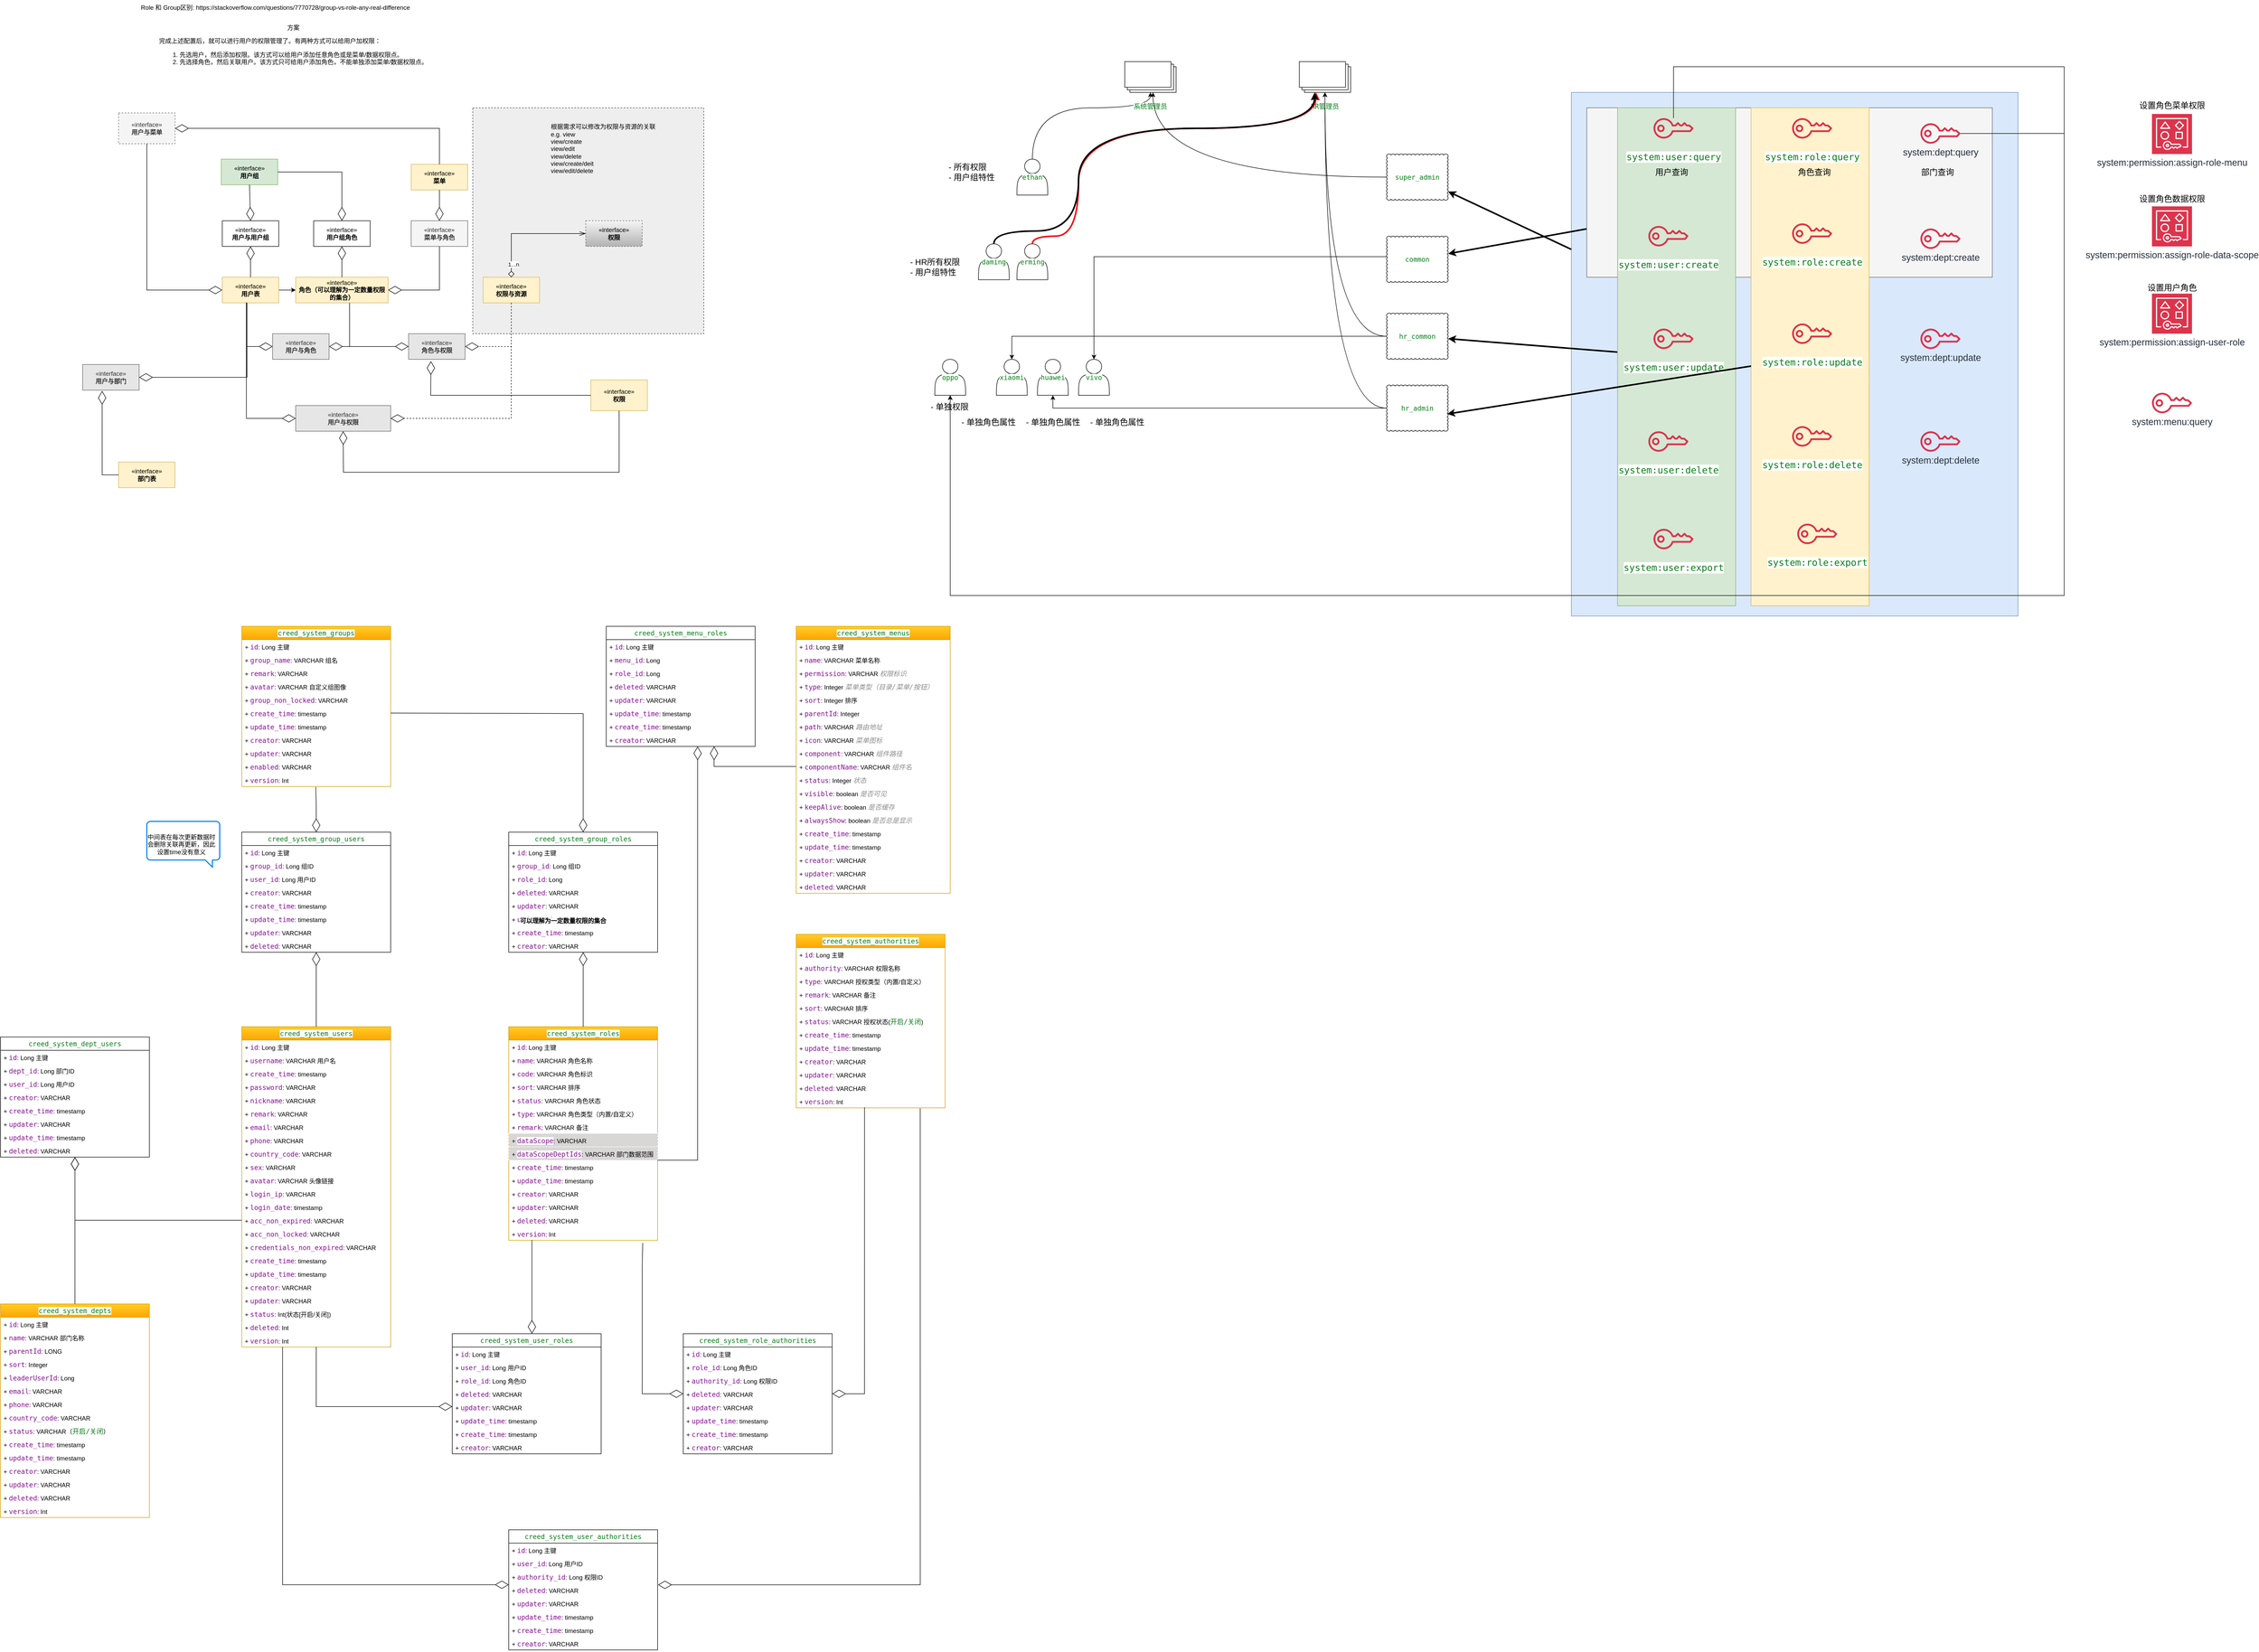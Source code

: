 <mxfile version="24.0.4" type="device">
  <diagram name="Page-1" id="c4acf3e9-155e-7222-9cf6-157b1a14988f">
    <mxGraphModel dx="2761" dy="117" grid="1" gridSize="10" guides="1" tooltips="1" connect="1" arrows="1" fold="1" page="1" pageScale="1" pageWidth="850" pageHeight="1100" background="#ffffff" math="0" shadow="0">
      <root>
        <mxCell id="0" />
        <mxCell id="1" parent="0" />
        <mxCell id="r_C2pmTcSllBFeOrrlL0-8" value="" style="rounded=0;whiteSpace=wrap;html=1;fillColor=#dae8fc;strokeColor=#6c8ebf;" parent="1" vertex="1">
          <mxGeometry x="2580" y="1280" width="870" height="1020" as="geometry" />
        </mxCell>
        <mxCell id="r_C2pmTcSllBFeOrrlL0-11" style="rounded=0;orthogonalLoop=1;jettySize=auto;html=1;strokeWidth=3;" parent="1" source="r_C2pmTcSllBFeOrrlL0-10" target="xXmbEY4U2gZVSiqRdXpH-135" edge="1">
          <mxGeometry relative="1" as="geometry" />
        </mxCell>
        <mxCell id="r_C2pmTcSllBFeOrrlL0-10" value="" style="rounded=0;whiteSpace=wrap;html=1;fillColor=#f5f5f5;fontColor=#333333;strokeColor=#666666;" parent="1" vertex="1">
          <mxGeometry x="2610" y="1310" width="790" height="330" as="geometry" />
        </mxCell>
        <mxCell id="r_C2pmTcSllBFeOrrlL0-13" style="rounded=0;orthogonalLoop=1;jettySize=auto;html=1;strokeWidth=3;" parent="1" source="r_C2pmTcSllBFeOrrlL0-12" target="xXmbEY4U2gZVSiqRdXpH-136" edge="1">
          <mxGeometry relative="1" as="geometry" />
        </mxCell>
        <mxCell id="r_C2pmTcSllBFeOrrlL0-12" value="" style="rounded=0;whiteSpace=wrap;html=1;fillColor=#d5e8d4;strokeColor=#82b366;" parent="1" vertex="1">
          <mxGeometry x="2670" y="1310" width="230" height="970" as="geometry" />
        </mxCell>
        <mxCell id="r_C2pmTcSllBFeOrrlL0-9" style="rounded=0;orthogonalLoop=1;jettySize=auto;html=1;strokeWidth=3;" parent="1" source="r_C2pmTcSllBFeOrrlL0-8" target="xXmbEY4U2gZVSiqRdXpH-134" edge="1">
          <mxGeometry relative="1" as="geometry" />
        </mxCell>
        <mxCell id="kJNDIVrAzg3m4Bg7lyPG-280" value="" style="rounded=0;whiteSpace=wrap;html=1;fillColor=#eeeeee;strokeColor=#36393d;dashed=1;" parent="1" vertex="1">
          <mxGeometry x="440" y="1310" width="450" height="440" as="geometry" />
        </mxCell>
        <mxCell id="gSgnAr31oRCDQpLX1KYG-1" value="&lt;div style=&quot;background-color:#ffffff;color:#080808&quot;&gt;&lt;pre style=&quot;font-family:&#39;JetBrains Mono&#39;,monospace;font-size:9.8pt;&quot;&gt;&lt;span style=&quot;color:#067d17;&quot;&gt;creed_system_users&lt;/span&gt;&lt;/pre&gt;&lt;/div&gt;" style="swimlane;fontStyle=0;childLayout=stackLayout;horizontal=1;startSize=26;fillColor=#ffcd28;horizontalStack=0;resizeParent=1;resizeParentMax=0;resizeLast=0;collapsible=1;marginBottom=0;whiteSpace=wrap;html=1;gradientColor=#ffa500;strokeColor=#d79b00;" parent="1" vertex="1">
          <mxGeometry x="-10" y="3100" width="290" height="624" as="geometry" />
        </mxCell>
        <mxCell id="gSgnAr31oRCDQpLX1KYG-2" value="+&amp;nbsp;&lt;span style=&quot;color: rgb(135, 16, 148); font-family: &amp;quot;JetBrains Mono&amp;quot;, monospace; font-size: 9.8pt; background-color: rgb(255, 255, 255);&quot;&gt;id&lt;/span&gt;&lt;span style=&quot;background-color: initial;&quot;&gt;: Long 主键&lt;/span&gt;" style="text;strokeColor=none;fillColor=none;align=left;verticalAlign=top;spacingLeft=4;spacingRight=4;overflow=hidden;rotatable=0;points=[[0,0.5],[1,0.5]];portConstraint=eastwest;whiteSpace=wrap;html=1;" parent="gSgnAr31oRCDQpLX1KYG-1" vertex="1">
          <mxGeometry y="26" width="290" height="26" as="geometry" />
        </mxCell>
        <mxCell id="gSgnAr31oRCDQpLX1KYG-3" value="+&amp;nbsp;&lt;span style=&quot;color: rgb(135, 16, 148); font-family: &amp;quot;JetBrains Mono&amp;quot;, monospace; font-size: 9.8pt; background-color: rgb(255, 255, 255);&quot;&gt;username&lt;/span&gt;&lt;span style=&quot;background-color: initial;&quot;&gt;: VARCHAR 用户名&lt;/span&gt;" style="text;strokeColor=none;fillColor=none;align=left;verticalAlign=top;spacingLeft=4;spacingRight=4;overflow=hidden;rotatable=0;points=[[0,0.5],[1,0.5]];portConstraint=eastwest;whiteSpace=wrap;html=1;" parent="gSgnAr31oRCDQpLX1KYG-1" vertex="1">
          <mxGeometry y="52" width="290" height="26" as="geometry" />
        </mxCell>
        <mxCell id="xXmbEY4U2gZVSiqRdXpH-89" value="+&amp;nbsp;&lt;span style=&quot;color: rgb(135, 16, 148); font-family: &amp;quot;JetBrains Mono&amp;quot;, monospace; font-size: 9.8pt; background-color: rgb(255, 255, 255);&quot;&gt;create_time&lt;/span&gt;&lt;span style=&quot;background-color: initial;&quot;&gt;: timestamp&lt;/span&gt;" style="text;strokeColor=none;fillColor=none;align=left;verticalAlign=top;spacingLeft=4;spacingRight=4;overflow=hidden;rotatable=0;points=[[0,0.5],[1,0.5]];portConstraint=eastwest;whiteSpace=wrap;html=1;" parent="gSgnAr31oRCDQpLX1KYG-1" vertex="1">
          <mxGeometry y="78" width="290" height="26" as="geometry" />
        </mxCell>
        <mxCell id="gSgnAr31oRCDQpLX1KYG-7" value="+&amp;nbsp;&lt;span style=&quot;color: rgb(135, 16, 148); font-family: &amp;quot;JetBrains Mono&amp;quot;, monospace; font-size: 9.8pt; background-color: rgb(255, 255, 255);&quot;&gt;password&lt;/span&gt;&lt;span style=&quot;background-color: initial;&quot;&gt;:&amp;nbsp;&lt;/span&gt;VARCHAR" style="text;strokeColor=none;fillColor=none;align=left;verticalAlign=top;spacingLeft=4;spacingRight=4;overflow=hidden;rotatable=0;points=[[0,0.5],[1,0.5]];portConstraint=eastwest;whiteSpace=wrap;html=1;" parent="gSgnAr31oRCDQpLX1KYG-1" vertex="1">
          <mxGeometry y="104" width="290" height="26" as="geometry" />
        </mxCell>
        <mxCell id="gSgnAr31oRCDQpLX1KYG-6" value="+&amp;nbsp;&lt;span style=&quot;color: rgb(135, 16, 148); font-family: &amp;quot;JetBrains Mono&amp;quot;, monospace; font-size: 9.8pt; background-color: rgb(255, 255, 255);&quot;&gt;nickname&lt;/span&gt;&lt;span style=&quot;background-color: initial;&quot;&gt;: VARCHAR&lt;/span&gt;" style="text;strokeColor=none;fillColor=none;align=left;verticalAlign=top;spacingLeft=4;spacingRight=4;overflow=hidden;rotatable=0;points=[[0,0.5],[1,0.5]];portConstraint=eastwest;whiteSpace=wrap;html=1;" parent="gSgnAr31oRCDQpLX1KYG-1" vertex="1">
          <mxGeometry y="130" width="290" height="26" as="geometry" />
        </mxCell>
        <mxCell id="gSgnAr31oRCDQpLX1KYG-8" value="+&amp;nbsp;&lt;span style=&quot;color: rgb(135, 16, 148); font-family: &amp;quot;JetBrains Mono&amp;quot;, monospace; font-size: 9.8pt; background-color: rgb(255, 255, 255);&quot;&gt;remark&lt;/span&gt;&lt;span style=&quot;background-color: initial;&quot;&gt;: VARCHAR&lt;/span&gt;" style="text;strokeColor=none;fillColor=none;align=left;verticalAlign=top;spacingLeft=4;spacingRight=4;overflow=hidden;rotatable=0;points=[[0,0.5],[1,0.5]];portConstraint=eastwest;whiteSpace=wrap;html=1;" parent="gSgnAr31oRCDQpLX1KYG-1" vertex="1">
          <mxGeometry y="156" width="290" height="26" as="geometry" />
        </mxCell>
        <mxCell id="gSgnAr31oRCDQpLX1KYG-18" value="+&amp;nbsp;&lt;span style=&quot;color: rgb(135, 16, 148); font-family: &amp;quot;JetBrains Mono&amp;quot;, monospace; font-size: 9.8pt; background-color: rgb(255, 255, 255);&quot;&gt;email&lt;/span&gt;&lt;span style=&quot;background-color: initial;&quot;&gt;: VARCHAR&lt;/span&gt;" style="text;strokeColor=none;fillColor=none;align=left;verticalAlign=top;spacingLeft=4;spacingRight=4;overflow=hidden;rotatable=0;points=[[0,0.5],[1,0.5]];portConstraint=eastwest;whiteSpace=wrap;html=1;" parent="gSgnAr31oRCDQpLX1KYG-1" vertex="1">
          <mxGeometry y="182" width="290" height="26" as="geometry" />
        </mxCell>
        <mxCell id="gSgnAr31oRCDQpLX1KYG-19" value="+&amp;nbsp;&lt;span style=&quot;color: rgb(135, 16, 148); font-family: &amp;quot;JetBrains Mono&amp;quot;, monospace; font-size: 9.8pt; background-color: rgb(255, 255, 255);&quot;&gt;phone&lt;/span&gt;&lt;span style=&quot;background-color: initial;&quot;&gt;: VARCHAR&lt;/span&gt;" style="text;strokeColor=none;fillColor=none;align=left;verticalAlign=top;spacingLeft=4;spacingRight=4;overflow=hidden;rotatable=0;points=[[0,0.5],[1,0.5]];portConstraint=eastwest;whiteSpace=wrap;html=1;" parent="gSgnAr31oRCDQpLX1KYG-1" vertex="1">
          <mxGeometry y="208" width="290" height="26" as="geometry" />
        </mxCell>
        <mxCell id="gSgnAr31oRCDQpLX1KYG-20" value="+&amp;nbsp;&lt;span style=&quot;color: rgb(135, 16, 148); font-family: &amp;quot;JetBrains Mono&amp;quot;, monospace; font-size: 9.8pt; background-color: rgb(255, 255, 255);&quot;&gt;country_code&lt;/span&gt;&lt;span style=&quot;background-color: initial;&quot;&gt;: VARCHAR&lt;/span&gt;" style="text;strokeColor=none;fillColor=none;align=left;verticalAlign=top;spacingLeft=4;spacingRight=4;overflow=hidden;rotatable=0;points=[[0,0.5],[1,0.5]];portConstraint=eastwest;whiteSpace=wrap;html=1;" parent="gSgnAr31oRCDQpLX1KYG-1" vertex="1">
          <mxGeometry y="234" width="290" height="26" as="geometry" />
        </mxCell>
        <mxCell id="gSgnAr31oRCDQpLX1KYG-17" value="+&amp;nbsp;&lt;span style=&quot;color: rgb(135, 16, 148); font-family: &amp;quot;JetBrains Mono&amp;quot;, monospace; font-size: 9.8pt; background-color: rgb(255, 255, 255);&quot;&gt;sex&lt;/span&gt;&lt;span style=&quot;background-color: initial;&quot;&gt;: VARCHAR&lt;/span&gt;" style="text;strokeColor=none;fillColor=none;align=left;verticalAlign=top;spacingLeft=4;spacingRight=4;overflow=hidden;rotatable=0;points=[[0,0.5],[1,0.5]];portConstraint=eastwest;whiteSpace=wrap;html=1;" parent="gSgnAr31oRCDQpLX1KYG-1" vertex="1">
          <mxGeometry y="260" width="290" height="26" as="geometry" />
        </mxCell>
        <mxCell id="gSgnAr31oRCDQpLX1KYG-16" value="+&amp;nbsp;&lt;span style=&quot;color: rgb(135, 16, 148); font-family: &amp;quot;JetBrains Mono&amp;quot;, monospace; font-size: 9.8pt; background-color: rgb(255, 255, 255);&quot;&gt;avatar&lt;/span&gt;&lt;span style=&quot;background-color: initial;&quot;&gt;: VARCHAR 头像链接&lt;/span&gt;" style="text;strokeColor=none;fillColor=none;align=left;verticalAlign=top;spacingLeft=4;spacingRight=4;overflow=hidden;rotatable=0;points=[[0,0.5],[1,0.5]];portConstraint=eastwest;whiteSpace=wrap;html=1;" parent="gSgnAr31oRCDQpLX1KYG-1" vertex="1">
          <mxGeometry y="286" width="290" height="26" as="geometry" />
        </mxCell>
        <mxCell id="gSgnAr31oRCDQpLX1KYG-15" value="+&amp;nbsp;&lt;span style=&quot;color: rgb(135, 16, 148); font-family: &amp;quot;JetBrains Mono&amp;quot;, monospace; font-size: 9.8pt; background-color: rgb(255, 255, 255);&quot;&gt;login_ip&lt;/span&gt;&lt;span style=&quot;background-color: initial;&quot;&gt;: VARCHAR&lt;/span&gt;" style="text;strokeColor=none;fillColor=none;align=left;verticalAlign=top;spacingLeft=4;spacingRight=4;overflow=hidden;rotatable=0;points=[[0,0.5],[1,0.5]];portConstraint=eastwest;whiteSpace=wrap;html=1;" parent="gSgnAr31oRCDQpLX1KYG-1" vertex="1">
          <mxGeometry y="312" width="290" height="26" as="geometry" />
        </mxCell>
        <mxCell id="gSgnAr31oRCDQpLX1KYG-14" value="+&amp;nbsp;&lt;span style=&quot;color: rgb(135, 16, 148); font-family: &amp;quot;JetBrains Mono&amp;quot;, monospace; font-size: 9.8pt; background-color: rgb(255, 255, 255);&quot;&gt;login_date&lt;/span&gt;&lt;span style=&quot;background-color: initial;&quot;&gt;:&amp;nbsp;&lt;/span&gt;timestamp" style="text;strokeColor=none;fillColor=none;align=left;verticalAlign=top;spacingLeft=4;spacingRight=4;overflow=hidden;rotatable=0;points=[[0,0.5],[1,0.5]];portConstraint=eastwest;whiteSpace=wrap;html=1;" parent="gSgnAr31oRCDQpLX1KYG-1" vertex="1">
          <mxGeometry y="338" width="290" height="26" as="geometry" />
        </mxCell>
        <mxCell id="gSgnAr31oRCDQpLX1KYG-13" value="+&amp;nbsp;&lt;span style=&quot;color: rgb(135, 16, 148); font-family: &amp;quot;JetBrains Mono&amp;quot;, monospace; font-size: 9.8pt; background-color: rgb(255, 255, 255);&quot;&gt;acc_non_expired&lt;/span&gt;&lt;span style=&quot;background-color: initial;&quot;&gt;: VARCHAR&lt;/span&gt;" style="text;strokeColor=none;fillColor=none;align=left;verticalAlign=top;spacingLeft=4;spacingRight=4;overflow=hidden;rotatable=0;points=[[0,0.5],[1,0.5]];portConstraint=eastwest;whiteSpace=wrap;html=1;" parent="gSgnAr31oRCDQpLX1KYG-1" vertex="1">
          <mxGeometry y="364" width="290" height="26" as="geometry" />
        </mxCell>
        <mxCell id="gSgnAr31oRCDQpLX1KYG-12" value="+&amp;nbsp;&lt;span style=&quot;color: rgb(135, 16, 148); font-family: &amp;quot;JetBrains Mono&amp;quot;, monospace; font-size: 9.8pt; background-color: rgb(255, 255, 255);&quot;&gt;acc_non_locked&lt;/span&gt;&lt;span style=&quot;background-color: initial;&quot;&gt;: VARCHAR&lt;/span&gt;" style="text;strokeColor=none;fillColor=none;align=left;verticalAlign=top;spacingLeft=4;spacingRight=4;overflow=hidden;rotatable=0;points=[[0,0.5],[1,0.5]];portConstraint=eastwest;whiteSpace=wrap;html=1;" parent="gSgnAr31oRCDQpLX1KYG-1" vertex="1">
          <mxGeometry y="390" width="290" height="26" as="geometry" />
        </mxCell>
        <mxCell id="gSgnAr31oRCDQpLX1KYG-11" value="+&amp;nbsp;&lt;span style=&quot;color: rgb(135, 16, 148); font-family: &amp;quot;JetBrains Mono&amp;quot;, monospace; font-size: 9.8pt; background-color: rgb(255, 255, 255);&quot;&gt;credentials_non_expired&lt;/span&gt;&lt;span style=&quot;background-color: initial;&quot;&gt;: VARCHAR&lt;/span&gt;" style="text;strokeColor=none;fillColor=none;align=left;verticalAlign=top;spacingLeft=4;spacingRight=4;overflow=hidden;rotatable=0;points=[[0,0.5],[1,0.5]];portConstraint=eastwest;whiteSpace=wrap;html=1;" parent="gSgnAr31oRCDQpLX1KYG-1" vertex="1">
          <mxGeometry y="416" width="290" height="26" as="geometry" />
        </mxCell>
        <mxCell id="gSgnAr31oRCDQpLX1KYG-10" value="+&amp;nbsp;&lt;span style=&quot;color: rgb(135, 16, 148); font-family: &amp;quot;JetBrains Mono&amp;quot;, monospace; font-size: 9.8pt; background-color: rgb(255, 255, 255);&quot;&gt;create_time&lt;/span&gt;&lt;span style=&quot;background-color: initial;&quot;&gt;: timestamp&lt;/span&gt;" style="text;strokeColor=none;fillColor=none;align=left;verticalAlign=top;spacingLeft=4;spacingRight=4;overflow=hidden;rotatable=0;points=[[0,0.5],[1,0.5]];portConstraint=eastwest;whiteSpace=wrap;html=1;" parent="gSgnAr31oRCDQpLX1KYG-1" vertex="1">
          <mxGeometry y="442" width="290" height="26" as="geometry" />
        </mxCell>
        <mxCell id="gSgnAr31oRCDQpLX1KYG-9" value="+&amp;nbsp;&lt;span style=&quot;color: rgb(135, 16, 148); font-family: &amp;quot;JetBrains Mono&amp;quot;, monospace; font-size: 9.8pt; background-color: rgb(255, 255, 255);&quot;&gt;update_time&lt;/span&gt;&lt;span style=&quot;background-color: initial;&quot;&gt;:&amp;nbsp;&lt;/span&gt;timestamp" style="text;strokeColor=none;fillColor=none;align=left;verticalAlign=top;spacingLeft=4;spacingRight=4;overflow=hidden;rotatable=0;points=[[0,0.5],[1,0.5]];portConstraint=eastwest;whiteSpace=wrap;html=1;" parent="gSgnAr31oRCDQpLX1KYG-1" vertex="1">
          <mxGeometry y="468" width="290" height="26" as="geometry" />
        </mxCell>
        <mxCell id="gSgnAr31oRCDQpLX1KYG-21" value="+&amp;nbsp;&lt;span style=&quot;color: rgb(135, 16, 148); font-family: &amp;quot;JetBrains Mono&amp;quot;, monospace; font-size: 9.8pt; background-color: rgb(255, 255, 255);&quot;&gt;creator&lt;/span&gt;&lt;span style=&quot;background-color: initial;&quot;&gt;: VARCHAR&lt;/span&gt;" style="text;strokeColor=none;fillColor=none;align=left;verticalAlign=top;spacingLeft=4;spacingRight=4;overflow=hidden;rotatable=0;points=[[0,0.5],[1,0.5]];portConstraint=eastwest;whiteSpace=wrap;html=1;" parent="gSgnAr31oRCDQpLX1KYG-1" vertex="1">
          <mxGeometry y="494" width="290" height="26" as="geometry" />
        </mxCell>
        <mxCell id="gSgnAr31oRCDQpLX1KYG-22" value="+&amp;nbsp;&lt;span style=&quot;color: rgb(135, 16, 148); font-family: &amp;quot;JetBrains Mono&amp;quot;, monospace; font-size: 9.8pt; background-color: rgb(255, 255, 255);&quot;&gt;updater&lt;/span&gt;&lt;span style=&quot;background-color: initial;&quot;&gt;: VARCHAR&lt;/span&gt;" style="text;strokeColor=none;fillColor=none;align=left;verticalAlign=top;spacingLeft=4;spacingRight=4;overflow=hidden;rotatable=0;points=[[0,0.5],[1,0.5]];portConstraint=eastwest;whiteSpace=wrap;html=1;" parent="gSgnAr31oRCDQpLX1KYG-1" vertex="1">
          <mxGeometry y="520" width="290" height="26" as="geometry" />
        </mxCell>
        <mxCell id="r_C2pmTcSllBFeOrrlL0-55" value="+ &lt;font face=&quot;JetBrains Mono, monospace&quot; color=&quot;#871094&quot;&gt;&lt;span style=&quot;font-size: 13.067px; background-color: rgb(255, 255, 255);&quot;&gt;status&lt;/span&gt;&lt;/font&gt;&lt;span style=&quot;background-color: initial;&quot;&gt;: Int(状态[开启/关闭])&lt;/span&gt;" style="text;strokeColor=none;fillColor=none;align=left;verticalAlign=top;spacingLeft=4;spacingRight=4;overflow=hidden;rotatable=0;points=[[0,0.5],[1,0.5]];portConstraint=eastwest;whiteSpace=wrap;html=1;" parent="gSgnAr31oRCDQpLX1KYG-1" vertex="1">
          <mxGeometry y="546" width="290" height="26" as="geometry" />
        </mxCell>
        <mxCell id="gSgnAr31oRCDQpLX1KYG-23" value="+&amp;nbsp;&lt;span style=&quot;color: rgb(135, 16, 148); font-family: &amp;quot;JetBrains Mono&amp;quot;, monospace; font-size: 9.8pt; background-color: rgb(255, 255, 255);&quot;&gt;deleted&lt;/span&gt;&lt;span style=&quot;background-color: initial;&quot;&gt;: Int&lt;/span&gt;" style="text;strokeColor=none;fillColor=none;align=left;verticalAlign=top;spacingLeft=4;spacingRight=4;overflow=hidden;rotatable=0;points=[[0,0.5],[1,0.5]];portConstraint=eastwest;whiteSpace=wrap;html=1;" parent="gSgnAr31oRCDQpLX1KYG-1" vertex="1">
          <mxGeometry y="572" width="290" height="26" as="geometry" />
        </mxCell>
        <mxCell id="gSgnAr31oRCDQpLX1KYG-4" value="+&amp;nbsp;&lt;span style=&quot;color: rgb(135, 16, 148); font-family: &amp;quot;JetBrains Mono&amp;quot;, monospace; font-size: 9.8pt; background-color: rgb(255, 255, 255);&quot;&gt;version&lt;/span&gt;&lt;span style=&quot;background-color: initial;&quot;&gt;: Int&lt;/span&gt;" style="text;strokeColor=none;fillColor=none;align=left;verticalAlign=top;spacingLeft=4;spacingRight=4;overflow=hidden;rotatable=0;points=[[0,0.5],[1,0.5]];portConstraint=eastwest;whiteSpace=wrap;html=1;" parent="gSgnAr31oRCDQpLX1KYG-1" vertex="1">
          <mxGeometry y="598" width="290" height="26" as="geometry" />
        </mxCell>
        <mxCell id="kJNDIVrAzg3m4Bg7lyPG-1" value="Role 和 Group区别:&amp;nbsp;https://stackoverflow.com/questions/7770728/group-vs-role-any-real-difference" style="text;html=1;align=center;verticalAlign=middle;resizable=0;points=[];autosize=1;strokeColor=none;fillColor=none;" parent="1" vertex="1">
          <mxGeometry x="-220" y="1100" width="550" height="30" as="geometry" />
        </mxCell>
        <mxCell id="kJNDIVrAzg3m4Bg7lyPG-191" value="" style="edgeStyle=orthogonalEdgeStyle;rounded=0;orthogonalLoop=1;jettySize=auto;html=1;" parent="1" source="kJNDIVrAzg3m4Bg7lyPG-119" target="kJNDIVrAzg3m4Bg7lyPG-124" edge="1">
          <mxGeometry relative="1" as="geometry" />
        </mxCell>
        <mxCell id="kJNDIVrAzg3m4Bg7lyPG-119" value="«interface»&lt;br&gt;&lt;b&gt;用户表&lt;/b&gt;" style="html=1;whiteSpace=wrap;fillColor=#fff2cc;strokeColor=#d6b656;" parent="1" vertex="1">
          <mxGeometry x="-48" y="1640" width="110" height="50" as="geometry" />
        </mxCell>
        <mxCell id="kJNDIVrAzg3m4Bg7lyPG-120" value="«interface»&lt;br&gt;&lt;b&gt;用户与用户组&lt;/b&gt;" style="html=1;whiteSpace=wrap;" parent="1" vertex="1">
          <mxGeometry x="-48" y="1530" width="110" height="50" as="geometry" />
        </mxCell>
        <mxCell id="kJNDIVrAzg3m4Bg7lyPG-121" value="«interface»&lt;br&gt;&lt;b&gt;用户与角色&lt;/b&gt;" style="html=1;whiteSpace=wrap;fillColor=#E6E6E6;strokeColor=#666666;fontColor=#333333;" parent="1" vertex="1">
          <mxGeometry x="50" y="1750" width="110" height="50" as="geometry" />
        </mxCell>
        <mxCell id="kJNDIVrAzg3m4Bg7lyPG-123" value="«interface»&lt;br&gt;&lt;b&gt;用户组角色&lt;/b&gt;" style="html=1;whiteSpace=wrap;" parent="1" vertex="1">
          <mxGeometry x="130" y="1530" width="110" height="50" as="geometry" />
        </mxCell>
        <mxCell id="kJNDIVrAzg3m4Bg7lyPG-124" value="«interface»&lt;br&gt;&lt;b&gt;角色（可以理解为一定数量权限的集合）&lt;/b&gt;" style="html=1;whiteSpace=wrap;fillColor=#fff2cc;strokeColor=#d6b656;" parent="1" vertex="1">
          <mxGeometry x="95" y="1640" width="180" height="50" as="geometry" />
        </mxCell>
        <mxCell id="kJNDIVrAzg3m4Bg7lyPG-125" value="«interface»&lt;br&gt;&lt;b&gt;用户组&lt;/b&gt;" style="html=1;whiteSpace=wrap;fillColor=#d5e8d4;strokeColor=#82b366;" parent="1" vertex="1">
          <mxGeometry x="-50" y="1410" width="110" height="50" as="geometry" />
        </mxCell>
        <mxCell id="kJNDIVrAzg3m4Bg7lyPG-129" value="" style="endArrow=diamondThin;endFill=0;endSize=24;html=1;rounded=0;entryX=0.5;entryY=0;entryDx=0;entryDy=0;exitX=0.5;exitY=1;exitDx=0;exitDy=0;" parent="1" source="kJNDIVrAzg3m4Bg7lyPG-125" target="kJNDIVrAzg3m4Bg7lyPG-120" edge="1">
          <mxGeometry width="160" relative="1" as="geometry">
            <mxPoint y="1710" as="sourcePoint" />
            <mxPoint x="160" y="1710" as="targetPoint" />
          </mxGeometry>
        </mxCell>
        <mxCell id="kJNDIVrAzg3m4Bg7lyPG-133" value="" style="endArrow=diamondThin;endFill=0;endSize=24;html=1;rounded=0;exitX=0.5;exitY=0;exitDx=0;exitDy=0;" parent="1" source="kJNDIVrAzg3m4Bg7lyPG-119" target="kJNDIVrAzg3m4Bg7lyPG-120" edge="1">
          <mxGeometry width="160" relative="1" as="geometry">
            <mxPoint y="1710" as="sourcePoint" />
            <mxPoint x="160" y="1710" as="targetPoint" />
            <Array as="points" />
          </mxGeometry>
        </mxCell>
        <mxCell id="kJNDIVrAzg3m4Bg7lyPG-135" value="" style="endArrow=diamondThin;endFill=0;endSize=24;html=1;rounded=0;exitX=1;exitY=0.5;exitDx=0;exitDy=0;entryX=0.5;entryY=0;entryDx=0;entryDy=0;" parent="1" source="kJNDIVrAzg3m4Bg7lyPG-125" target="kJNDIVrAzg3m4Bg7lyPG-123" edge="1">
          <mxGeometry width="160" relative="1" as="geometry">
            <mxPoint y="1710" as="sourcePoint" />
            <mxPoint x="160" y="1710" as="targetPoint" />
            <Array as="points">
              <mxPoint x="185" y="1435" />
            </Array>
          </mxGeometry>
        </mxCell>
        <mxCell id="kJNDIVrAzg3m4Bg7lyPG-136" value="" style="endArrow=diamondThin;endFill=0;endSize=24;html=1;rounded=0;exitX=0.5;exitY=0;exitDx=0;exitDy=0;entryX=0.5;entryY=1;entryDx=0;entryDy=0;" parent="1" source="kJNDIVrAzg3m4Bg7lyPG-124" target="kJNDIVrAzg3m4Bg7lyPG-123" edge="1">
          <mxGeometry width="160" relative="1" as="geometry">
            <mxPoint y="1710" as="sourcePoint" />
            <mxPoint x="160" y="1710" as="targetPoint" />
          </mxGeometry>
        </mxCell>
        <mxCell id="kJNDIVrAzg3m4Bg7lyPG-137" value="" style="endArrow=diamondThin;endFill=0;endSize=24;html=1;rounded=0;entryX=0;entryY=0.5;entryDx=0;entryDy=0;" parent="1" target="kJNDIVrAzg3m4Bg7lyPG-121" edge="1">
          <mxGeometry width="160" relative="1" as="geometry">
            <mxPoint y="1690" as="sourcePoint" />
            <mxPoint x="160" y="1710" as="targetPoint" />
            <Array as="points">
              <mxPoint y="1775" />
            </Array>
          </mxGeometry>
        </mxCell>
        <mxCell id="kJNDIVrAzg3m4Bg7lyPG-142" value="" style="endArrow=diamondThin;endFill=0;endSize=24;html=1;rounded=0;entryX=1;entryY=0.5;entryDx=0;entryDy=0;" parent="1" target="kJNDIVrAzg3m4Bg7lyPG-121" edge="1">
          <mxGeometry width="160" relative="1" as="geometry">
            <mxPoint x="200" y="1690" as="sourcePoint" />
            <mxPoint x="160" y="1710" as="targetPoint" />
            <Array as="points">
              <mxPoint x="200" y="1775" />
            </Array>
          </mxGeometry>
        </mxCell>
        <mxCell id="kJNDIVrAzg3m4Bg7lyPG-143" value="«interface»&lt;br&gt;&lt;b&gt;菜单与角色&lt;/b&gt;" style="html=1;whiteSpace=wrap;fillColor=#f5f5f5;strokeColor=#666666;fontColor=#333333;" parent="1" vertex="1">
          <mxGeometry x="320" y="1530" width="110" height="50" as="geometry" />
        </mxCell>
        <mxCell id="kJNDIVrAzg3m4Bg7lyPG-144" value="«interface»&lt;br&gt;&lt;b&gt;菜单&lt;/b&gt;" style="html=1;whiteSpace=wrap;fillColor=#fff2cc;strokeColor=#d6b656;" parent="1" vertex="1">
          <mxGeometry x="320" y="1420" width="110" height="50" as="geometry" />
        </mxCell>
        <mxCell id="kJNDIVrAzg3m4Bg7lyPG-145" value="«interface»&lt;br&gt;&lt;b&gt;角色与权限&lt;/b&gt;" style="html=1;whiteSpace=wrap;fillColor=#E6E6E6;strokeColor=#666666;fontColor=#333333;" parent="1" vertex="1">
          <mxGeometry x="315" y="1750" width="110" height="50" as="geometry" />
        </mxCell>
        <mxCell id="kJNDIVrAzg3m4Bg7lyPG-146" value="«interface»&lt;br&gt;&lt;b&gt;权限与资源&lt;/b&gt;" style="html=1;whiteSpace=wrap;fillColor=#fff2cc;strokeColor=#d6b656;" parent="1" vertex="1">
          <mxGeometry x="460" y="1640" width="110" height="50" as="geometry" />
        </mxCell>
        <mxCell id="kJNDIVrAzg3m4Bg7lyPG-147" value="" style="endArrow=diamondThin;endFill=0;endSize=24;html=1;rounded=0;entryX=0;entryY=0.5;entryDx=0;entryDy=0;" parent="1" target="kJNDIVrAzg3m4Bg7lyPG-145" edge="1">
          <mxGeometry width="160" relative="1" as="geometry">
            <mxPoint x="200" y="1690" as="sourcePoint" />
            <mxPoint x="160" y="1710" as="targetPoint" />
            <Array as="points">
              <mxPoint x="200" y="1775" />
            </Array>
          </mxGeometry>
        </mxCell>
        <mxCell id="kJNDIVrAzg3m4Bg7lyPG-148" value="" style="endArrow=diamondThin;endFill=0;endSize=24;html=1;rounded=0;entryX=1;entryY=0.5;entryDx=0;entryDy=0;exitX=0.5;exitY=1;exitDx=0;exitDy=0;dashed=1;" parent="1" source="kJNDIVrAzg3m4Bg7lyPG-146" target="kJNDIVrAzg3m4Bg7lyPG-145" edge="1">
          <mxGeometry width="160" relative="1" as="geometry">
            <mxPoint y="1710" as="sourcePoint" />
            <mxPoint x="160" y="1710" as="targetPoint" />
            <Array as="points">
              <mxPoint x="515" y="1775" />
            </Array>
          </mxGeometry>
        </mxCell>
        <mxCell id="kJNDIVrAzg3m4Bg7lyPG-149" value="" style="endArrow=diamondThin;endFill=0;endSize=24;html=1;rounded=0;entryX=0.5;entryY=0;entryDx=0;entryDy=0;exitX=0.5;exitY=1;exitDx=0;exitDy=0;" parent="1" source="kJNDIVrAzg3m4Bg7lyPG-144" target="kJNDIVrAzg3m4Bg7lyPG-143" edge="1">
          <mxGeometry width="160" relative="1" as="geometry">
            <mxPoint y="1710" as="sourcePoint" />
            <mxPoint x="160" y="1710" as="targetPoint" />
            <Array as="points" />
          </mxGeometry>
        </mxCell>
        <mxCell id="kJNDIVrAzg3m4Bg7lyPG-150" value="" style="endArrow=diamondThin;endFill=0;endSize=24;html=1;rounded=0;entryX=1;entryY=0.5;entryDx=0;entryDy=0;exitX=0.5;exitY=1;exitDx=0;exitDy=0;" parent="1" source="kJNDIVrAzg3m4Bg7lyPG-143" target="kJNDIVrAzg3m4Bg7lyPG-124" edge="1">
          <mxGeometry width="160" relative="1" as="geometry">
            <mxPoint y="1710" as="sourcePoint" />
            <mxPoint x="160" y="1710" as="targetPoint" />
            <Array as="points">
              <mxPoint x="375" y="1665" />
            </Array>
          </mxGeometry>
        </mxCell>
        <mxCell id="kJNDIVrAzg3m4Bg7lyPG-175" value="方案&lt;br&gt;&lt;p style=&quot;text-align: left;&quot;&gt;完成上述配置后，就可以进行用户的权限管理了。有两种方式可以给用户加权限：&lt;/p&gt;&lt;ol&gt;&lt;li style=&quot;text-align: left;&quot;&gt;先选用户，然后添加权限。该方式可以给用户添加任意角色或是菜单/数据权限点。&lt;/li&gt;&lt;li style=&quot;text-align: left;&quot;&gt;先选择角色，然后关联用户。该方式只可给用户添加角色，不能单独添加菜单/数据权限点。&lt;br&gt;&lt;/li&gt;&lt;/ol&gt;" style="text;html=1;align=center;verticalAlign=middle;resizable=0;points=[];autosize=1;strokeColor=none;fillColor=none;" parent="1" vertex="1">
          <mxGeometry x="-185" y="1138" width="550" height="110" as="geometry" />
        </mxCell>
        <mxCell id="kJNDIVrAzg3m4Bg7lyPG-177" value="«interface»&lt;br&gt;&lt;b&gt;权限&lt;/b&gt;" style="html=1;whiteSpace=wrap;fillColor=#f5f5f5;strokeColor=#666666;gradientColor=#b3b3b3;dashed=1;" parent="1" vertex="1">
          <mxGeometry x="660" y="1530" width="110" height="50" as="geometry" />
        </mxCell>
        <mxCell id="kJNDIVrAzg3m4Bg7lyPG-178" value="" style="endArrow=openThin;endFill=0;endSize=10;html=1;rounded=0;exitX=0.5;exitY=0;exitDx=0;exitDy=0;entryX=0;entryY=0.5;entryDx=0;entryDy=0;startSize=10;startArrow=diamond;startFill=0;" parent="1" source="kJNDIVrAzg3m4Bg7lyPG-146" target="kJNDIVrAzg3m4Bg7lyPG-177" edge="1">
          <mxGeometry width="160" relative="1" as="geometry">
            <mxPoint x="370" y="1670" as="sourcePoint" />
            <mxPoint x="660" y="1560" as="targetPoint" />
            <Array as="points">
              <mxPoint x="515" y="1555" />
            </Array>
          </mxGeometry>
        </mxCell>
        <mxCell id="kJNDIVrAzg3m4Bg7lyPG-282" value="1...n" style="edgeLabel;html=1;align=center;verticalAlign=middle;resizable=0;points=[];" parent="kJNDIVrAzg3m4Bg7lyPG-178" vertex="1" connectable="0">
          <mxGeometry x="-0.783" y="-3" relative="1" as="geometry">
            <mxPoint x="1" as="offset" />
          </mxGeometry>
        </mxCell>
        <mxCell id="kJNDIVrAzg3m4Bg7lyPG-180" value="«interface»&lt;br&gt;&lt;b&gt;用户与权限&lt;/b&gt;" style="html=1;whiteSpace=wrap;fillColor=#E6E6E6;strokeColor=#666666;fontColor=#333333;" parent="1" vertex="1">
          <mxGeometry x="95" y="1890" width="185" height="50" as="geometry" />
        </mxCell>
        <mxCell id="kJNDIVrAzg3m4Bg7lyPG-181" value="" style="endArrow=diamondThin;endFill=0;endSize=24;html=1;rounded=0;entryX=0;entryY=0.5;entryDx=0;entryDy=0;exitX=0.427;exitY=0.98;exitDx=0;exitDy=0;exitPerimeter=0;" parent="1" source="kJNDIVrAzg3m4Bg7lyPG-119" target="kJNDIVrAzg3m4Bg7lyPG-180" edge="1">
          <mxGeometry width="160" relative="1" as="geometry">
            <mxPoint x="370" y="1710" as="sourcePoint" />
            <mxPoint x="530" y="1710" as="targetPoint" />
            <Array as="points">
              <mxPoint x="-1" y="1915" />
            </Array>
          </mxGeometry>
        </mxCell>
        <mxCell id="kJNDIVrAzg3m4Bg7lyPG-182" value="" style="endArrow=diamondThin;endFill=0;endSize=24;html=1;rounded=0;entryX=1;entryY=0.5;entryDx=0;entryDy=0;exitX=0.5;exitY=1;exitDx=0;exitDy=0;dashed=1;" parent="1" source="kJNDIVrAzg3m4Bg7lyPG-146" target="kJNDIVrAzg3m4Bg7lyPG-180" edge="1">
          <mxGeometry width="160" relative="1" as="geometry">
            <mxPoint x="370" y="1710" as="sourcePoint" />
            <mxPoint x="530" y="1710" as="targetPoint" />
            <Array as="points">
              <mxPoint x="515" y="1915" />
            </Array>
          </mxGeometry>
        </mxCell>
        <mxCell id="kJNDIVrAzg3m4Bg7lyPG-183" value="«interface»&lt;br&gt;&lt;b&gt;用户与菜单&lt;/b&gt;" style="html=1;whiteSpace=wrap;dashed=1;fillColor=#f5f5f5;fontColor=#333333;strokeColor=#666666;" parent="1" vertex="1">
          <mxGeometry x="-250" y="1320" width="110" height="60" as="geometry" />
        </mxCell>
        <mxCell id="kJNDIVrAzg3m4Bg7lyPG-184" value="" style="endArrow=diamondThin;endFill=0;endSize=24;html=1;rounded=0;entryX=1;entryY=0.5;entryDx=0;entryDy=0;exitX=0.5;exitY=0;exitDx=0;exitDy=0;" parent="1" source="kJNDIVrAzg3m4Bg7lyPG-144" target="kJNDIVrAzg3m4Bg7lyPG-183" edge="1">
          <mxGeometry width="160" relative="1" as="geometry">
            <mxPoint x="210" y="1540" as="sourcePoint" />
            <mxPoint x="370" y="1540" as="targetPoint" />
            <Array as="points">
              <mxPoint x="375" y="1350" />
            </Array>
          </mxGeometry>
        </mxCell>
        <mxCell id="kJNDIVrAzg3m4Bg7lyPG-185" value="" style="endArrow=diamondThin;endFill=0;endSize=24;html=1;rounded=0;entryX=0;entryY=0.5;entryDx=0;entryDy=0;exitX=0.5;exitY=1;exitDx=0;exitDy=0;" parent="1" source="kJNDIVrAzg3m4Bg7lyPG-183" target="kJNDIVrAzg3m4Bg7lyPG-119" edge="1">
          <mxGeometry width="160" relative="1" as="geometry">
            <mxPoint x="210" y="1540" as="sourcePoint" />
            <mxPoint x="370" y="1540" as="targetPoint" />
            <Array as="points">
              <mxPoint x="-195" y="1665" />
            </Array>
          </mxGeometry>
        </mxCell>
        <mxCell id="kJNDIVrAzg3m4Bg7lyPG-186" value="«interface»&lt;br&gt;&lt;b&gt;部门表&lt;/b&gt;" style="html=1;whiteSpace=wrap;fillColor=#fff2cc;strokeColor=#d6b656;" parent="1" vertex="1">
          <mxGeometry x="-250" y="2000" width="110" height="50" as="geometry" />
        </mxCell>
        <mxCell id="kJNDIVrAzg3m4Bg7lyPG-187" value="«interface»&lt;br&gt;&lt;b&gt;用户与部门&lt;/b&gt;" style="html=1;whiteSpace=wrap;fillColor=#E6E6E6;strokeColor=#666666;fontColor=#333333;" parent="1" vertex="1">
          <mxGeometry x="-320" y="1810" width="110" height="50" as="geometry" />
        </mxCell>
        <mxCell id="kJNDIVrAzg3m4Bg7lyPG-188" value="" style="endArrow=diamondThin;endFill=0;endSize=24;html=1;rounded=0;entryX=1;entryY=0.5;entryDx=0;entryDy=0;" parent="1" target="kJNDIVrAzg3m4Bg7lyPG-187" edge="1">
          <mxGeometry width="160" relative="1" as="geometry">
            <mxPoint y="1690" as="sourcePoint" />
            <mxPoint x="370" y="1710" as="targetPoint" />
            <Array as="points">
              <mxPoint y="1835" />
            </Array>
          </mxGeometry>
        </mxCell>
        <mxCell id="kJNDIVrAzg3m4Bg7lyPG-189" value="" style="endArrow=diamondThin;endFill=0;endSize=24;html=1;rounded=0;entryX=0.345;entryY=1.03;entryDx=0;entryDy=0;entryPerimeter=0;exitX=0;exitY=0.5;exitDx=0;exitDy=0;" parent="1" source="kJNDIVrAzg3m4Bg7lyPG-186" target="kJNDIVrAzg3m4Bg7lyPG-187" edge="1">
          <mxGeometry width="160" relative="1" as="geometry">
            <mxPoint x="210" y="1710" as="sourcePoint" />
            <mxPoint x="370" y="1710" as="targetPoint" />
            <Array as="points">
              <mxPoint x="-282" y="2025" />
            </Array>
          </mxGeometry>
        </mxCell>
        <mxCell id="kJNDIVrAzg3m4Bg7lyPG-190" value="&lt;div&gt;根据需求可以修改为权限与资源的关联&lt;/div&gt;e.g. view&lt;br&gt;view/create&lt;div&gt;view/edit&lt;/div&gt;&lt;div&gt;view/delete&lt;/div&gt;&lt;div&gt;view/create/deit&lt;/div&gt;&lt;div&gt;view/edit/delete&lt;/div&gt;" style="text;html=1;align=left;verticalAlign=middle;resizable=0;points=[];autosize=1;strokeColor=none;fillColor=none;" parent="1" vertex="1">
          <mxGeometry x="590" y="1335" width="230" height="110" as="geometry" />
        </mxCell>
        <mxCell id="kJNDIVrAzg3m4Bg7lyPG-214" value="&lt;div style=&quot;background-color: rgb(255, 255, 255);&quot;&gt;&lt;pre style=&quot;font-family: &amp;quot;JetBrains Mono&amp;quot;, monospace; font-size: 9.8pt;&quot;&gt;&lt;font color=&quot;#067d17&quot;&gt;creed_system_groups&lt;/font&gt;&lt;/pre&gt;&lt;/div&gt;" style="swimlane;fontStyle=0;childLayout=stackLayout;horizontal=1;startSize=26;fillColor=#ffcd28;horizontalStack=0;resizeParent=1;resizeParentMax=0;resizeLast=0;collapsible=1;marginBottom=0;whiteSpace=wrap;html=1;strokeColor=#d79b00;gradientColor=#ffa500;" parent="1" vertex="1">
          <mxGeometry x="-10" y="2320" width="290" height="312" as="geometry" />
        </mxCell>
        <mxCell id="kJNDIVrAzg3m4Bg7lyPG-215" value="+&amp;nbsp;&lt;span style=&quot;color: rgb(135, 16, 148); font-family: &amp;quot;JetBrains Mono&amp;quot;, monospace; font-size: 9.8pt; background-color: rgb(255, 255, 255);&quot;&gt;id&lt;/span&gt;&lt;span style=&quot;background-color: initial;&quot;&gt;: Long 主键&lt;/span&gt;" style="text;strokeColor=none;fillColor=none;align=left;verticalAlign=top;spacingLeft=4;spacingRight=4;overflow=hidden;rotatable=0;points=[[0,0.5],[1,0.5]];portConstraint=eastwest;whiteSpace=wrap;html=1;" parent="kJNDIVrAzg3m4Bg7lyPG-214" vertex="1">
          <mxGeometry y="26" width="290" height="26" as="geometry" />
        </mxCell>
        <mxCell id="kJNDIVrAzg3m4Bg7lyPG-216" value="+&amp;nbsp;&lt;span style=&quot;color: rgb(135, 16, 148); font-family: &amp;quot;JetBrains Mono&amp;quot;, monospace; font-size: 9.8pt; background-color: rgb(255, 255, 255);&quot;&gt;group_name&lt;/span&gt;&lt;span style=&quot;background-color: initial;&quot;&gt;: VARCHAR 组名&lt;/span&gt;" style="text;strokeColor=none;fillColor=none;align=left;verticalAlign=top;spacingLeft=4;spacingRight=4;overflow=hidden;rotatable=0;points=[[0,0.5],[1,0.5]];portConstraint=eastwest;whiteSpace=wrap;html=1;" parent="kJNDIVrAzg3m4Bg7lyPG-214" vertex="1">
          <mxGeometry y="52" width="290" height="26" as="geometry" />
        </mxCell>
        <mxCell id="kJNDIVrAzg3m4Bg7lyPG-219" value="+&amp;nbsp;&lt;span style=&quot;color: rgb(135, 16, 148); font-family: &amp;quot;JetBrains Mono&amp;quot;, monospace; font-size: 9.8pt; background-color: rgb(255, 255, 255);&quot;&gt;remark&lt;/span&gt;&lt;span style=&quot;background-color: initial;&quot;&gt;: VARCHAR&lt;/span&gt;" style="text;strokeColor=none;fillColor=none;align=left;verticalAlign=top;spacingLeft=4;spacingRight=4;overflow=hidden;rotatable=0;points=[[0,0.5],[1,0.5]];portConstraint=eastwest;whiteSpace=wrap;html=1;" parent="kJNDIVrAzg3m4Bg7lyPG-214" vertex="1">
          <mxGeometry y="78" width="290" height="26" as="geometry" />
        </mxCell>
        <mxCell id="kJNDIVrAzg3m4Bg7lyPG-224" value="+&amp;nbsp;&lt;span style=&quot;color: rgb(135, 16, 148); font-family: &amp;quot;JetBrains Mono&amp;quot;, monospace; font-size: 9.8pt; background-color: rgb(255, 255, 255);&quot;&gt;avatar&lt;/span&gt;&lt;span style=&quot;background-color: initial;&quot;&gt;: VARCHAR 自定义组图像&lt;/span&gt;" style="text;strokeColor=none;fillColor=none;align=left;verticalAlign=top;spacingLeft=4;spacingRight=4;overflow=hidden;rotatable=0;points=[[0,0.5],[1,0.5]];portConstraint=eastwest;whiteSpace=wrap;html=1;" parent="kJNDIVrAzg3m4Bg7lyPG-214" vertex="1">
          <mxGeometry y="104" width="290" height="26" as="geometry" />
        </mxCell>
        <mxCell id="kJNDIVrAzg3m4Bg7lyPG-228" value="+&amp;nbsp;&lt;span style=&quot;color: rgb(135, 16, 148); font-family: &amp;quot;JetBrains Mono&amp;quot;, monospace; font-size: 9.8pt; background-color: rgb(255, 255, 255);&quot;&gt;group_non_locked&lt;/span&gt;&lt;span style=&quot;background-color: initial;&quot;&gt;: VARCHAR&lt;/span&gt;" style="text;strokeColor=none;fillColor=none;align=left;verticalAlign=top;spacingLeft=4;spacingRight=4;overflow=hidden;rotatable=0;points=[[0,0.5],[1,0.5]];portConstraint=eastwest;whiteSpace=wrap;html=1;" parent="kJNDIVrAzg3m4Bg7lyPG-214" vertex="1">
          <mxGeometry y="130" width="290" height="26" as="geometry" />
        </mxCell>
        <mxCell id="kJNDIVrAzg3m4Bg7lyPG-230" value="+&amp;nbsp;&lt;span style=&quot;color: rgb(135, 16, 148); font-family: &amp;quot;JetBrains Mono&amp;quot;, monospace; font-size: 9.8pt; background-color: rgb(255, 255, 255);&quot;&gt;create_time&lt;/span&gt;&lt;span style=&quot;background-color: initial;&quot;&gt;: timestamp&lt;/span&gt;" style="text;strokeColor=none;fillColor=none;align=left;verticalAlign=top;spacingLeft=4;spacingRight=4;overflow=hidden;rotatable=0;points=[[0,0.5],[1,0.5]];portConstraint=eastwest;whiteSpace=wrap;html=1;" parent="kJNDIVrAzg3m4Bg7lyPG-214" vertex="1">
          <mxGeometry y="156" width="290" height="26" as="geometry" />
        </mxCell>
        <mxCell id="kJNDIVrAzg3m4Bg7lyPG-231" value="+&amp;nbsp;&lt;span style=&quot;color: rgb(135, 16, 148); font-family: &amp;quot;JetBrains Mono&amp;quot;, monospace; font-size: 9.8pt; background-color: rgb(255, 255, 255);&quot;&gt;update_time&lt;/span&gt;&lt;span style=&quot;background-color: initial;&quot;&gt;:&amp;nbsp;&lt;/span&gt;timestamp" style="text;strokeColor=none;fillColor=none;align=left;verticalAlign=top;spacingLeft=4;spacingRight=4;overflow=hidden;rotatable=0;points=[[0,0.5],[1,0.5]];portConstraint=eastwest;whiteSpace=wrap;html=1;" parent="kJNDIVrAzg3m4Bg7lyPG-214" vertex="1">
          <mxGeometry y="182" width="290" height="26" as="geometry" />
        </mxCell>
        <mxCell id="kJNDIVrAzg3m4Bg7lyPG-232" value="+&amp;nbsp;&lt;span style=&quot;color: rgb(135, 16, 148); font-family: &amp;quot;JetBrains Mono&amp;quot;, monospace; font-size: 9.8pt; background-color: rgb(255, 255, 255);&quot;&gt;creator&lt;/span&gt;&lt;span style=&quot;background-color: initial;&quot;&gt;: VARCHAR&lt;/span&gt;" style="text;strokeColor=none;fillColor=none;align=left;verticalAlign=top;spacingLeft=4;spacingRight=4;overflow=hidden;rotatable=0;points=[[0,0.5],[1,0.5]];portConstraint=eastwest;whiteSpace=wrap;html=1;" parent="kJNDIVrAzg3m4Bg7lyPG-214" vertex="1">
          <mxGeometry y="208" width="290" height="26" as="geometry" />
        </mxCell>
        <mxCell id="kJNDIVrAzg3m4Bg7lyPG-233" value="+&amp;nbsp;&lt;span style=&quot;color: rgb(135, 16, 148); font-family: &amp;quot;JetBrains Mono&amp;quot;, monospace; font-size: 9.8pt; background-color: rgb(255, 255, 255);&quot;&gt;updater&lt;/span&gt;&lt;span style=&quot;background-color: initial;&quot;&gt;: VARCHAR&lt;/span&gt;" style="text;strokeColor=none;fillColor=none;align=left;verticalAlign=top;spacingLeft=4;spacingRight=4;overflow=hidden;rotatable=0;points=[[0,0.5],[1,0.5]];portConstraint=eastwest;whiteSpace=wrap;html=1;" parent="kJNDIVrAzg3m4Bg7lyPG-214" vertex="1">
          <mxGeometry y="234" width="290" height="26" as="geometry" />
        </mxCell>
        <mxCell id="kJNDIVrAzg3m4Bg7lyPG-234" value="+&amp;nbsp;&lt;span style=&quot;color: rgb(135, 16, 148); font-family: &amp;quot;JetBrains Mono&amp;quot;, monospace; font-size: 9.8pt; background-color: rgb(255, 255, 255);&quot;&gt;enabled&lt;/span&gt;&lt;span style=&quot;background-color: initial;&quot;&gt;: VARCHAR&lt;/span&gt;" style="text;strokeColor=none;fillColor=none;align=left;verticalAlign=top;spacingLeft=4;spacingRight=4;overflow=hidden;rotatable=0;points=[[0,0.5],[1,0.5]];portConstraint=eastwest;whiteSpace=wrap;html=1;" parent="kJNDIVrAzg3m4Bg7lyPG-214" vertex="1">
          <mxGeometry y="260" width="290" height="26" as="geometry" />
        </mxCell>
        <mxCell id="kJNDIVrAzg3m4Bg7lyPG-235" value="+&amp;nbsp;&lt;span style=&quot;color: rgb(135, 16, 148); font-family: &amp;quot;JetBrains Mono&amp;quot;, monospace; font-size: 9.8pt; background-color: rgb(255, 255, 255);&quot;&gt;version&lt;/span&gt;&lt;span style=&quot;background-color: initial;&quot;&gt;: Int&lt;/span&gt;" style="text;strokeColor=none;fillColor=none;align=left;verticalAlign=top;spacingLeft=4;spacingRight=4;overflow=hidden;rotatable=0;points=[[0,0.5],[1,0.5]];portConstraint=eastwest;whiteSpace=wrap;html=1;" parent="kJNDIVrAzg3m4Bg7lyPG-214" vertex="1">
          <mxGeometry y="286" width="290" height="26" as="geometry" />
        </mxCell>
        <mxCell id="kJNDIVrAzg3m4Bg7lyPG-236" value="&lt;div style=&quot;background-color: rgb(255, 255, 255);&quot;&gt;&lt;pre style=&quot;font-family: &amp;quot;JetBrains Mono&amp;quot;, monospace; font-size: 9.8pt;&quot;&gt;&lt;font color=&quot;#067d17&quot;&gt;creed_system_group_users&lt;/font&gt;&lt;/pre&gt;&lt;/div&gt;" style="swimlane;fontStyle=0;childLayout=stackLayout;horizontal=1;startSize=26;horizontalStack=0;resizeParent=1;resizeParentMax=0;resizeLast=0;collapsible=1;marginBottom=0;whiteSpace=wrap;html=1;" parent="1" vertex="1">
          <mxGeometry x="-10" y="2721" width="290" height="234" as="geometry" />
        </mxCell>
        <mxCell id="xXmbEY4U2gZVSiqRdXpH-93" value="+&amp;nbsp;&lt;span style=&quot;color: rgb(135, 16, 148); font-family: &amp;quot;JetBrains Mono&amp;quot;, monospace; font-size: 9.8pt; background-color: rgb(255, 255, 255);&quot;&gt;id&lt;/span&gt;&lt;span style=&quot;background-color: initial;&quot;&gt;: Long 主键&lt;/span&gt;" style="text;strokeColor=none;fillColor=none;align=left;verticalAlign=top;spacingLeft=4;spacingRight=4;overflow=hidden;rotatable=0;points=[[0,0.5],[1,0.5]];portConstraint=eastwest;whiteSpace=wrap;html=1;" parent="kJNDIVrAzg3m4Bg7lyPG-236" vertex="1">
          <mxGeometry y="26" width="290" height="26" as="geometry" />
        </mxCell>
        <mxCell id="kJNDIVrAzg3m4Bg7lyPG-238" value="+&amp;nbsp;&lt;span style=&quot;color: rgb(135, 16, 148); font-family: &amp;quot;JetBrains Mono&amp;quot;, monospace; font-size: 9.8pt; background-color: rgb(255, 255, 255);&quot;&gt;group_id&lt;/span&gt;&lt;span style=&quot;background-color: initial;&quot;&gt;:&amp;nbsp;&lt;/span&gt;Long&lt;span style=&quot;background-color: initial;&quot;&gt;&amp;nbsp;组ID&lt;/span&gt;" style="text;strokeColor=none;fillColor=none;align=left;verticalAlign=top;spacingLeft=4;spacingRight=4;overflow=hidden;rotatable=0;points=[[0,0.5],[1,0.5]];portConstraint=eastwest;whiteSpace=wrap;html=1;" parent="kJNDIVrAzg3m4Bg7lyPG-236" vertex="1">
          <mxGeometry y="52" width="290" height="26" as="geometry" />
        </mxCell>
        <mxCell id="kJNDIVrAzg3m4Bg7lyPG-239" value="+&amp;nbsp;&lt;span style=&quot;color: rgb(135, 16, 148); font-family: &amp;quot;JetBrains Mono&amp;quot;, monospace; font-size: 9.8pt; background-color: rgb(255, 255, 255);&quot;&gt;user_id&lt;/span&gt;&lt;span style=&quot;background-color: initial;&quot;&gt;:&amp;nbsp;&lt;/span&gt;Long&amp;nbsp;用户ID" style="text;strokeColor=none;fillColor=none;align=left;verticalAlign=top;spacingLeft=4;spacingRight=4;overflow=hidden;rotatable=0;points=[[0,0.5],[1,0.5]];portConstraint=eastwest;whiteSpace=wrap;html=1;" parent="kJNDIVrAzg3m4Bg7lyPG-236" vertex="1">
          <mxGeometry y="78" width="290" height="26" as="geometry" />
        </mxCell>
        <mxCell id="xXmbEY4U2gZVSiqRdXpH-88" value="+&amp;nbsp;&lt;span style=&quot;color: rgb(135, 16, 148); font-family: &amp;quot;JetBrains Mono&amp;quot;, monospace; font-size: 9.8pt; background-color: rgb(255, 255, 255);&quot;&gt;creator&lt;/span&gt;&lt;span style=&quot;background-color: initial;&quot;&gt;: VARCHAR&lt;/span&gt;" style="text;strokeColor=none;fillColor=none;align=left;verticalAlign=top;spacingLeft=4;spacingRight=4;overflow=hidden;rotatable=0;points=[[0,0.5],[1,0.5]];portConstraint=eastwest;whiteSpace=wrap;html=1;" parent="kJNDIVrAzg3m4Bg7lyPG-236" vertex="1">
          <mxGeometry y="104" width="290" height="26" as="geometry" />
        </mxCell>
        <mxCell id="xXmbEY4U2gZVSiqRdXpH-100" value="+&amp;nbsp;&lt;span style=&quot;color: rgb(135, 16, 148); font-family: &amp;quot;JetBrains Mono&amp;quot;, monospace; font-size: 9.8pt; background-color: rgb(255, 255, 255);&quot;&gt;create_time&lt;/span&gt;&lt;span style=&quot;background-color: initial;&quot;&gt;: timestamp&lt;/span&gt;" style="text;strokeColor=none;fillColor=none;align=left;verticalAlign=top;spacingLeft=4;spacingRight=4;overflow=hidden;rotatable=0;points=[[0,0.5],[1,0.5]];portConstraint=eastwest;whiteSpace=wrap;html=1;" parent="kJNDIVrAzg3m4Bg7lyPG-236" vertex="1">
          <mxGeometry y="130" width="290" height="26" as="geometry" />
        </mxCell>
        <mxCell id="xXmbEY4U2gZVSiqRdXpH-91" value="+&amp;nbsp;&lt;span style=&quot;color: rgb(135, 16, 148); font-family: &amp;quot;JetBrains Mono&amp;quot;, monospace; font-size: 9.8pt; background-color: rgb(255, 255, 255);&quot;&gt;update_time&lt;/span&gt;&lt;span style=&quot;background-color: initial;&quot;&gt;:&amp;nbsp;&lt;/span&gt;timestamp" style="text;strokeColor=none;fillColor=none;align=left;verticalAlign=top;spacingLeft=4;spacingRight=4;overflow=hidden;rotatable=0;points=[[0,0.5],[1,0.5]];portConstraint=eastwest;whiteSpace=wrap;html=1;" parent="kJNDIVrAzg3m4Bg7lyPG-236" vertex="1">
          <mxGeometry y="156" width="290" height="26" as="geometry" />
        </mxCell>
        <mxCell id="xXmbEY4U2gZVSiqRdXpH-90" value="+&amp;nbsp;&lt;span style=&quot;color: rgb(135, 16, 148); font-family: &amp;quot;JetBrains Mono&amp;quot;, monospace; font-size: 9.8pt; background-color: rgb(255, 255, 255);&quot;&gt;updater&lt;/span&gt;&lt;span style=&quot;background-color: initial;&quot;&gt;: VARCHAR&lt;/span&gt;" style="text;strokeColor=none;fillColor=none;align=left;verticalAlign=top;spacingLeft=4;spacingRight=4;overflow=hidden;rotatable=0;points=[[0,0.5],[1,0.5]];portConstraint=eastwest;whiteSpace=wrap;html=1;" parent="kJNDIVrAzg3m4Bg7lyPG-236" vertex="1">
          <mxGeometry y="182" width="290" height="26" as="geometry" />
        </mxCell>
        <mxCell id="xXmbEY4U2gZVSiqRdXpH-99" value="+&amp;nbsp;&lt;span style=&quot;color: rgb(135, 16, 148); font-family: &amp;quot;JetBrains Mono&amp;quot;, monospace; font-size: 9.8pt; background-color: rgb(255, 255, 255);&quot;&gt;deleted&lt;/span&gt;&lt;span style=&quot;background-color: initial;&quot;&gt;: VARCHAR&lt;/span&gt;" style="text;strokeColor=none;fillColor=none;align=left;verticalAlign=top;spacingLeft=4;spacingRight=4;overflow=hidden;rotatable=0;points=[[0,0.5],[1,0.5]];portConstraint=eastwest;whiteSpace=wrap;html=1;" parent="kJNDIVrAzg3m4Bg7lyPG-236" vertex="1">
          <mxGeometry y="208" width="290" height="26" as="geometry" />
        </mxCell>
        <mxCell id="kJNDIVrAzg3m4Bg7lyPG-258" value="&lt;div style=&quot;background-color: rgb(255, 255, 255);&quot;&gt;&lt;pre style=&quot;font-family: &amp;quot;JetBrains Mono&amp;quot;, monospace; font-size: 9.8pt;&quot;&gt;&lt;font color=&quot;#067d17&quot;&gt;creed_system_roles&lt;/font&gt;&lt;/pre&gt;&lt;/div&gt;" style="swimlane;fontStyle=0;childLayout=stackLayout;horizontal=1;startSize=26;fillColor=#ffcd28;horizontalStack=0;resizeParent=1;resizeParentMax=0;resizeLast=0;collapsible=1;marginBottom=0;whiteSpace=wrap;html=1;gradientColor=#ffa500;strokeColor=#d79b00;" parent="1" vertex="1">
          <mxGeometry x="510" y="3100" width="290" height="416" as="geometry" />
        </mxCell>
        <mxCell id="kJNDIVrAzg3m4Bg7lyPG-259" value="+&amp;nbsp;&lt;span style=&quot;color: rgb(135, 16, 148); font-family: &amp;quot;JetBrains Mono&amp;quot;, monospace; font-size: 9.8pt; background-color: rgb(255, 255, 255);&quot;&gt;id&lt;/span&gt;&lt;span style=&quot;background-color: initial;&quot;&gt;: Long 主键&lt;/span&gt;" style="text;strokeColor=none;fillColor=none;align=left;verticalAlign=top;spacingLeft=4;spacingRight=4;overflow=hidden;rotatable=0;points=[[0,0.5],[1,0.5]];portConstraint=eastwest;whiteSpace=wrap;html=1;" parent="kJNDIVrAzg3m4Bg7lyPG-258" vertex="1">
          <mxGeometry y="26" width="290" height="26" as="geometry" />
        </mxCell>
        <mxCell id="kJNDIVrAzg3m4Bg7lyPG-260" value="+&amp;nbsp;&lt;span style=&quot;color: rgb(135, 16, 148); font-family: &amp;quot;JetBrains Mono&amp;quot;, monospace; font-size: 9.8pt; background-color: rgb(255, 255, 255);&quot;&gt;name&lt;/span&gt;&lt;span style=&quot;background-color: initial;&quot;&gt;: VARCHAR 角色名称&lt;/span&gt;" style="text;strokeColor=none;fillColor=none;align=left;verticalAlign=top;spacingLeft=4;spacingRight=4;overflow=hidden;rotatable=0;points=[[0,0.5],[1,0.5]];portConstraint=eastwest;whiteSpace=wrap;html=1;" parent="kJNDIVrAzg3m4Bg7lyPG-258" vertex="1">
          <mxGeometry y="52" width="290" height="26" as="geometry" />
        </mxCell>
        <mxCell id="kJNDIVrAzg3m4Bg7lyPG-261" value="+&amp;nbsp;&lt;span style=&quot;color: rgb(135, 16, 148); font-family: &amp;quot;JetBrains Mono&amp;quot;, monospace; font-size: 9.8pt; background-color: rgb(255, 255, 255);&quot;&gt;code&lt;/span&gt;&lt;span style=&quot;background-color: initial;&quot;&gt;:&amp;nbsp;&lt;/span&gt;&lt;span style=&quot;background-color: initial;&quot;&gt;VARCHAR 角色标识&lt;/span&gt;" style="text;strokeColor=none;fillColor=none;align=left;verticalAlign=top;spacingLeft=4;spacingRight=4;overflow=hidden;rotatable=0;points=[[0,0.5],[1,0.5]];portConstraint=eastwest;whiteSpace=wrap;html=1;" parent="kJNDIVrAzg3m4Bg7lyPG-258" vertex="1">
          <mxGeometry y="78" width="290" height="26" as="geometry" />
        </mxCell>
        <mxCell id="kJNDIVrAzg3m4Bg7lyPG-263" value="+&amp;nbsp;&lt;span style=&quot;color: rgb(135, 16, 148); font-family: &amp;quot;JetBrains Mono&amp;quot;, monospace; font-size: 9.8pt; background-color: rgb(255, 255, 255);&quot;&gt;sort&lt;/span&gt;&lt;span style=&quot;background-color: initial;&quot;&gt;: VARCHAR 排序&lt;/span&gt;" style="text;strokeColor=none;fillColor=none;align=left;verticalAlign=top;spacingLeft=4;spacingRight=4;overflow=hidden;rotatable=0;points=[[0,0.5],[1,0.5]];portConstraint=eastwest;whiteSpace=wrap;html=1;" parent="kJNDIVrAzg3m4Bg7lyPG-258" vertex="1">
          <mxGeometry y="104" width="290" height="26" as="geometry" />
        </mxCell>
        <mxCell id="kJNDIVrAzg3m4Bg7lyPG-264" value="+&amp;nbsp;&lt;span style=&quot;color: rgb(135, 16, 148); font-family: &amp;quot;JetBrains Mono&amp;quot;, monospace; font-size: 9.8pt; background-color: rgb(255, 255, 255);&quot;&gt;status&lt;/span&gt;&lt;span style=&quot;background-color: initial;&quot;&gt;: VARCHAR 角色状态&lt;/span&gt;" style="text;strokeColor=none;fillColor=none;align=left;verticalAlign=top;spacingLeft=4;spacingRight=4;overflow=hidden;rotatable=0;points=[[0,0.5],[1,0.5]];portConstraint=eastwest;whiteSpace=wrap;html=1;" parent="kJNDIVrAzg3m4Bg7lyPG-258" vertex="1">
          <mxGeometry y="130" width="290" height="26" as="geometry" />
        </mxCell>
        <mxCell id="kJNDIVrAzg3m4Bg7lyPG-265" value="+&amp;nbsp;&lt;span style=&quot;color: rgb(135, 16, 148); font-family: &amp;quot;JetBrains Mono&amp;quot;, monospace; font-size: 9.8pt; background-color: rgb(255, 255, 255);&quot;&gt;type&lt;/span&gt;&lt;span style=&quot;background-color: initial;&quot;&gt;: VARCHAR 角色类型（内置/自定义）&lt;/span&gt;" style="text;strokeColor=none;fillColor=none;align=left;verticalAlign=top;spacingLeft=4;spacingRight=4;overflow=hidden;rotatable=0;points=[[0,0.5],[1,0.5]];portConstraint=eastwest;whiteSpace=wrap;html=1;" parent="kJNDIVrAzg3m4Bg7lyPG-258" vertex="1">
          <mxGeometry y="156" width="290" height="26" as="geometry" />
        </mxCell>
        <mxCell id="kJNDIVrAzg3m4Bg7lyPG-266" value="+&amp;nbsp;&lt;span style=&quot;color: rgb(135, 16, 148); font-family: &amp;quot;JetBrains Mono&amp;quot;, monospace; font-size: 9.8pt; background-color: rgb(255, 255, 255);&quot;&gt;remark&lt;/span&gt;&lt;span style=&quot;background-color: initial;&quot;&gt;: VARCHAR 备注&lt;/span&gt;" style="text;strokeColor=none;fillColor=none;align=left;verticalAlign=top;spacingLeft=4;spacingRight=4;overflow=hidden;rotatable=0;points=[[0,0.5],[1,0.5]];portConstraint=eastwest;whiteSpace=wrap;html=1;" parent="kJNDIVrAzg3m4Bg7lyPG-258" vertex="1">
          <mxGeometry y="182" width="290" height="26" as="geometry" />
        </mxCell>
        <mxCell id="kJNDIVrAzg3m4Bg7lyPG-267" value="+&amp;nbsp;&lt;span style=&quot;color: rgb(135, 16, 148); font-family: &amp;quot;JetBrains Mono&amp;quot;, monospace; font-size: 9.8pt; background-color: rgb(255, 255, 255);&quot;&gt;dataScope&lt;/span&gt;&lt;span style=&quot;background-color: initial;&quot;&gt;: VARCHAR&lt;/span&gt;" style="text;strokeColor=#ffffff;fillColor=#D9D6D6;align=left;verticalAlign=top;spacingLeft=4;spacingRight=4;overflow=hidden;rotatable=0;points=[[0,0.5],[1,0.5]];portConstraint=eastwest;whiteSpace=wrap;html=1;dashed=1;" parent="kJNDIVrAzg3m4Bg7lyPG-258" vertex="1">
          <mxGeometry y="208" width="290" height="26" as="geometry" />
        </mxCell>
        <mxCell id="kJNDIVrAzg3m4Bg7lyPG-268" value="+&amp;nbsp;&lt;span style=&quot;color: rgb(135, 16, 148); font-family: &amp;quot;JetBrains Mono&amp;quot;, monospace; font-size: 9.8pt; background-color: rgb(255, 255, 255);&quot;&gt;dataScopeDeptIds&lt;/span&gt;&lt;span style=&quot;background-color: initial;&quot;&gt;: VARCHAR 部门数据范围&lt;/span&gt;" style="text;strokeColor=#ffffff;fillColor=#D9D6D6;align=left;verticalAlign=top;spacingLeft=4;spacingRight=4;overflow=hidden;rotatable=0;points=[[0,0.5],[1,0.5]];portConstraint=eastwest;whiteSpace=wrap;html=1;dashed=1;" parent="kJNDIVrAzg3m4Bg7lyPG-258" vertex="1">
          <mxGeometry y="234" width="290" height="26" as="geometry" />
        </mxCell>
        <mxCell id="kJNDIVrAzg3m4Bg7lyPG-274" value="+&amp;nbsp;&lt;span style=&quot;color: rgb(135, 16, 148); font-family: &amp;quot;JetBrains Mono&amp;quot;, monospace; font-size: 9.8pt; background-color: rgb(255, 255, 255);&quot;&gt;create_time&lt;/span&gt;&lt;span style=&quot;background-color: initial;&quot;&gt;: timestamp&lt;/span&gt;" style="text;strokeColor=none;fillColor=none;align=left;verticalAlign=top;spacingLeft=4;spacingRight=4;overflow=hidden;rotatable=0;points=[[0,0.5],[1,0.5]];portConstraint=eastwest;whiteSpace=wrap;html=1;" parent="kJNDIVrAzg3m4Bg7lyPG-258" vertex="1">
          <mxGeometry y="260" width="290" height="26" as="geometry" />
        </mxCell>
        <mxCell id="kJNDIVrAzg3m4Bg7lyPG-275" value="+&amp;nbsp;&lt;span style=&quot;color: rgb(135, 16, 148); font-family: &amp;quot;JetBrains Mono&amp;quot;, monospace; font-size: 9.8pt; background-color: rgb(255, 255, 255);&quot;&gt;update_time&lt;/span&gt;&lt;span style=&quot;background-color: initial;&quot;&gt;:&amp;nbsp;&lt;/span&gt;timestamp" style="text;strokeColor=none;fillColor=none;align=left;verticalAlign=top;spacingLeft=4;spacingRight=4;overflow=hidden;rotatable=0;points=[[0,0.5],[1,0.5]];portConstraint=eastwest;whiteSpace=wrap;html=1;" parent="kJNDIVrAzg3m4Bg7lyPG-258" vertex="1">
          <mxGeometry y="286" width="290" height="26" as="geometry" />
        </mxCell>
        <mxCell id="kJNDIVrAzg3m4Bg7lyPG-276" value="+&amp;nbsp;&lt;span style=&quot;color: rgb(135, 16, 148); font-family: &amp;quot;JetBrains Mono&amp;quot;, monospace; font-size: 9.8pt; background-color: rgb(255, 255, 255);&quot;&gt;creator&lt;/span&gt;&lt;span style=&quot;background-color: initial;&quot;&gt;: VARCHAR&lt;/span&gt;" style="text;strokeColor=none;fillColor=none;align=left;verticalAlign=top;spacingLeft=4;spacingRight=4;overflow=hidden;rotatable=0;points=[[0,0.5],[1,0.5]];portConstraint=eastwest;whiteSpace=wrap;html=1;" parent="kJNDIVrAzg3m4Bg7lyPG-258" vertex="1">
          <mxGeometry y="312" width="290" height="26" as="geometry" />
        </mxCell>
        <mxCell id="kJNDIVrAzg3m4Bg7lyPG-277" value="+&amp;nbsp;&lt;span style=&quot;color: rgb(135, 16, 148); font-family: &amp;quot;JetBrains Mono&amp;quot;, monospace; font-size: 9.8pt; background-color: rgb(255, 255, 255);&quot;&gt;updater&lt;/span&gt;&lt;span style=&quot;background-color: initial;&quot;&gt;: VARCHAR&lt;/span&gt;" style="text;strokeColor=none;fillColor=none;align=left;verticalAlign=top;spacingLeft=4;spacingRight=4;overflow=hidden;rotatable=0;points=[[0,0.5],[1,0.5]];portConstraint=eastwest;whiteSpace=wrap;html=1;" parent="kJNDIVrAzg3m4Bg7lyPG-258" vertex="1">
          <mxGeometry y="338" width="290" height="26" as="geometry" />
        </mxCell>
        <mxCell id="kJNDIVrAzg3m4Bg7lyPG-278" value="+&amp;nbsp;&lt;span style=&quot;color: rgb(135, 16, 148); font-family: &amp;quot;JetBrains Mono&amp;quot;, monospace; font-size: 9.8pt; background-color: rgb(255, 255, 255);&quot;&gt;deleted&lt;/span&gt;&lt;span style=&quot;background-color: initial;&quot;&gt;: VARCHAR&lt;/span&gt;" style="text;strokeColor=none;fillColor=none;align=left;verticalAlign=top;spacingLeft=4;spacingRight=4;overflow=hidden;rotatable=0;points=[[0,0.5],[1,0.5]];portConstraint=eastwest;whiteSpace=wrap;html=1;" parent="kJNDIVrAzg3m4Bg7lyPG-258" vertex="1">
          <mxGeometry y="364" width="290" height="26" as="geometry" />
        </mxCell>
        <mxCell id="kJNDIVrAzg3m4Bg7lyPG-279" value="+&amp;nbsp;&lt;span style=&quot;color: rgb(135, 16, 148); font-family: &amp;quot;JetBrains Mono&amp;quot;, monospace; font-size: 9.8pt; background-color: rgb(255, 255, 255);&quot;&gt;version&lt;/span&gt;&lt;span style=&quot;background-color: initial;&quot;&gt;: Int&lt;/span&gt;" style="text;strokeColor=none;fillColor=none;align=left;verticalAlign=top;spacingLeft=4;spacingRight=4;overflow=hidden;rotatable=0;points=[[0,0.5],[1,0.5]];portConstraint=eastwest;whiteSpace=wrap;html=1;" parent="kJNDIVrAzg3m4Bg7lyPG-258" vertex="1">
          <mxGeometry y="390" width="290" height="26" as="geometry" />
        </mxCell>
        <mxCell id="kJNDIVrAzg3m4Bg7lyPG-281" value="«interface»&lt;br&gt;&lt;b&gt;权限&lt;/b&gt;" style="html=1;whiteSpace=wrap;fillColor=#fff2cc;strokeColor=#d6b656;" parent="1" vertex="1">
          <mxGeometry x="670" y="1840" width="110" height="60" as="geometry" />
        </mxCell>
        <mxCell id="kJNDIVrAzg3m4Bg7lyPG-283" value="" style="endArrow=diamondThin;endFill=0;endSize=24;html=1;rounded=0;entryX=0.395;entryY=1.07;entryDx=0;entryDy=0;exitX=0;exitY=0.5;exitDx=0;exitDy=0;entryPerimeter=0;" parent="1" source="kJNDIVrAzg3m4Bg7lyPG-281" target="kJNDIVrAzg3m4Bg7lyPG-145" edge="1">
          <mxGeometry width="160" relative="1" as="geometry">
            <mxPoint x="440" y="1760" as="sourcePoint" />
            <mxPoint x="350" y="1845" as="targetPoint" />
            <Array as="points">
              <mxPoint x="358" y="1870" />
            </Array>
          </mxGeometry>
        </mxCell>
        <mxCell id="kJNDIVrAzg3m4Bg7lyPG-284" value="" style="endArrow=diamondThin;endFill=0;endSize=24;html=1;rounded=0;entryX=0.5;entryY=1;entryDx=0;entryDy=0;exitX=0.5;exitY=1;exitDx=0;exitDy=0;" parent="1" source="kJNDIVrAzg3m4Bg7lyPG-281" target="kJNDIVrAzg3m4Bg7lyPG-180" edge="1">
          <mxGeometry width="160" relative="1" as="geometry">
            <mxPoint x="680" y="1880" as="sourcePoint" />
            <mxPoint x="368" y="1814" as="targetPoint" />
            <Array as="points">
              <mxPoint x="725" y="2020" />
              <mxPoint x="188" y="2020" />
            </Array>
          </mxGeometry>
        </mxCell>
        <mxCell id="kJNDIVrAzg3m4Bg7lyPG-285" value="&lt;div style=&quot;background-color: rgb(255, 255, 255);&quot;&gt;&lt;pre style=&quot;font-family: &amp;quot;JetBrains Mono&amp;quot;, monospace; font-size: 9.8pt;&quot;&gt;&lt;font color=&quot;#067d17&quot;&gt;creed_system_group_roles&lt;/font&gt;&lt;/pre&gt;&lt;/div&gt;" style="swimlane;fontStyle=0;childLayout=stackLayout;horizontal=1;startSize=26;fillColor=none;horizontalStack=0;resizeParent=1;resizeParentMax=0;resizeLast=0;collapsible=1;marginBottom=0;whiteSpace=wrap;html=1;" parent="1" vertex="1">
          <mxGeometry x="510" y="2721" width="290" height="234" as="geometry" />
        </mxCell>
        <mxCell id="xXmbEY4U2gZVSiqRdXpH-94" value="+&amp;nbsp;&lt;span style=&quot;color: rgb(135, 16, 148); font-family: &amp;quot;JetBrains Mono&amp;quot;, monospace; font-size: 9.8pt; background-color: rgb(255, 255, 255);&quot;&gt;id&lt;/span&gt;&lt;span style=&quot;background-color: initial;&quot;&gt;: Long 主键&lt;/span&gt;" style="text;strokeColor=none;fillColor=none;align=left;verticalAlign=top;spacingLeft=4;spacingRight=4;overflow=hidden;rotatable=0;points=[[0,0.5],[1,0.5]];portConstraint=eastwest;whiteSpace=wrap;html=1;" parent="kJNDIVrAzg3m4Bg7lyPG-285" vertex="1">
          <mxGeometry y="26" width="290" height="26" as="geometry" />
        </mxCell>
        <mxCell id="kJNDIVrAzg3m4Bg7lyPG-287" value="+&amp;nbsp;&lt;span style=&quot;color: rgb(135, 16, 148); font-family: &amp;quot;JetBrains Mono&amp;quot;, monospace; font-size: 9.8pt; background-color: rgb(255, 255, 255);&quot;&gt;group_id&lt;/span&gt;&lt;span style=&quot;background-color: initial;&quot;&gt;:&amp;nbsp;&lt;/span&gt;Long&lt;span style=&quot;background-color: initial;&quot;&gt;&amp;nbsp;组ID&lt;/span&gt;" style="text;strokeColor=none;fillColor=none;align=left;verticalAlign=top;spacingLeft=4;spacingRight=4;overflow=hidden;rotatable=0;points=[[0,0.5],[1,0.5]];portConstraint=eastwest;whiteSpace=wrap;html=1;" parent="kJNDIVrAzg3m4Bg7lyPG-285" vertex="1">
          <mxGeometry y="52" width="290" height="26" as="geometry" />
        </mxCell>
        <mxCell id="kJNDIVrAzg3m4Bg7lyPG-288" value="+&amp;nbsp;&lt;span style=&quot;color: rgb(135, 16, 148); font-family: &amp;quot;JetBrains Mono&amp;quot;, monospace; font-size: 9.8pt; background-color: rgb(255, 255, 255);&quot;&gt;role_id&lt;/span&gt;&lt;span style=&quot;background-color: initial;&quot;&gt;:&amp;nbsp;&lt;/span&gt;Long" style="text;strokeColor=none;fillColor=none;align=left;verticalAlign=top;spacingLeft=4;spacingRight=4;overflow=hidden;rotatable=0;points=[[0,0.5],[1,0.5]];portConstraint=eastwest;whiteSpace=wrap;html=1;" parent="kJNDIVrAzg3m4Bg7lyPG-285" vertex="1">
          <mxGeometry y="78" width="290" height="26" as="geometry" />
        </mxCell>
        <mxCell id="xXmbEY4U2gZVSiqRdXpH-105" value="+&amp;nbsp;&lt;span style=&quot;color: rgb(135, 16, 148); font-family: &amp;quot;JetBrains Mono&amp;quot;, monospace; font-size: 9.8pt; background-color: rgb(255, 255, 255);&quot;&gt;deleted&lt;/span&gt;&lt;span style=&quot;background-color: initial;&quot;&gt;: VARCHAR&lt;/span&gt;" style="text;strokeColor=none;fillColor=none;align=left;verticalAlign=top;spacingLeft=4;spacingRight=4;overflow=hidden;rotatable=0;points=[[0,0.5],[1,0.5]];portConstraint=eastwest;whiteSpace=wrap;html=1;" parent="kJNDIVrAzg3m4Bg7lyPG-285" vertex="1">
          <mxGeometry y="104" width="290" height="26" as="geometry" />
        </mxCell>
        <mxCell id="xXmbEY4U2gZVSiqRdXpH-104" value="+&amp;nbsp;&lt;span style=&quot;color: rgb(135, 16, 148); font-family: &amp;quot;JetBrains Mono&amp;quot;, monospace; font-size: 9.8pt; background-color: rgb(255, 255, 255);&quot;&gt;updater&lt;/span&gt;&lt;span style=&quot;background-color: initial;&quot;&gt;: VARCHAR&lt;/span&gt;" style="text;strokeColor=none;fillColor=none;align=left;verticalAlign=top;spacingLeft=4;spacingRight=4;overflow=hidden;rotatable=0;points=[[0,0.5],[1,0.5]];portConstraint=eastwest;whiteSpace=wrap;html=1;" parent="kJNDIVrAzg3m4Bg7lyPG-285" vertex="1">
          <mxGeometry y="130" width="290" height="26" as="geometry" />
        </mxCell>
        <mxCell id="xXmbEY4U2gZVSiqRdXpH-103" value="+&amp;nbsp;&lt;span style=&quot;color: rgb(135, 16, 148); font-family: &amp;quot;JetBrains Mono&amp;quot;, monospace; font-size: 9.8pt; background-color: rgb(255, 255, 255);&quot;&gt;update_time&lt;/span&gt;&lt;span style=&quot;background-color: initial;&quot;&gt;:&amp;nbsp;&lt;/span&gt;timestamp" style="text;strokeColor=none;fillColor=none;align=left;verticalAlign=top;spacingLeft=4;spacingRight=4;overflow=hidden;rotatable=0;points=[[0,0.5],[1,0.5]];portConstraint=eastwest;whiteSpace=wrap;html=1;" parent="kJNDIVrAzg3m4Bg7lyPG-285" vertex="1">
          <mxGeometry y="156" width="290" height="26" as="geometry" />
        </mxCell>
        <mxCell id="xXmbEY4U2gZVSiqRdXpH-102" value="+&amp;nbsp;&lt;span style=&quot;color: rgb(135, 16, 148); font-family: &amp;quot;JetBrains Mono&amp;quot;, monospace; font-size: 9.8pt; background-color: rgb(255, 255, 255);&quot;&gt;create_time&lt;/span&gt;&lt;span style=&quot;background-color: initial;&quot;&gt;: timestamp&lt;/span&gt;" style="text;strokeColor=none;fillColor=none;align=left;verticalAlign=top;spacingLeft=4;spacingRight=4;overflow=hidden;rotatable=0;points=[[0,0.5],[1,0.5]];portConstraint=eastwest;whiteSpace=wrap;html=1;" parent="kJNDIVrAzg3m4Bg7lyPG-285" vertex="1">
          <mxGeometry y="182" width="290" height="26" as="geometry" />
        </mxCell>
        <mxCell id="xXmbEY4U2gZVSiqRdXpH-101" value="+&amp;nbsp;&lt;span style=&quot;color: rgb(135, 16, 148); font-family: &amp;quot;JetBrains Mono&amp;quot;, monospace; font-size: 9.8pt; background-color: rgb(255, 255, 255);&quot;&gt;creator&lt;/span&gt;&lt;span style=&quot;background-color: initial;&quot;&gt;: VARCHAR&lt;/span&gt;" style="text;strokeColor=none;fillColor=none;align=left;verticalAlign=top;spacingLeft=4;spacingRight=4;overflow=hidden;rotatable=0;points=[[0,0.5],[1,0.5]];portConstraint=eastwest;whiteSpace=wrap;html=1;" parent="kJNDIVrAzg3m4Bg7lyPG-285" vertex="1">
          <mxGeometry y="208" width="290" height="26" as="geometry" />
        </mxCell>
        <mxCell id="kJNDIVrAzg3m4Bg7lyPG-315" value="" style="html=1;verticalLabelPosition=bottom;align=center;labelBackgroundColor=#ffffff;verticalAlign=top;strokeWidth=2;strokeColor=#0080F0;shadow=0;dashed=0;shape=mxgraph.ios7.icons.message;spacingLeft=4;spacingRight=4;fontFamily=Helvetica;fontSize=12;fontColor=default;fillColor=none;gradientColor=none;" parent="1" vertex="1">
          <mxGeometry x="-195" y="2700" width="142" height="89" as="geometry" />
        </mxCell>
        <mxCell id="kJNDIVrAzg3m4Bg7lyPG-318" value="中间表在每次更新数据时会删除关联再更新，因此设置time没有意义" style="text;html=1;align=center;verticalAlign=middle;whiteSpace=wrap;rounded=0;fontFamily=Helvetica;fontSize=12;fontColor=default;" parent="1" vertex="1">
          <mxGeometry x="-195" y="2714.5" width="135" height="60" as="geometry" />
        </mxCell>
        <mxCell id="kJNDIVrAzg3m4Bg7lyPG-319" style="edgeStyle=orthogonalEdgeStyle;rounded=0;orthogonalLoop=1;jettySize=auto;html=1;entryX=0.497;entryY=1.038;entryDx=0;entryDy=0;entryPerimeter=0;fontFamily=Helvetica;fontSize=12;fontColor=default;endArrow=none;endFill=0;startArrow=diamondThin;startFill=0;strokeWidth=1;endSize=6;startSize=24;" parent="1" source="kJNDIVrAzg3m4Bg7lyPG-236" target="kJNDIVrAzg3m4Bg7lyPG-235" edge="1">
          <mxGeometry relative="1" as="geometry" />
        </mxCell>
        <mxCell id="kJNDIVrAzg3m4Bg7lyPG-320" value="" style="endArrow=diamondThin;endFill=0;endSize=24;html=1;rounded=0;fontFamily=Helvetica;fontSize=12;fontColor=default;exitX=0.5;exitY=0;exitDx=0;exitDy=0;" parent="1" source="gSgnAr31oRCDQpLX1KYG-1" target="kJNDIVrAzg3m4Bg7lyPG-236" edge="1">
          <mxGeometry width="160" relative="1" as="geometry">
            <mxPoint x="100" y="2930" as="sourcePoint" />
            <mxPoint x="260" y="2930" as="targetPoint" />
          </mxGeometry>
        </mxCell>
        <mxCell id="kJNDIVrAzg3m4Bg7lyPG-321" value="" style="endArrow=diamondThin;endFill=0;endSize=24;html=1;rounded=0;fontFamily=Helvetica;fontSize=12;fontColor=default;entryX=0.5;entryY=0;entryDx=0;entryDy=0;exitX=1;exitY=0.5;exitDx=0;exitDy=0;" parent="1" source="kJNDIVrAzg3m4Bg7lyPG-230" target="kJNDIVrAzg3m4Bg7lyPG-285" edge="1">
          <mxGeometry width="160" relative="1" as="geometry">
            <mxPoint x="100" y="2620" as="sourcePoint" />
            <mxPoint x="260" y="2620" as="targetPoint" />
            <Array as="points">
              <mxPoint x="655" y="2490" />
            </Array>
          </mxGeometry>
        </mxCell>
        <mxCell id="kJNDIVrAzg3m4Bg7lyPG-322" value="" style="endArrow=diamondThin;endFill=0;endSize=24;html=1;rounded=0;fontFamily=Helvetica;fontSize=12;fontColor=default;" parent="1" source="kJNDIVrAzg3m4Bg7lyPG-258" target="kJNDIVrAzg3m4Bg7lyPG-285" edge="1">
          <mxGeometry width="160" relative="1" as="geometry">
            <mxPoint x="100" y="2960" as="sourcePoint" />
            <mxPoint x="660" y="2830" as="targetPoint" />
          </mxGeometry>
        </mxCell>
        <mxCell id="kJNDIVrAzg3m4Bg7lyPG-323" value="&lt;b style=&quot;color: rgb(0, 0, 0); font-family: Helvetica; font-size: 12px; font-style: normal; font-variant-ligatures: normal; font-variant-caps: normal; letter-spacing: normal; orphans: 2; text-align: center; text-indent: 0px; text-transform: none; widows: 2; word-spacing: 0px; -webkit-text-stroke-width: 0px; white-space: normal; background-color: rgb(251, 251, 251); text-decoration-thickness: initial; text-decoration-style: initial; text-decoration-color: initial;&quot;&gt;可以理解为一定数量权限的集合&lt;/b&gt;" style="text;whiteSpace=wrap;html=1;fontFamily=Helvetica;fontSize=12;fontColor=default;" parent="1" vertex="1">
          <mxGeometry x="530" y="2880" width="200" height="40" as="geometry" />
        </mxCell>
        <mxCell id="kJNDIVrAzg3m4Bg7lyPG-324" value="&lt;div style=&quot;background-color:#ffffff;color:#080808&quot;&gt;&lt;pre style=&quot;font-family:&#39;JetBrains Mono&#39;,monospace;font-size:9.8pt;&quot;&gt;&lt;pre style=&quot;font-size: 9.8pt; font-family: &amp;quot;JetBrains Mono&amp;quot;, monospace;&quot;&gt;&lt;span style=&quot;color: rgb(6, 125, 23);&quot;&gt;creed_system_authorities&lt;/span&gt;&lt;/pre&gt;&lt;/pre&gt;&lt;/div&gt;" style="swimlane;fontStyle=0;childLayout=stackLayout;horizontal=1;startSize=26;fillColor=#ffcd28;horizontalStack=0;resizeParent=1;resizeParentMax=0;resizeLast=0;collapsible=1;marginBottom=0;whiteSpace=wrap;html=1;gradientColor=#ffa500;strokeColor=#d79b00;" parent="1" vertex="1">
          <mxGeometry x="1070" y="2920" width="290" height="338" as="geometry" />
        </mxCell>
        <mxCell id="kJNDIVrAzg3m4Bg7lyPG-325" value="+&amp;nbsp;&lt;span style=&quot;color: rgb(135, 16, 148); font-family: &amp;quot;JetBrains Mono&amp;quot;, monospace; font-size: 9.8pt; background-color: rgb(255, 255, 255);&quot;&gt;id&lt;/span&gt;&lt;span style=&quot;background-color: initial;&quot;&gt;: Long 主键&lt;/span&gt;" style="text;strokeColor=none;fillColor=none;align=left;verticalAlign=top;spacingLeft=4;spacingRight=4;overflow=hidden;rotatable=0;points=[[0,0.5],[1,0.5]];portConstraint=eastwest;whiteSpace=wrap;html=1;" parent="kJNDIVrAzg3m4Bg7lyPG-324" vertex="1">
          <mxGeometry y="26" width="290" height="26" as="geometry" />
        </mxCell>
        <mxCell id="kJNDIVrAzg3m4Bg7lyPG-326" value="+&amp;nbsp;&lt;span style=&quot;color: rgb(135, 16, 148); font-family: &amp;quot;JetBrains Mono&amp;quot;, monospace; font-size: 9.8pt; background-color: rgb(255, 255, 255);&quot;&gt;authority&lt;/span&gt;&lt;span style=&quot;background-color: initial;&quot;&gt;: VARCHAR 权限名称&lt;/span&gt;" style="text;strokeColor=none;fillColor=none;align=left;verticalAlign=top;spacingLeft=4;spacingRight=4;overflow=hidden;rotatable=0;points=[[0,0.5],[1,0.5]];portConstraint=eastwest;whiteSpace=wrap;html=1;" parent="kJNDIVrAzg3m4Bg7lyPG-324" vertex="1">
          <mxGeometry y="52" width="290" height="26" as="geometry" />
        </mxCell>
        <mxCell id="kJNDIVrAzg3m4Bg7lyPG-327" value="+&amp;nbsp;&lt;span style=&quot;color: rgb(135, 16, 148); font-family: &amp;quot;JetBrains Mono&amp;quot;, monospace; font-size: 9.8pt; background-color: rgb(255, 255, 255);&quot;&gt;type&lt;/span&gt;&lt;span style=&quot;background-color: initial;&quot;&gt;:&amp;nbsp;&lt;/span&gt;VARCHAR 授权类型（内置/自定义）" style="text;strokeColor=none;fillColor=none;align=left;verticalAlign=top;spacingLeft=4;spacingRight=4;overflow=hidden;rotatable=0;points=[[0,0.5],[1,0.5]];portConstraint=eastwest;whiteSpace=wrap;html=1;" parent="kJNDIVrAzg3m4Bg7lyPG-324" vertex="1">
          <mxGeometry y="78" width="290" height="26" as="geometry" />
        </mxCell>
        <mxCell id="kJNDIVrAzg3m4Bg7lyPG-339" value="+&amp;nbsp;&lt;span style=&quot;color: rgb(135, 16, 148); font-family: &amp;quot;JetBrains Mono&amp;quot;, monospace; font-size: 9.8pt; background-color: rgb(255, 255, 255);&quot;&gt;remark&lt;/span&gt;&lt;span style=&quot;background-color: initial;&quot;&gt;: VARCHAR 备注&lt;/span&gt;" style="text;strokeColor=none;fillColor=none;align=left;verticalAlign=top;spacingLeft=4;spacingRight=4;overflow=hidden;rotatable=0;points=[[0,0.5],[1,0.5]];portConstraint=eastwest;whiteSpace=wrap;html=1;" parent="kJNDIVrAzg3m4Bg7lyPG-324" vertex="1">
          <mxGeometry y="104" width="290" height="26" as="geometry" />
        </mxCell>
        <mxCell id="kJNDIVrAzg3m4Bg7lyPG-347" value="+&amp;nbsp;&lt;span style=&quot;color: rgb(135, 16, 148); font-family: &amp;quot;JetBrains Mono&amp;quot;, monospace; font-size: 9.8pt; background-color: rgb(255, 255, 255);&quot;&gt;sort&lt;/span&gt;&lt;span style=&quot;background-color: initial;&quot;&gt;: VARCHAR 排序&lt;/span&gt;" style="text;strokeColor=none;fillColor=none;align=left;verticalAlign=top;spacingLeft=4;spacingRight=4;overflow=hidden;rotatable=0;points=[[0,0.5],[1,0.5]];portConstraint=eastwest;whiteSpace=wrap;html=1;" parent="kJNDIVrAzg3m4Bg7lyPG-324" vertex="1">
          <mxGeometry y="130" width="290" height="26" as="geometry" />
        </mxCell>
        <mxCell id="kJNDIVrAzg3m4Bg7lyPG-348" value="+&amp;nbsp;&lt;span style=&quot;color: rgb(135, 16, 148); font-family: &amp;quot;JetBrains Mono&amp;quot;, monospace; font-size: 9.8pt; background-color: rgb(255, 255, 255);&quot;&gt;status&lt;/span&gt;&lt;span style=&quot;background-color: initial;&quot;&gt;: VARCHAR 授权状态(&lt;/span&gt;&lt;span style=&quot;color: rgb(6, 125, 23); font-family: Menlo-Regular, monospace; font-size: 9.8pt; background-color: rgb(255, 255, 255);&quot;&gt;开启/关闭&lt;/span&gt;&lt;span style=&quot;background-color: initial;&quot;&gt;)&lt;/span&gt;" style="text;strokeColor=none;fillColor=none;align=left;verticalAlign=top;spacingLeft=4;spacingRight=4;overflow=hidden;rotatable=0;points=[[0,0.5],[1,0.5]];portConstraint=eastwest;whiteSpace=wrap;html=1;" parent="kJNDIVrAzg3m4Bg7lyPG-324" vertex="1">
          <mxGeometry y="156" width="290" height="26" as="geometry" />
        </mxCell>
        <mxCell id="kJNDIVrAzg3m4Bg7lyPG-340" value="+&amp;nbsp;&lt;span style=&quot;color: rgb(135, 16, 148); font-family: &amp;quot;JetBrains Mono&amp;quot;, monospace; font-size: 9.8pt; background-color: rgb(255, 255, 255);&quot;&gt;create_time&lt;/span&gt;&lt;span style=&quot;background-color: initial;&quot;&gt;: timestamp&lt;/span&gt;" style="text;strokeColor=none;fillColor=none;align=left;verticalAlign=top;spacingLeft=4;spacingRight=4;overflow=hidden;rotatable=0;points=[[0,0.5],[1,0.5]];portConstraint=eastwest;whiteSpace=wrap;html=1;" parent="kJNDIVrAzg3m4Bg7lyPG-324" vertex="1">
          <mxGeometry y="182" width="290" height="26" as="geometry" />
        </mxCell>
        <mxCell id="kJNDIVrAzg3m4Bg7lyPG-341" value="+&amp;nbsp;&lt;span style=&quot;color: rgb(135, 16, 148); font-family: &amp;quot;JetBrains Mono&amp;quot;, monospace; font-size: 9.8pt; background-color: rgb(255, 255, 255);&quot;&gt;update_time&lt;/span&gt;&lt;span style=&quot;background-color: initial;&quot;&gt;:&amp;nbsp;&lt;/span&gt;timestamp" style="text;strokeColor=none;fillColor=none;align=left;verticalAlign=top;spacingLeft=4;spacingRight=4;overflow=hidden;rotatable=0;points=[[0,0.5],[1,0.5]];portConstraint=eastwest;whiteSpace=wrap;html=1;" parent="kJNDIVrAzg3m4Bg7lyPG-324" vertex="1">
          <mxGeometry y="208" width="290" height="26" as="geometry" />
        </mxCell>
        <mxCell id="kJNDIVrAzg3m4Bg7lyPG-342" value="+&amp;nbsp;&lt;span style=&quot;color: rgb(135, 16, 148); font-family: &amp;quot;JetBrains Mono&amp;quot;, monospace; font-size: 9.8pt; background-color: rgb(255, 255, 255);&quot;&gt;creator&lt;/span&gt;&lt;span style=&quot;background-color: initial;&quot;&gt;: VARCHAR&lt;/span&gt;" style="text;strokeColor=none;fillColor=none;align=left;verticalAlign=top;spacingLeft=4;spacingRight=4;overflow=hidden;rotatable=0;points=[[0,0.5],[1,0.5]];portConstraint=eastwest;whiteSpace=wrap;html=1;" parent="kJNDIVrAzg3m4Bg7lyPG-324" vertex="1">
          <mxGeometry y="234" width="290" height="26" as="geometry" />
        </mxCell>
        <mxCell id="kJNDIVrAzg3m4Bg7lyPG-343" value="+&amp;nbsp;&lt;span style=&quot;color: rgb(135, 16, 148); font-family: &amp;quot;JetBrains Mono&amp;quot;, monospace; font-size: 9.8pt; background-color: rgb(255, 255, 255);&quot;&gt;updater&lt;/span&gt;&lt;span style=&quot;background-color: initial;&quot;&gt;: VARCHAR&lt;/span&gt;" style="text;strokeColor=none;fillColor=none;align=left;verticalAlign=top;spacingLeft=4;spacingRight=4;overflow=hidden;rotatable=0;points=[[0,0.5],[1,0.5]];portConstraint=eastwest;whiteSpace=wrap;html=1;" parent="kJNDIVrAzg3m4Bg7lyPG-324" vertex="1">
          <mxGeometry y="260" width="290" height="26" as="geometry" />
        </mxCell>
        <mxCell id="kJNDIVrAzg3m4Bg7lyPG-344" value="+&amp;nbsp;&lt;span style=&quot;color: rgb(135, 16, 148); font-family: &amp;quot;JetBrains Mono&amp;quot;, monospace; font-size: 9.8pt; background-color: rgb(255, 255, 255);&quot;&gt;deleted&lt;/span&gt;&lt;span style=&quot;background-color: initial;&quot;&gt;: VARCHAR&lt;/span&gt;" style="text;strokeColor=none;fillColor=none;align=left;verticalAlign=top;spacingLeft=4;spacingRight=4;overflow=hidden;rotatable=0;points=[[0,0.5],[1,0.5]];portConstraint=eastwest;whiteSpace=wrap;html=1;" parent="kJNDIVrAzg3m4Bg7lyPG-324" vertex="1">
          <mxGeometry y="286" width="290" height="26" as="geometry" />
        </mxCell>
        <mxCell id="kJNDIVrAzg3m4Bg7lyPG-345" value="+&amp;nbsp;&lt;span style=&quot;color: rgb(135, 16, 148); font-family: &amp;quot;JetBrains Mono&amp;quot;, monospace; font-size: 9.8pt; background-color: rgb(255, 255, 255);&quot;&gt;version&lt;/span&gt;&lt;span style=&quot;background-color: initial;&quot;&gt;: Int&lt;/span&gt;" style="text;strokeColor=none;fillColor=none;align=left;verticalAlign=top;spacingLeft=4;spacingRight=4;overflow=hidden;rotatable=0;points=[[0,0.5],[1,0.5]];portConstraint=eastwest;whiteSpace=wrap;html=1;" parent="kJNDIVrAzg3m4Bg7lyPG-324" vertex="1">
          <mxGeometry y="312" width="290" height="26" as="geometry" />
        </mxCell>
        <mxCell id="xXmbEY4U2gZVSiqRdXpH-1" value="&lt;div style=&quot;background-color: rgb(255, 255, 255);&quot;&gt;&lt;pre style=&quot;font-family: &amp;quot;JetBrains Mono&amp;quot;, monospace; font-size: 9.8pt;&quot;&gt;&lt;font color=&quot;#067d17&quot;&gt;creed_system_user_roles&lt;/font&gt;&lt;/pre&gt;&lt;/div&gt;" style="swimlane;fontStyle=0;childLayout=stackLayout;horizontal=1;startSize=26;horizontalStack=0;resizeParent=1;resizeParentMax=0;resizeLast=0;collapsible=1;marginBottom=0;whiteSpace=wrap;html=1;" parent="1" vertex="1">
          <mxGeometry x="400" y="3698" width="290" height="234" as="geometry" />
        </mxCell>
        <mxCell id="xXmbEY4U2gZVSiqRdXpH-97" value="+&amp;nbsp;&lt;span style=&quot;color: rgb(135, 16, 148); font-family: &amp;quot;JetBrains Mono&amp;quot;, monospace; font-size: 9.8pt; background-color: rgb(255, 255, 255);&quot;&gt;id&lt;/span&gt;&lt;span style=&quot;background-color: initial;&quot;&gt;: Long 主键&lt;/span&gt;" style="text;strokeColor=none;fillColor=none;align=left;verticalAlign=top;spacingLeft=4;spacingRight=4;overflow=hidden;rotatable=0;points=[[0,0.5],[1,0.5]];portConstraint=eastwest;whiteSpace=wrap;html=1;" parent="xXmbEY4U2gZVSiqRdXpH-1" vertex="1">
          <mxGeometry y="26" width="290" height="26" as="geometry" />
        </mxCell>
        <mxCell id="xXmbEY4U2gZVSiqRdXpH-2" value="+&amp;nbsp;&lt;span style=&quot;color: rgb(135, 16, 148); font-family: &amp;quot;JetBrains Mono&amp;quot;, monospace; font-size: 9.8pt; background-color: rgb(255, 255, 255);&quot;&gt;user_id&lt;/span&gt;&lt;span style=&quot;background-color: initial;&quot;&gt;:&amp;nbsp;&lt;/span&gt;Long&lt;span style=&quot;background-color: initial;&quot;&gt;&amp;nbsp;用户ID&lt;/span&gt;" style="text;strokeColor=none;fillColor=none;align=left;verticalAlign=top;spacingLeft=4;spacingRight=4;overflow=hidden;rotatable=0;points=[[0,0.5],[1,0.5]];portConstraint=eastwest;whiteSpace=wrap;html=1;" parent="xXmbEY4U2gZVSiqRdXpH-1" vertex="1">
          <mxGeometry y="52" width="290" height="26" as="geometry" />
        </mxCell>
        <mxCell id="xXmbEY4U2gZVSiqRdXpH-3" value="+&amp;nbsp;&lt;span style=&quot;color: rgb(135, 16, 148); font-family: &amp;quot;JetBrains Mono&amp;quot;, monospace; font-size: 9.8pt; background-color: rgb(255, 255, 255);&quot;&gt;role_id&lt;/span&gt;&lt;span style=&quot;background-color: initial;&quot;&gt;:&amp;nbsp;&lt;/span&gt;Long&amp;nbsp;角色ID" style="text;strokeColor=none;fillColor=none;align=left;verticalAlign=top;spacingLeft=4;spacingRight=4;overflow=hidden;rotatable=0;points=[[0,0.5],[1,0.5]];portConstraint=eastwest;whiteSpace=wrap;html=1;" parent="xXmbEY4U2gZVSiqRdXpH-1" vertex="1">
          <mxGeometry y="78" width="290" height="26" as="geometry" />
        </mxCell>
        <mxCell id="xXmbEY4U2gZVSiqRdXpH-115" value="+&amp;nbsp;&lt;span style=&quot;color: rgb(135, 16, 148); font-family: &amp;quot;JetBrains Mono&amp;quot;, monospace; font-size: 9.8pt; background-color: rgb(255, 255, 255);&quot;&gt;deleted&lt;/span&gt;&lt;span style=&quot;background-color: initial;&quot;&gt;: VARCHAR&lt;/span&gt;" style="text;strokeColor=none;fillColor=none;align=left;verticalAlign=top;spacingLeft=4;spacingRight=4;overflow=hidden;rotatable=0;points=[[0,0.5],[1,0.5]];portConstraint=eastwest;whiteSpace=wrap;html=1;" parent="xXmbEY4U2gZVSiqRdXpH-1" vertex="1">
          <mxGeometry y="104" width="290" height="26" as="geometry" />
        </mxCell>
        <mxCell id="xXmbEY4U2gZVSiqRdXpH-114" value="+&amp;nbsp;&lt;span style=&quot;color: rgb(135, 16, 148); font-family: &amp;quot;JetBrains Mono&amp;quot;, monospace; font-size: 9.8pt; background-color: rgb(255, 255, 255);&quot;&gt;updater&lt;/span&gt;&lt;span style=&quot;background-color: initial;&quot;&gt;: VARCHAR&lt;/span&gt;" style="text;strokeColor=none;fillColor=none;align=left;verticalAlign=top;spacingLeft=4;spacingRight=4;overflow=hidden;rotatable=0;points=[[0,0.5],[1,0.5]];portConstraint=eastwest;whiteSpace=wrap;html=1;" parent="xXmbEY4U2gZVSiqRdXpH-1" vertex="1">
          <mxGeometry y="130" width="290" height="26" as="geometry" />
        </mxCell>
        <mxCell id="xXmbEY4U2gZVSiqRdXpH-113" value="+&amp;nbsp;&lt;span style=&quot;color: rgb(135, 16, 148); font-family: &amp;quot;JetBrains Mono&amp;quot;, monospace; font-size: 9.8pt; background-color: rgb(255, 255, 255);&quot;&gt;update_time&lt;/span&gt;&lt;span style=&quot;background-color: initial;&quot;&gt;:&amp;nbsp;&lt;/span&gt;timestamp" style="text;strokeColor=none;fillColor=none;align=left;verticalAlign=top;spacingLeft=4;spacingRight=4;overflow=hidden;rotatable=0;points=[[0,0.5],[1,0.5]];portConstraint=eastwest;whiteSpace=wrap;html=1;" parent="xXmbEY4U2gZVSiqRdXpH-1" vertex="1">
          <mxGeometry y="156" width="290" height="26" as="geometry" />
        </mxCell>
        <mxCell id="xXmbEY4U2gZVSiqRdXpH-112" value="+&amp;nbsp;&lt;span style=&quot;color: rgb(135, 16, 148); font-family: &amp;quot;JetBrains Mono&amp;quot;, monospace; font-size: 9.8pt; background-color: rgb(255, 255, 255);&quot;&gt;create_time&lt;/span&gt;&lt;span style=&quot;background-color: initial;&quot;&gt;: timestamp&lt;/span&gt;" style="text;strokeColor=none;fillColor=none;align=left;verticalAlign=top;spacingLeft=4;spacingRight=4;overflow=hidden;rotatable=0;points=[[0,0.5],[1,0.5]];portConstraint=eastwest;whiteSpace=wrap;html=1;" parent="xXmbEY4U2gZVSiqRdXpH-1" vertex="1">
          <mxGeometry y="182" width="290" height="26" as="geometry" />
        </mxCell>
        <mxCell id="xXmbEY4U2gZVSiqRdXpH-111" value="+&amp;nbsp;&lt;span style=&quot;color: rgb(135, 16, 148); font-family: &amp;quot;JetBrains Mono&amp;quot;, monospace; font-size: 9.8pt; background-color: rgb(255, 255, 255);&quot;&gt;creator&lt;/span&gt;&lt;span style=&quot;background-color: initial;&quot;&gt;: VARCHAR&lt;/span&gt;" style="text;strokeColor=none;fillColor=none;align=left;verticalAlign=top;spacingLeft=4;spacingRight=4;overflow=hidden;rotatable=0;points=[[0,0.5],[1,0.5]];portConstraint=eastwest;whiteSpace=wrap;html=1;" parent="xXmbEY4U2gZVSiqRdXpH-1" vertex="1">
          <mxGeometry y="208" width="290" height="26" as="geometry" />
        </mxCell>
        <mxCell id="xXmbEY4U2gZVSiqRdXpH-4" value="&lt;div style=&quot;background-color: rgb(255, 255, 255);&quot;&gt;&lt;pre style=&quot;font-family: &amp;quot;JetBrains Mono&amp;quot;, monospace; font-size: 9.8pt;&quot;&gt;&lt;font color=&quot;#067d17&quot;&gt;creed_system_role_authorities&lt;/font&gt;&lt;/pre&gt;&lt;/div&gt;" style="swimlane;fontStyle=0;childLayout=stackLayout;horizontal=1;startSize=26;horizontalStack=0;resizeParent=1;resizeParentMax=0;resizeLast=0;collapsible=1;marginBottom=0;whiteSpace=wrap;html=1;" parent="1" vertex="1">
          <mxGeometry x="850" y="3698" width="290" height="234" as="geometry" />
        </mxCell>
        <mxCell id="xXmbEY4U2gZVSiqRdXpH-96" value="+&amp;nbsp;&lt;span style=&quot;color: rgb(135, 16, 148); font-family: &amp;quot;JetBrains Mono&amp;quot;, monospace; font-size: 9.8pt; background-color: rgb(255, 255, 255);&quot;&gt;id&lt;/span&gt;&lt;span style=&quot;background-color: initial;&quot;&gt;: Long 主键&lt;/span&gt;" style="text;strokeColor=none;fillColor=none;align=left;verticalAlign=top;spacingLeft=4;spacingRight=4;overflow=hidden;rotatable=0;points=[[0,0.5],[1,0.5]];portConstraint=eastwest;whiteSpace=wrap;html=1;" parent="xXmbEY4U2gZVSiqRdXpH-4" vertex="1">
          <mxGeometry y="26" width="290" height="26" as="geometry" />
        </mxCell>
        <mxCell id="xXmbEY4U2gZVSiqRdXpH-5" value="+&amp;nbsp;&lt;span style=&quot;color: rgb(135, 16, 148); font-family: &amp;quot;JetBrains Mono&amp;quot;, monospace; font-size: 9.8pt; background-color: rgb(255, 255, 255);&quot;&gt;role_id&lt;/span&gt;&lt;span style=&quot;background-color: initial;&quot;&gt;: Long 角色ID&lt;/span&gt;" style="text;strokeColor=none;fillColor=none;align=left;verticalAlign=top;spacingLeft=4;spacingRight=4;overflow=hidden;rotatable=0;points=[[0,0.5],[1,0.5]];portConstraint=eastwest;whiteSpace=wrap;html=1;" parent="xXmbEY4U2gZVSiqRdXpH-4" vertex="1">
          <mxGeometry y="52" width="290" height="26" as="geometry" />
        </mxCell>
        <mxCell id="xXmbEY4U2gZVSiqRdXpH-6" value="+&amp;nbsp;&lt;span style=&quot;color: rgb(135, 16, 148); font-family: &amp;quot;JetBrains Mono&amp;quot;, monospace; font-size: 9.8pt; background-color: rgb(255, 255, 255);&quot;&gt;authority_id&lt;/span&gt;&lt;span style=&quot;background-color: initial;&quot;&gt;:&amp;nbsp;&lt;/span&gt;Long 权限ID" style="text;strokeColor=none;fillColor=none;align=left;verticalAlign=top;spacingLeft=4;spacingRight=4;overflow=hidden;rotatable=0;points=[[0,0.5],[1,0.5]];portConstraint=eastwest;whiteSpace=wrap;html=1;" parent="xXmbEY4U2gZVSiqRdXpH-4" vertex="1">
          <mxGeometry y="78" width="290" height="26" as="geometry" />
        </mxCell>
        <mxCell id="xXmbEY4U2gZVSiqRdXpH-125" value="+&amp;nbsp;&lt;span style=&quot;color: rgb(135, 16, 148); font-family: &amp;quot;JetBrains Mono&amp;quot;, monospace; font-size: 9.8pt; background-color: rgb(255, 255, 255);&quot;&gt;deleted&lt;/span&gt;&lt;span style=&quot;background-color: initial;&quot;&gt;: VARCHAR&lt;/span&gt;" style="text;strokeColor=none;fillColor=none;align=left;verticalAlign=top;spacingLeft=4;spacingRight=4;overflow=hidden;rotatable=0;points=[[0,0.5],[1,0.5]];portConstraint=eastwest;whiteSpace=wrap;html=1;" parent="xXmbEY4U2gZVSiqRdXpH-4" vertex="1">
          <mxGeometry y="104" width="290" height="26" as="geometry" />
        </mxCell>
        <mxCell id="xXmbEY4U2gZVSiqRdXpH-124" value="+&amp;nbsp;&lt;span style=&quot;color: rgb(135, 16, 148); font-family: &amp;quot;JetBrains Mono&amp;quot;, monospace; font-size: 9.8pt; background-color: rgb(255, 255, 255);&quot;&gt;updater&lt;/span&gt;&lt;span style=&quot;background-color: initial;&quot;&gt;: VARCHAR&lt;/span&gt;" style="text;strokeColor=none;fillColor=none;align=left;verticalAlign=top;spacingLeft=4;spacingRight=4;overflow=hidden;rotatable=0;points=[[0,0.5],[1,0.5]];portConstraint=eastwest;whiteSpace=wrap;html=1;" parent="xXmbEY4U2gZVSiqRdXpH-4" vertex="1">
          <mxGeometry y="130" width="290" height="26" as="geometry" />
        </mxCell>
        <mxCell id="xXmbEY4U2gZVSiqRdXpH-123" value="+&amp;nbsp;&lt;span style=&quot;color: rgb(135, 16, 148); font-family: &amp;quot;JetBrains Mono&amp;quot;, monospace; font-size: 9.8pt; background-color: rgb(255, 255, 255);&quot;&gt;update_time&lt;/span&gt;&lt;span style=&quot;background-color: initial;&quot;&gt;:&amp;nbsp;&lt;/span&gt;timestamp" style="text;strokeColor=none;fillColor=none;align=left;verticalAlign=top;spacingLeft=4;spacingRight=4;overflow=hidden;rotatable=0;points=[[0,0.5],[1,0.5]];portConstraint=eastwest;whiteSpace=wrap;html=1;" parent="xXmbEY4U2gZVSiqRdXpH-4" vertex="1">
          <mxGeometry y="156" width="290" height="26" as="geometry" />
        </mxCell>
        <mxCell id="xXmbEY4U2gZVSiqRdXpH-122" value="+&amp;nbsp;&lt;span style=&quot;color: rgb(135, 16, 148); font-family: &amp;quot;JetBrains Mono&amp;quot;, monospace; font-size: 9.8pt; background-color: rgb(255, 255, 255);&quot;&gt;create_time&lt;/span&gt;&lt;span style=&quot;background-color: initial;&quot;&gt;: timestamp&lt;/span&gt;" style="text;strokeColor=none;fillColor=none;align=left;verticalAlign=top;spacingLeft=4;spacingRight=4;overflow=hidden;rotatable=0;points=[[0,0.5],[1,0.5]];portConstraint=eastwest;whiteSpace=wrap;html=1;" parent="xXmbEY4U2gZVSiqRdXpH-4" vertex="1">
          <mxGeometry y="182" width="290" height="26" as="geometry" />
        </mxCell>
        <mxCell id="xXmbEY4U2gZVSiqRdXpH-121" value="+&amp;nbsp;&lt;span style=&quot;color: rgb(135, 16, 148); font-family: &amp;quot;JetBrains Mono&amp;quot;, monospace; font-size: 9.8pt; background-color: rgb(255, 255, 255);&quot;&gt;creator&lt;/span&gt;&lt;span style=&quot;background-color: initial;&quot;&gt;: VARCHAR&lt;/span&gt;" style="text;strokeColor=none;fillColor=none;align=left;verticalAlign=top;spacingLeft=4;spacingRight=4;overflow=hidden;rotatable=0;points=[[0,0.5],[1,0.5]];portConstraint=eastwest;whiteSpace=wrap;html=1;" parent="xXmbEY4U2gZVSiqRdXpH-4" vertex="1">
          <mxGeometry y="208" width="290" height="26" as="geometry" />
        </mxCell>
        <mxCell id="xXmbEY4U2gZVSiqRdXpH-7" value="&lt;div style=&quot;background-color: rgb(255, 255, 255);&quot;&gt;&lt;pre style=&quot;font-family: &amp;quot;JetBrains Mono&amp;quot;, monospace; font-size: 9.8pt;&quot;&gt;&lt;font color=&quot;#067d17&quot;&gt;creed_system_user_authorities&lt;/font&gt;&lt;/pre&gt;&lt;/div&gt;" style="swimlane;fontStyle=0;childLayout=stackLayout;horizontal=1;startSize=26;horizontalStack=0;resizeParent=1;resizeParentMax=0;resizeLast=0;collapsible=1;marginBottom=0;whiteSpace=wrap;html=1;" parent="1" vertex="1">
          <mxGeometry x="510" y="4080" width="290" height="234" as="geometry" />
        </mxCell>
        <mxCell id="xXmbEY4U2gZVSiqRdXpH-98" value="+&amp;nbsp;&lt;span style=&quot;color: rgb(135, 16, 148); font-family: &amp;quot;JetBrains Mono&amp;quot;, monospace; font-size: 9.8pt; background-color: rgb(255, 255, 255);&quot;&gt;id&lt;/span&gt;&lt;span style=&quot;background-color: initial;&quot;&gt;: Long 主键&lt;/span&gt;" style="text;strokeColor=none;fillColor=none;align=left;verticalAlign=top;spacingLeft=4;spacingRight=4;overflow=hidden;rotatable=0;points=[[0,0.5],[1,0.5]];portConstraint=eastwest;whiteSpace=wrap;html=1;" parent="xXmbEY4U2gZVSiqRdXpH-7" vertex="1">
          <mxGeometry y="26" width="290" height="26" as="geometry" />
        </mxCell>
        <mxCell id="xXmbEY4U2gZVSiqRdXpH-8" value="+&amp;nbsp;&lt;span style=&quot;color: rgb(135, 16, 148); font-family: &amp;quot;JetBrains Mono&amp;quot;, monospace; font-size: 9.8pt; background-color: rgb(255, 255, 255);&quot;&gt;user_id&lt;/span&gt;&lt;span style=&quot;background-color: initial;&quot;&gt;: Long 用户ID&lt;/span&gt;" style="text;strokeColor=none;fillColor=none;align=left;verticalAlign=top;spacingLeft=4;spacingRight=4;overflow=hidden;rotatable=0;points=[[0,0.5],[1,0.5]];portConstraint=eastwest;whiteSpace=wrap;html=1;" parent="xXmbEY4U2gZVSiqRdXpH-7" vertex="1">
          <mxGeometry y="52" width="290" height="26" as="geometry" />
        </mxCell>
        <mxCell id="xXmbEY4U2gZVSiqRdXpH-9" value="+&amp;nbsp;&lt;span style=&quot;color: rgb(135, 16, 148); font-family: &amp;quot;JetBrains Mono&amp;quot;, monospace; font-size: 9.8pt; background-color: rgb(255, 255, 255);&quot;&gt;authority_id&lt;/span&gt;&lt;span style=&quot;background-color: initial;&quot;&gt;:&amp;nbsp;&lt;/span&gt;Long 权限ID" style="text;strokeColor=none;fillColor=none;align=left;verticalAlign=top;spacingLeft=4;spacingRight=4;overflow=hidden;rotatable=0;points=[[0,0.5],[1,0.5]];portConstraint=eastwest;whiteSpace=wrap;html=1;" parent="xXmbEY4U2gZVSiqRdXpH-7" vertex="1">
          <mxGeometry y="78" width="290" height="26" as="geometry" />
        </mxCell>
        <mxCell id="xXmbEY4U2gZVSiqRdXpH-120" value="+&amp;nbsp;&lt;span style=&quot;color: rgb(135, 16, 148); font-family: &amp;quot;JetBrains Mono&amp;quot;, monospace; font-size: 9.8pt; background-color: rgb(255, 255, 255);&quot;&gt;deleted&lt;/span&gt;&lt;span style=&quot;background-color: initial;&quot;&gt;: VARCHAR&lt;/span&gt;" style="text;strokeColor=none;fillColor=none;align=left;verticalAlign=top;spacingLeft=4;spacingRight=4;overflow=hidden;rotatable=0;points=[[0,0.5],[1,0.5]];portConstraint=eastwest;whiteSpace=wrap;html=1;" parent="xXmbEY4U2gZVSiqRdXpH-7" vertex="1">
          <mxGeometry y="104" width="290" height="26" as="geometry" />
        </mxCell>
        <mxCell id="xXmbEY4U2gZVSiqRdXpH-119" value="+&amp;nbsp;&lt;span style=&quot;color: rgb(135, 16, 148); font-family: &amp;quot;JetBrains Mono&amp;quot;, monospace; font-size: 9.8pt; background-color: rgb(255, 255, 255);&quot;&gt;updater&lt;/span&gt;&lt;span style=&quot;background-color: initial;&quot;&gt;: VARCHAR&lt;/span&gt;" style="text;strokeColor=none;fillColor=none;align=left;verticalAlign=top;spacingLeft=4;spacingRight=4;overflow=hidden;rotatable=0;points=[[0,0.5],[1,0.5]];portConstraint=eastwest;whiteSpace=wrap;html=1;" parent="xXmbEY4U2gZVSiqRdXpH-7" vertex="1">
          <mxGeometry y="130" width="290" height="26" as="geometry" />
        </mxCell>
        <mxCell id="xXmbEY4U2gZVSiqRdXpH-118" value="+&amp;nbsp;&lt;span style=&quot;color: rgb(135, 16, 148); font-family: &amp;quot;JetBrains Mono&amp;quot;, monospace; font-size: 9.8pt; background-color: rgb(255, 255, 255);&quot;&gt;update_time&lt;/span&gt;&lt;span style=&quot;background-color: initial;&quot;&gt;:&amp;nbsp;&lt;/span&gt;timestamp" style="text;strokeColor=none;fillColor=none;align=left;verticalAlign=top;spacingLeft=4;spacingRight=4;overflow=hidden;rotatable=0;points=[[0,0.5],[1,0.5]];portConstraint=eastwest;whiteSpace=wrap;html=1;" parent="xXmbEY4U2gZVSiqRdXpH-7" vertex="1">
          <mxGeometry y="156" width="290" height="26" as="geometry" />
        </mxCell>
        <mxCell id="xXmbEY4U2gZVSiqRdXpH-117" value="+&amp;nbsp;&lt;span style=&quot;color: rgb(135, 16, 148); font-family: &amp;quot;JetBrains Mono&amp;quot;, monospace; font-size: 9.8pt; background-color: rgb(255, 255, 255);&quot;&gt;create_time&lt;/span&gt;&lt;span style=&quot;background-color: initial;&quot;&gt;: timestamp&lt;/span&gt;" style="text;strokeColor=none;fillColor=none;align=left;verticalAlign=top;spacingLeft=4;spacingRight=4;overflow=hidden;rotatable=0;points=[[0,0.5],[1,0.5]];portConstraint=eastwest;whiteSpace=wrap;html=1;" parent="xXmbEY4U2gZVSiqRdXpH-7" vertex="1">
          <mxGeometry y="182" width="290" height="26" as="geometry" />
        </mxCell>
        <mxCell id="xXmbEY4U2gZVSiqRdXpH-116" value="+&amp;nbsp;&lt;span style=&quot;color: rgb(135, 16, 148); font-family: &amp;quot;JetBrains Mono&amp;quot;, monospace; font-size: 9.8pt; background-color: rgb(255, 255, 255);&quot;&gt;creator&lt;/span&gt;&lt;span style=&quot;background-color: initial;&quot;&gt;: VARCHAR&lt;/span&gt;" style="text;strokeColor=none;fillColor=none;align=left;verticalAlign=top;spacingLeft=4;spacingRight=4;overflow=hidden;rotatable=0;points=[[0,0.5],[1,0.5]];portConstraint=eastwest;whiteSpace=wrap;html=1;" parent="xXmbEY4U2gZVSiqRdXpH-7" vertex="1">
          <mxGeometry y="208" width="290" height="26" as="geometry" />
        </mxCell>
        <mxCell id="xXmbEY4U2gZVSiqRdXpH-11" value="" style="endArrow=diamondThin;endFill=0;endSize=24;html=1;rounded=0;exitX=0.156;exitY=0.989;exitDx=0;exitDy=0;exitPerimeter=0;shadow=0;textShadow=0;flowAnimation=0;edgeStyle=orthogonalEdgeStyle;" parent="1" source="kJNDIVrAzg3m4Bg7lyPG-279" target="xXmbEY4U2gZVSiqRdXpH-1" edge="1">
          <mxGeometry width="160" relative="1" as="geometry">
            <mxPoint x="668" y="3360" as="sourcePoint" />
            <mxPoint x="595" y="3690" as="targetPoint" />
            <Array as="points">
              <mxPoint x="555" y="3640" />
              <mxPoint x="555" y="3640" />
            </Array>
          </mxGeometry>
        </mxCell>
        <mxCell id="xXmbEY4U2gZVSiqRdXpH-14" value="" style="endArrow=diamondThin;endFill=0;endSize=24;html=1;rounded=0;exitX=0.9;exitY=1.209;exitDx=0;exitDy=0;exitPerimeter=0;" parent="1" source="kJNDIVrAzg3m4Bg7lyPG-279" target="xXmbEY4U2gZVSiqRdXpH-4" edge="1">
          <mxGeometry width="160" relative="1" as="geometry">
            <mxPoint x="820" y="3430" as="sourcePoint" />
            <mxPoint x="980" y="3430" as="targetPoint" />
            <Array as="points">
              <mxPoint x="770" y="3570" />
              <mxPoint x="770" y="3690" />
              <mxPoint x="770" y="3815" />
            </Array>
          </mxGeometry>
        </mxCell>
        <mxCell id="xXmbEY4U2gZVSiqRdXpH-15" value="" style="endArrow=diamondThin;endFill=0;endSize=24;html=1;rounded=0;entryX=1;entryY=0.5;entryDx=0;entryDy=0;exitX=0.459;exitY=0.967;exitDx=0;exitDy=0;exitPerimeter=0;" parent="1" source="kJNDIVrAzg3m4Bg7lyPG-345" target="xXmbEY4U2gZVSiqRdXpH-125" edge="1">
          <mxGeometry width="160" relative="1" as="geometry">
            <mxPoint x="820" y="3430" as="sourcePoint" />
            <mxPoint x="980" y="3430" as="targetPoint" />
            <Array as="points">
              <mxPoint x="1203" y="3815" />
            </Array>
          </mxGeometry>
        </mxCell>
        <mxCell id="xXmbEY4U2gZVSiqRdXpH-16" style="edgeStyle=orthogonalEdgeStyle;rounded=0;orthogonalLoop=1;jettySize=auto;html=1;entryX=0.274;entryY=1;entryDx=0;entryDy=0;entryPerimeter=0;endArrow=none;endFill=0;startArrow=diamondThin;startFill=0;startSize=24;" parent="1" source="xXmbEY4U2gZVSiqRdXpH-7" target="gSgnAr31oRCDQpLX1KYG-4" edge="1">
          <mxGeometry relative="1" as="geometry">
            <Array as="points">
              <mxPoint x="70" y="4187" />
            </Array>
          </mxGeometry>
        </mxCell>
        <mxCell id="xXmbEY4U2gZVSiqRdXpH-17" style="edgeStyle=orthogonalEdgeStyle;rounded=0;orthogonalLoop=1;jettySize=auto;html=1;entryX=0.833;entryY=1.038;entryDx=0;entryDy=0;entryPerimeter=0;endArrow=none;endFill=0;startArrow=diamondThin;startFill=0;startSize=24;exitX=1.003;exitY=0.121;exitDx=0;exitDy=0;exitPerimeter=0;" parent="1" source="xXmbEY4U2gZVSiqRdXpH-120" target="kJNDIVrAzg3m4Bg7lyPG-345" edge="1">
          <mxGeometry relative="1" as="geometry" />
        </mxCell>
        <mxCell id="xXmbEY4U2gZVSiqRdXpH-18" value="&lt;div style=&quot;background-color:#ffffff;color:#080808&quot;&gt;&lt;pre style=&quot;font-family:&#39;JetBrains Mono&#39;,monospace;font-size:9.8pt;&quot;&gt;&lt;span style=&quot;color:#067d17;&quot;&gt;creed_system_depts&lt;/span&gt;&lt;/pre&gt;&lt;/div&gt;" style="swimlane;fontStyle=0;childLayout=stackLayout;horizontal=1;startSize=26;fillColor=#ffcd28;horizontalStack=0;resizeParent=1;resizeParentMax=0;resizeLast=0;collapsible=1;marginBottom=0;whiteSpace=wrap;html=1;gradientColor=#ffa500;strokeColor=#d79b00;" parent="1" vertex="1">
          <mxGeometry x="-480" y="3640" width="290" height="416" as="geometry" />
        </mxCell>
        <mxCell id="xXmbEY4U2gZVSiqRdXpH-19" value="+&amp;nbsp;&lt;span style=&quot;color: rgb(135, 16, 148); font-family: &amp;quot;JetBrains Mono&amp;quot;, monospace; font-size: 9.8pt; background-color: rgb(255, 255, 255);&quot;&gt;id&lt;/span&gt;&lt;span style=&quot;background-color: initial;&quot;&gt;: Long 主键&lt;/span&gt;" style="text;strokeColor=none;fillColor=none;align=left;verticalAlign=top;spacingLeft=4;spacingRight=4;overflow=hidden;rotatable=0;points=[[0,0.5],[1,0.5]];portConstraint=eastwest;whiteSpace=wrap;html=1;" parent="xXmbEY4U2gZVSiqRdXpH-18" vertex="1">
          <mxGeometry y="26" width="290" height="26" as="geometry" />
        </mxCell>
        <mxCell id="xXmbEY4U2gZVSiqRdXpH-20" value="+&amp;nbsp;&lt;span style=&quot;color: rgb(135, 16, 148); font-family: &amp;quot;JetBrains Mono&amp;quot;, monospace; font-size: 9.8pt; background-color: rgb(255, 255, 255);&quot;&gt;name&lt;/span&gt;&lt;span style=&quot;background-color: initial;&quot;&gt;: VARCHAR 部门名称&lt;/span&gt;" style="text;strokeColor=none;fillColor=none;align=left;verticalAlign=top;spacingLeft=4;spacingRight=4;overflow=hidden;rotatable=0;points=[[0,0.5],[1,0.5]];portConstraint=eastwest;whiteSpace=wrap;html=1;" parent="xXmbEY4U2gZVSiqRdXpH-18" vertex="1">
          <mxGeometry y="52" width="290" height="26" as="geometry" />
        </mxCell>
        <mxCell id="xXmbEY4U2gZVSiqRdXpH-21" value="+&amp;nbsp;&lt;span style=&quot;color: rgb(135, 16, 148); font-family: &amp;quot;JetBrains Mono&amp;quot;, monospace; font-size: 9.8pt; background-color: rgb(255, 255, 255);&quot;&gt;parentId&lt;/span&gt;&lt;span style=&quot;background-color: initial;&quot;&gt;:&amp;nbsp;&lt;/span&gt;&lt;span style=&quot;background-color: initial;&quot;&gt;LONG&lt;/span&gt;" style="text;strokeColor=none;fillColor=none;align=left;verticalAlign=top;spacingLeft=4;spacingRight=4;overflow=hidden;rotatable=0;points=[[0,0.5],[1,0.5]];portConstraint=eastwest;whiteSpace=wrap;html=1;" parent="xXmbEY4U2gZVSiqRdXpH-18" vertex="1">
          <mxGeometry y="78" width="290" height="26" as="geometry" />
        </mxCell>
        <mxCell id="xXmbEY4U2gZVSiqRdXpH-22" value="+&amp;nbsp;&lt;span style=&quot;color: rgb(135, 16, 148); font-family: &amp;quot;JetBrains Mono&amp;quot;, monospace; font-size: 9.8pt; background-color: rgb(255, 255, 255);&quot;&gt;sort&lt;/span&gt;&lt;span style=&quot;background-color: initial;&quot;&gt;: Integer&lt;/span&gt;" style="text;strokeColor=none;fillColor=none;align=left;verticalAlign=top;spacingLeft=4;spacingRight=4;overflow=hidden;rotatable=0;points=[[0,0.5],[1,0.5]];portConstraint=eastwest;whiteSpace=wrap;html=1;" parent="xXmbEY4U2gZVSiqRdXpH-18" vertex="1">
          <mxGeometry y="104" width="290" height="26" as="geometry" />
        </mxCell>
        <mxCell id="xXmbEY4U2gZVSiqRdXpH-23" value="+&amp;nbsp;&lt;span style=&quot;color: rgb(135, 16, 148); font-family: &amp;quot;JetBrains Mono&amp;quot;, monospace; font-size: 9.8pt; background-color: rgb(255, 255, 255);&quot;&gt;leaderUserId&lt;/span&gt;&lt;span style=&quot;background-color: initial;&quot;&gt;: Long&lt;/span&gt;" style="text;strokeColor=none;fillColor=none;align=left;verticalAlign=top;spacingLeft=4;spacingRight=4;overflow=hidden;rotatable=0;points=[[0,0.5],[1,0.5]];portConstraint=eastwest;whiteSpace=wrap;html=1;" parent="xXmbEY4U2gZVSiqRdXpH-18" vertex="1">
          <mxGeometry y="130" width="290" height="26" as="geometry" />
        </mxCell>
        <mxCell id="xXmbEY4U2gZVSiqRdXpH-24" value="+&amp;nbsp;&lt;span style=&quot;color: rgb(135, 16, 148); font-family: &amp;quot;JetBrains Mono&amp;quot;, monospace; font-size: 9.8pt; background-color: rgb(255, 255, 255);&quot;&gt;email&lt;/span&gt;&lt;span style=&quot;background-color: initial;&quot;&gt;: VARCHAR&lt;/span&gt;" style="text;strokeColor=none;fillColor=none;align=left;verticalAlign=top;spacingLeft=4;spacingRight=4;overflow=hidden;rotatable=0;points=[[0,0.5],[1,0.5]];portConstraint=eastwest;whiteSpace=wrap;html=1;" parent="xXmbEY4U2gZVSiqRdXpH-18" vertex="1">
          <mxGeometry y="156" width="290" height="26" as="geometry" />
        </mxCell>
        <mxCell id="xXmbEY4U2gZVSiqRdXpH-25" value="+&amp;nbsp;&lt;span style=&quot;color: rgb(135, 16, 148); font-family: &amp;quot;JetBrains Mono&amp;quot;, monospace; font-size: 9.8pt; background-color: rgb(255, 255, 255);&quot;&gt;phone&lt;/span&gt;&lt;span style=&quot;background-color: initial;&quot;&gt;: VARCHAR&lt;/span&gt;" style="text;strokeColor=none;fillColor=none;align=left;verticalAlign=top;spacingLeft=4;spacingRight=4;overflow=hidden;rotatable=0;points=[[0,0.5],[1,0.5]];portConstraint=eastwest;whiteSpace=wrap;html=1;" parent="xXmbEY4U2gZVSiqRdXpH-18" vertex="1">
          <mxGeometry y="182" width="290" height="26" as="geometry" />
        </mxCell>
        <mxCell id="xXmbEY4U2gZVSiqRdXpH-40" value="+&amp;nbsp;&lt;span style=&quot;color: rgb(135, 16, 148); font-family: &amp;quot;JetBrains Mono&amp;quot;, monospace; font-size: 9.8pt; background-color: rgb(255, 255, 255);&quot;&gt;country_code&lt;/span&gt;&lt;span style=&quot;background-color: initial;&quot;&gt;: VARCHAR&lt;/span&gt;" style="text;strokeColor=none;fillColor=none;align=left;verticalAlign=top;spacingLeft=4;spacingRight=4;overflow=hidden;rotatable=0;points=[[0,0.5],[1,0.5]];portConstraint=eastwest;whiteSpace=wrap;html=1;" parent="xXmbEY4U2gZVSiqRdXpH-18" vertex="1">
          <mxGeometry y="208" width="290" height="26" as="geometry" />
        </mxCell>
        <mxCell id="xXmbEY4U2gZVSiqRdXpH-26" value="+&amp;nbsp;&lt;span style=&quot;color: rgb(135, 16, 148); font-family: &amp;quot;JetBrains Mono&amp;quot;, monospace; font-size: 9.8pt; background-color: rgb(255, 255, 255);&quot;&gt;status&lt;/span&gt;&lt;span style=&quot;background-color: initial;&quot;&gt;: VARCHAR（&lt;/span&gt;&lt;span style=&quot;color: rgb(6, 125, 23); font-family: Menlo-Regular, monospace; font-size: 9.8pt; background-color: rgb(255, 255, 255);&quot;&gt;开启/关闭&lt;/span&gt;&lt;span style=&quot;background-color: initial;&quot;&gt;）&lt;/span&gt;" style="text;strokeColor=none;fillColor=none;align=left;verticalAlign=top;spacingLeft=4;spacingRight=4;overflow=hidden;rotatable=0;points=[[0,0.5],[1,0.5]];portConstraint=eastwest;whiteSpace=wrap;html=1;" parent="xXmbEY4U2gZVSiqRdXpH-18" vertex="1">
          <mxGeometry y="234" width="290" height="26" as="geometry" />
        </mxCell>
        <mxCell id="xXmbEY4U2gZVSiqRdXpH-34" value="+&amp;nbsp;&lt;span style=&quot;color: rgb(135, 16, 148); font-family: &amp;quot;JetBrains Mono&amp;quot;, monospace; font-size: 9.8pt; background-color: rgb(255, 255, 255);&quot;&gt;create_time&lt;/span&gt;&lt;span style=&quot;background-color: initial;&quot;&gt;: timestamp&lt;/span&gt;" style="text;strokeColor=none;fillColor=none;align=left;verticalAlign=top;spacingLeft=4;spacingRight=4;overflow=hidden;rotatable=0;points=[[0,0.5],[1,0.5]];portConstraint=eastwest;whiteSpace=wrap;html=1;" parent="xXmbEY4U2gZVSiqRdXpH-18" vertex="1">
          <mxGeometry y="260" width="290" height="26" as="geometry" />
        </mxCell>
        <mxCell id="xXmbEY4U2gZVSiqRdXpH-35" value="+&amp;nbsp;&lt;span style=&quot;color: rgb(135, 16, 148); font-family: &amp;quot;JetBrains Mono&amp;quot;, monospace; font-size: 9.8pt; background-color: rgb(255, 255, 255);&quot;&gt;update_time&lt;/span&gt;&lt;span style=&quot;background-color: initial;&quot;&gt;:&amp;nbsp;&lt;/span&gt;timestamp" style="text;strokeColor=none;fillColor=none;align=left;verticalAlign=top;spacingLeft=4;spacingRight=4;overflow=hidden;rotatable=0;points=[[0,0.5],[1,0.5]];portConstraint=eastwest;whiteSpace=wrap;html=1;" parent="xXmbEY4U2gZVSiqRdXpH-18" vertex="1">
          <mxGeometry y="286" width="290" height="26" as="geometry" />
        </mxCell>
        <mxCell id="xXmbEY4U2gZVSiqRdXpH-36" value="+&amp;nbsp;&lt;span style=&quot;color: rgb(135, 16, 148); font-family: &amp;quot;JetBrains Mono&amp;quot;, monospace; font-size: 9.8pt; background-color: rgb(255, 255, 255);&quot;&gt;creator&lt;/span&gt;&lt;span style=&quot;background-color: initial;&quot;&gt;: VARCHAR&lt;/span&gt;" style="text;strokeColor=none;fillColor=none;align=left;verticalAlign=top;spacingLeft=4;spacingRight=4;overflow=hidden;rotatable=0;points=[[0,0.5],[1,0.5]];portConstraint=eastwest;whiteSpace=wrap;html=1;" parent="xXmbEY4U2gZVSiqRdXpH-18" vertex="1">
          <mxGeometry y="312" width="290" height="26" as="geometry" />
        </mxCell>
        <mxCell id="xXmbEY4U2gZVSiqRdXpH-37" value="+&amp;nbsp;&lt;span style=&quot;color: rgb(135, 16, 148); font-family: &amp;quot;JetBrains Mono&amp;quot;, monospace; font-size: 9.8pt; background-color: rgb(255, 255, 255);&quot;&gt;updater&lt;/span&gt;&lt;span style=&quot;background-color: initial;&quot;&gt;: VARCHAR&lt;/span&gt;" style="text;strokeColor=none;fillColor=none;align=left;verticalAlign=top;spacingLeft=4;spacingRight=4;overflow=hidden;rotatable=0;points=[[0,0.5],[1,0.5]];portConstraint=eastwest;whiteSpace=wrap;html=1;" parent="xXmbEY4U2gZVSiqRdXpH-18" vertex="1">
          <mxGeometry y="338" width="290" height="26" as="geometry" />
        </mxCell>
        <mxCell id="xXmbEY4U2gZVSiqRdXpH-38" value="+&amp;nbsp;&lt;span style=&quot;color: rgb(135, 16, 148); font-family: &amp;quot;JetBrains Mono&amp;quot;, monospace; font-size: 9.8pt; background-color: rgb(255, 255, 255);&quot;&gt;deleted&lt;/span&gt;&lt;span style=&quot;background-color: initial;&quot;&gt;: VARCHAR&lt;/span&gt;" style="text;strokeColor=none;fillColor=none;align=left;verticalAlign=top;spacingLeft=4;spacingRight=4;overflow=hidden;rotatable=0;points=[[0,0.5],[1,0.5]];portConstraint=eastwest;whiteSpace=wrap;html=1;" parent="xXmbEY4U2gZVSiqRdXpH-18" vertex="1">
          <mxGeometry y="364" width="290" height="26" as="geometry" />
        </mxCell>
        <mxCell id="xXmbEY4U2gZVSiqRdXpH-39" value="+&amp;nbsp;&lt;span style=&quot;color: rgb(135, 16, 148); font-family: &amp;quot;JetBrains Mono&amp;quot;, monospace; font-size: 9.8pt; background-color: rgb(255, 255, 255);&quot;&gt;version&lt;/span&gt;&lt;span style=&quot;background-color: initial;&quot;&gt;: Int&lt;/span&gt;" style="text;strokeColor=none;fillColor=none;align=left;verticalAlign=top;spacingLeft=4;spacingRight=4;overflow=hidden;rotatable=0;points=[[0,0.5],[1,0.5]];portConstraint=eastwest;whiteSpace=wrap;html=1;" parent="xXmbEY4U2gZVSiqRdXpH-18" vertex="1">
          <mxGeometry y="390" width="290" height="26" as="geometry" />
        </mxCell>
        <mxCell id="xXmbEY4U2gZVSiqRdXpH-45" style="edgeStyle=orthogonalEdgeStyle;rounded=0;orthogonalLoop=1;jettySize=auto;html=1;entryX=0;entryY=0.5;entryDx=0;entryDy=0;endArrow=none;endFill=0;startArrow=diamondThin;startFill=0;startSize=24;" parent="1" source="xXmbEY4U2gZVSiqRdXpH-42" target="gSgnAr31oRCDQpLX1KYG-13" edge="1">
          <mxGeometry relative="1" as="geometry" />
        </mxCell>
        <mxCell id="xXmbEY4U2gZVSiqRdXpH-46" style="edgeStyle=orthogonalEdgeStyle;rounded=0;orthogonalLoop=1;jettySize=auto;html=1;entryX=0.5;entryY=0;entryDx=0;entryDy=0;endArrow=none;endFill=0;startArrow=diamondThin;startFill=0;endSize=6;startSize=24;" parent="1" source="xXmbEY4U2gZVSiqRdXpH-42" target="xXmbEY4U2gZVSiqRdXpH-18" edge="1">
          <mxGeometry relative="1" as="geometry" />
        </mxCell>
        <mxCell id="xXmbEY4U2gZVSiqRdXpH-42" value="&lt;div style=&quot;background-color: rgb(255, 255, 255);&quot;&gt;&lt;pre style=&quot;font-family: &amp;quot;JetBrains Mono&amp;quot;, monospace; font-size: 9.8pt;&quot;&gt;&lt;font color=&quot;#067d17&quot;&gt;creed_system_dept_users&lt;/font&gt;&lt;/pre&gt;&lt;/div&gt;" style="swimlane;fontStyle=0;childLayout=stackLayout;horizontal=1;startSize=26;horizontalStack=0;resizeParent=1;resizeParentMax=0;resizeLast=0;collapsible=1;marginBottom=0;whiteSpace=wrap;html=1;" parent="1" vertex="1">
          <mxGeometry x="-480" y="3120" width="290" height="234" as="geometry" />
        </mxCell>
        <mxCell id="xXmbEY4U2gZVSiqRdXpH-43" value="+&amp;nbsp;&lt;span style=&quot;color: rgb(135, 16, 148); font-family: &amp;quot;JetBrains Mono&amp;quot;, monospace; font-size: 9.8pt; background-color: rgb(255, 255, 255);&quot;&gt;id&lt;/span&gt;&lt;span style=&quot;background-color: initial;&quot;&gt;: Long 主键&lt;/span&gt;" style="text;strokeColor=none;fillColor=none;align=left;verticalAlign=top;spacingLeft=4;spacingRight=4;overflow=hidden;rotatable=0;points=[[0,0.5],[1,0.5]];portConstraint=eastwest;whiteSpace=wrap;html=1;" parent="xXmbEY4U2gZVSiqRdXpH-42" vertex="1">
          <mxGeometry y="26" width="290" height="26" as="geometry" />
        </mxCell>
        <mxCell id="xXmbEY4U2gZVSiqRdXpH-73" value="+&amp;nbsp;&lt;span style=&quot;color: rgb(135, 16, 148); font-family: &amp;quot;JetBrains Mono&amp;quot;, monospace; font-size: 9.8pt; background-color: rgb(255, 255, 255);&quot;&gt;dept_id&lt;/span&gt;&lt;span style=&quot;background-color: initial;&quot;&gt;:&amp;nbsp;&lt;/span&gt;Long&lt;span style=&quot;background-color: initial;&quot;&gt;&amp;nbsp;部门ID&lt;/span&gt;" style="text;strokeColor=none;fillColor=none;align=left;verticalAlign=top;spacingLeft=4;spacingRight=4;overflow=hidden;rotatable=0;points=[[0,0.5],[1,0.5]];portConstraint=eastwest;whiteSpace=wrap;html=1;" parent="xXmbEY4U2gZVSiqRdXpH-42" vertex="1">
          <mxGeometry y="52" width="290" height="26" as="geometry" />
        </mxCell>
        <mxCell id="xXmbEY4U2gZVSiqRdXpH-44" value="+&amp;nbsp;&lt;span style=&quot;color: rgb(135, 16, 148); font-family: &amp;quot;JetBrains Mono&amp;quot;, monospace; font-size: 9.8pt; background-color: rgb(255, 255, 255);&quot;&gt;user_id&lt;/span&gt;&lt;span style=&quot;background-color: initial;&quot;&gt;:&amp;nbsp;&lt;/span&gt;Long 用户ID" style="text;strokeColor=none;fillColor=none;align=left;verticalAlign=top;spacingLeft=4;spacingRight=4;overflow=hidden;rotatable=0;points=[[0,0.5],[1,0.5]];portConstraint=eastwest;whiteSpace=wrap;html=1;" parent="xXmbEY4U2gZVSiqRdXpH-42" vertex="1">
          <mxGeometry y="78" width="290" height="26" as="geometry" />
        </mxCell>
        <mxCell id="xXmbEY4U2gZVSiqRdXpH-85" value="+&amp;nbsp;&lt;span style=&quot;color: rgb(135, 16, 148); font-family: &amp;quot;JetBrains Mono&amp;quot;, monospace; font-size: 9.8pt; background-color: rgb(255, 255, 255);&quot;&gt;creator&lt;/span&gt;&lt;span style=&quot;background-color: initial;&quot;&gt;: VARCHAR&lt;/span&gt;" style="text;strokeColor=none;fillColor=none;align=left;verticalAlign=top;spacingLeft=4;spacingRight=4;overflow=hidden;rotatable=0;points=[[0,0.5],[1,0.5]];portConstraint=eastwest;whiteSpace=wrap;html=1;" parent="xXmbEY4U2gZVSiqRdXpH-42" vertex="1">
          <mxGeometry y="104" width="290" height="26" as="geometry" />
        </mxCell>
        <mxCell id="xXmbEY4U2gZVSiqRdXpH-83" value="+&amp;nbsp;&lt;span style=&quot;color: rgb(135, 16, 148); font-family: &amp;quot;JetBrains Mono&amp;quot;, monospace; font-size: 9.8pt; background-color: rgb(255, 255, 255);&quot;&gt;create_time&lt;/span&gt;&lt;span style=&quot;background-color: initial;&quot;&gt;: timestamp&lt;/span&gt;" style="text;strokeColor=none;fillColor=none;align=left;verticalAlign=top;spacingLeft=4;spacingRight=4;overflow=hidden;rotatable=0;points=[[0,0.5],[1,0.5]];portConstraint=eastwest;whiteSpace=wrap;html=1;" parent="xXmbEY4U2gZVSiqRdXpH-42" vertex="1">
          <mxGeometry y="130" width="290" height="26" as="geometry" />
        </mxCell>
        <mxCell id="xXmbEY4U2gZVSiqRdXpH-86" value="+&amp;nbsp;&lt;span style=&quot;color: rgb(135, 16, 148); font-family: &amp;quot;JetBrains Mono&amp;quot;, monospace; font-size: 9.8pt; background-color: rgb(255, 255, 255);&quot;&gt;updater&lt;/span&gt;&lt;span style=&quot;background-color: initial;&quot;&gt;: VARCHAR&lt;/span&gt;" style="text;strokeColor=none;fillColor=none;align=left;verticalAlign=top;spacingLeft=4;spacingRight=4;overflow=hidden;rotatable=0;points=[[0,0.5],[1,0.5]];portConstraint=eastwest;whiteSpace=wrap;html=1;" parent="xXmbEY4U2gZVSiqRdXpH-42" vertex="1">
          <mxGeometry y="156" width="290" height="26" as="geometry" />
        </mxCell>
        <mxCell id="xXmbEY4U2gZVSiqRdXpH-84" value="+&amp;nbsp;&lt;span style=&quot;color: rgb(135, 16, 148); font-family: &amp;quot;JetBrains Mono&amp;quot;, monospace; font-size: 9.8pt; background-color: rgb(255, 255, 255);&quot;&gt;update_time&lt;/span&gt;&lt;span style=&quot;background-color: initial;&quot;&gt;:&amp;nbsp;&lt;/span&gt;timestamp" style="text;strokeColor=none;fillColor=none;align=left;verticalAlign=top;spacingLeft=4;spacingRight=4;overflow=hidden;rotatable=0;points=[[0,0.5],[1,0.5]];portConstraint=eastwest;whiteSpace=wrap;html=1;" parent="xXmbEY4U2gZVSiqRdXpH-42" vertex="1">
          <mxGeometry y="182" width="290" height="26" as="geometry" />
        </mxCell>
        <mxCell id="xXmbEY4U2gZVSiqRdXpH-87" value="+&amp;nbsp;&lt;span style=&quot;color: rgb(135, 16, 148); font-family: &amp;quot;JetBrains Mono&amp;quot;, monospace; font-size: 9.8pt; background-color: rgb(255, 255, 255);&quot;&gt;deleted&lt;/span&gt;&lt;span style=&quot;background-color: initial;&quot;&gt;: VARCHAR&lt;/span&gt;" style="text;strokeColor=none;fillColor=none;align=left;verticalAlign=top;spacingLeft=4;spacingRight=4;overflow=hidden;rotatable=0;points=[[0,0.5],[1,0.5]];portConstraint=eastwest;whiteSpace=wrap;html=1;" parent="xXmbEY4U2gZVSiqRdXpH-42" vertex="1">
          <mxGeometry y="208" width="290" height="26" as="geometry" />
        </mxCell>
        <mxCell id="xXmbEY4U2gZVSiqRdXpH-72" style="edgeStyle=orthogonalEdgeStyle;rounded=0;orthogonalLoop=1;jettySize=auto;html=1;endArrow=diamondThin;endFill=0;startSize=24;endSize=24;" parent="1" source="xXmbEY4U2gZVSiqRdXpH-47" target="xXmbEY4U2gZVSiqRdXpH-68" edge="1">
          <mxGeometry relative="1" as="geometry">
            <Array as="points">
              <mxPoint x="910" y="2593" />
            </Array>
          </mxGeometry>
        </mxCell>
        <mxCell id="xXmbEY4U2gZVSiqRdXpH-47" value="&lt;div style=&quot;background-color:#ffffff;color:#080808&quot;&gt;&lt;pre style=&quot;font-family:&#39;JetBrains Mono&#39;,monospace;font-size:9.8pt;&quot;&gt;&lt;pre style=&quot;font-size: 9.8pt; font-family: &amp;quot;JetBrains Mono&amp;quot;, monospace;&quot;&gt;&lt;span style=&quot;color: rgb(6, 125, 23);&quot;&gt;creed_system_menus&lt;/span&gt;&lt;/pre&gt;&lt;/pre&gt;&lt;/div&gt;" style="swimlane;fontStyle=0;childLayout=stackLayout;horizontal=1;startSize=26;fillColor=#ffcd28;horizontalStack=0;resizeParent=1;resizeParentMax=0;resizeLast=0;collapsible=1;marginBottom=0;whiteSpace=wrap;html=1;gradientColor=#ffa500;strokeColor=#d79b00;" parent="1" vertex="1">
          <mxGeometry x="1070" y="2320" width="300" height="520" as="geometry" />
        </mxCell>
        <mxCell id="xXmbEY4U2gZVSiqRdXpH-48" value="+&amp;nbsp;&lt;span style=&quot;color: rgb(135, 16, 148); font-family: &amp;quot;JetBrains Mono&amp;quot;, monospace; font-size: 9.8pt; background-color: rgb(255, 255, 255);&quot;&gt;id&lt;/span&gt;&lt;span style=&quot;background-color: initial;&quot;&gt;: Long 主键&lt;/span&gt;" style="text;strokeColor=none;fillColor=none;align=left;verticalAlign=top;spacingLeft=4;spacingRight=4;overflow=hidden;rotatable=0;points=[[0,0.5],[1,0.5]];portConstraint=eastwest;whiteSpace=wrap;html=1;" parent="xXmbEY4U2gZVSiqRdXpH-47" vertex="1">
          <mxGeometry y="26" width="300" height="26" as="geometry" />
        </mxCell>
        <mxCell id="xXmbEY4U2gZVSiqRdXpH-49" value="+&amp;nbsp;&lt;span style=&quot;color: rgb(135, 16, 148); font-family: &amp;quot;JetBrains Mono&amp;quot;, monospace; font-size: 9.8pt; background-color: rgb(255, 255, 255);&quot;&gt;name&lt;/span&gt;&lt;span style=&quot;background-color: initial;&quot;&gt;: VARCHAR 菜单名称&lt;/span&gt;" style="text;strokeColor=none;fillColor=none;align=left;verticalAlign=top;spacingLeft=4;spacingRight=4;overflow=hidden;rotatable=0;points=[[0,0.5],[1,0.5]];portConstraint=eastwest;whiteSpace=wrap;html=1;" parent="xXmbEY4U2gZVSiqRdXpH-47" vertex="1">
          <mxGeometry y="52" width="300" height="26" as="geometry" />
        </mxCell>
        <mxCell id="xXmbEY4U2gZVSiqRdXpH-50" value="+&amp;nbsp;&lt;span style=&quot;color: rgb(135, 16, 148); font-family: &amp;quot;JetBrains Mono&amp;quot;, monospace; font-size: 9.8pt; background-color: rgb(255, 255, 255);&quot;&gt;permission&lt;/span&gt;&lt;span style=&quot;background-color: initial;&quot;&gt;:&amp;nbsp;&lt;/span&gt;&lt;span style=&quot;background-color: initial;&quot;&gt;VARCHAR&amp;nbsp;&lt;/span&gt;&lt;span style=&quot;color: rgb(140, 140, 140); font-style: italic; font-family: Menlo-Regular, monospace; font-size: 9.8pt; background-color: rgb(255, 255, 255);&quot;&gt;权限标识&lt;/span&gt;" style="text;strokeColor=none;fillColor=none;align=left;verticalAlign=top;spacingLeft=4;spacingRight=4;overflow=hidden;rotatable=0;points=[[0,0.5],[1,0.5]];portConstraint=eastwest;whiteSpace=wrap;html=1;" parent="xXmbEY4U2gZVSiqRdXpH-47" vertex="1">
          <mxGeometry y="78" width="300" height="26" as="geometry" />
        </mxCell>
        <mxCell id="xXmbEY4U2gZVSiqRdXpH-51" value="+&amp;nbsp;&lt;span style=&quot;color: rgb(135, 16, 148); font-family: &amp;quot;JetBrains Mono&amp;quot;, monospace; font-size: 9.8pt; background-color: rgb(255, 255, 255);&quot;&gt;type&lt;/span&gt;&lt;span style=&quot;background-color: initial;&quot;&gt;:&amp;nbsp;&lt;/span&gt;Integer&lt;span style=&quot;background-color: initial;&quot;&gt;&amp;nbsp;&lt;/span&gt;&lt;span style=&quot;color: rgb(140, 140, 140); font-style: italic; font-family: Menlo-Regular, monospace; font-size: 9.8pt; background-color: rgb(255, 255, 255);&quot;&gt;菜单类型（目录/菜单/按钮）&lt;/span&gt;" style="text;strokeColor=none;fillColor=none;align=left;verticalAlign=top;spacingLeft=4;spacingRight=4;overflow=hidden;rotatable=0;points=[[0,0.5],[1,0.5]];portConstraint=eastwest;whiteSpace=wrap;html=1;" parent="xXmbEY4U2gZVSiqRdXpH-47" vertex="1">
          <mxGeometry y="104" width="300" height="26" as="geometry" />
        </mxCell>
        <mxCell id="xXmbEY4U2gZVSiqRdXpH-52" value="+&amp;nbsp;&lt;span style=&quot;color: rgb(135, 16, 148); font-family: &amp;quot;JetBrains Mono&amp;quot;, monospace; font-size: 9.8pt; background-color: rgb(255, 255, 255);&quot;&gt;sort&lt;/span&gt;&lt;span style=&quot;background-color: initial;&quot;&gt;: Integer 排序&lt;/span&gt;" style="text;strokeColor=none;fillColor=none;align=left;verticalAlign=top;spacingLeft=4;spacingRight=4;overflow=hidden;rotatable=0;points=[[0,0.5],[1,0.5]];portConstraint=eastwest;whiteSpace=wrap;html=1;" parent="xXmbEY4U2gZVSiqRdXpH-47" vertex="1">
          <mxGeometry y="130" width="300" height="26" as="geometry" />
        </mxCell>
        <mxCell id="xXmbEY4U2gZVSiqRdXpH-60" value="+&amp;nbsp;&lt;span style=&quot;color: rgb(135, 16, 148); font-family: &amp;quot;JetBrains Mono&amp;quot;, monospace; font-size: 9.8pt; background-color: rgb(255, 255, 255);&quot;&gt;parentId&lt;/span&gt;&lt;span style=&quot;background-color: initial;&quot;&gt;: Integer&lt;/span&gt;" style="text;strokeColor=none;fillColor=none;align=left;verticalAlign=top;spacingLeft=4;spacingRight=4;overflow=hidden;rotatable=0;points=[[0,0.5],[1,0.5]];portConstraint=eastwest;whiteSpace=wrap;html=1;" parent="xXmbEY4U2gZVSiqRdXpH-47" vertex="1">
          <mxGeometry y="156" width="300" height="26" as="geometry" />
        </mxCell>
        <mxCell id="xXmbEY4U2gZVSiqRdXpH-61" value="+&amp;nbsp;&lt;span style=&quot;color: rgb(135, 16, 148); font-family: &amp;quot;JetBrains Mono&amp;quot;, monospace; font-size: 9.8pt; background-color: rgb(255, 255, 255);&quot;&gt;path&lt;/span&gt;&lt;span style=&quot;background-color: initial;&quot;&gt;:&amp;nbsp;&lt;/span&gt;&lt;span style=&quot;background-color: initial;&quot;&gt;VARCHAR&amp;nbsp;&lt;/span&gt;&lt;span style=&quot;color: rgb(140, 140, 140); font-style: italic; font-family: Menlo-Regular, monospace; font-size: 9.8pt; background-color: rgb(255, 255, 255);&quot;&gt;路由地址&lt;/span&gt;" style="text;strokeColor=none;fillColor=none;align=left;verticalAlign=top;spacingLeft=4;spacingRight=4;overflow=hidden;rotatable=0;points=[[0,0.5],[1,0.5]];portConstraint=eastwest;whiteSpace=wrap;html=1;" parent="xXmbEY4U2gZVSiqRdXpH-47" vertex="1">
          <mxGeometry y="182" width="300" height="26" as="geometry" />
        </mxCell>
        <mxCell id="xXmbEY4U2gZVSiqRdXpH-62" value="+&amp;nbsp;&lt;span style=&quot;color: rgb(135, 16, 148); font-family: &amp;quot;JetBrains Mono&amp;quot;, monospace; font-size: 9.8pt; background-color: rgb(255, 255, 255);&quot;&gt;icon&lt;/span&gt;&lt;span style=&quot;background-color: initial;&quot;&gt;:&amp;nbsp;&lt;/span&gt;&lt;span style=&quot;background-color: initial;&quot;&gt;VARCHAR&amp;nbsp;&lt;/span&gt;&lt;span style=&quot;color: rgb(140, 140, 140); font-style: italic; font-family: Menlo-Regular, monospace; font-size: 9.8pt; background-color: rgb(255, 255, 255);&quot;&gt;菜单图标&lt;/span&gt;" style="text;strokeColor=none;fillColor=none;align=left;verticalAlign=top;spacingLeft=4;spacingRight=4;overflow=hidden;rotatable=0;points=[[0,0.5],[1,0.5]];portConstraint=eastwest;whiteSpace=wrap;html=1;" parent="xXmbEY4U2gZVSiqRdXpH-47" vertex="1">
          <mxGeometry y="208" width="300" height="26" as="geometry" />
        </mxCell>
        <mxCell id="xXmbEY4U2gZVSiqRdXpH-63" value="+&amp;nbsp;&lt;span style=&quot;color: rgb(135, 16, 148); font-family: &amp;quot;JetBrains Mono&amp;quot;, monospace; font-size: 9.8pt; background-color: rgb(255, 255, 255);&quot;&gt;component&lt;/span&gt;&lt;span style=&quot;background-color: initial;&quot;&gt;:&amp;nbsp;&lt;/span&gt;&lt;span style=&quot;background-color: initial;&quot;&gt;VARCHAR&amp;nbsp;&lt;/span&gt;&lt;span style=&quot;color: rgb(140, 140, 140); font-style: italic; font-family: Menlo-Regular, monospace; font-size: 9.8pt; background-color: rgb(255, 255, 255);&quot;&gt;组件路径&lt;/span&gt;" style="text;strokeColor=none;fillColor=none;align=left;verticalAlign=top;spacingLeft=4;spacingRight=4;overflow=hidden;rotatable=0;points=[[0,0.5],[1,0.5]];portConstraint=eastwest;whiteSpace=wrap;html=1;" parent="xXmbEY4U2gZVSiqRdXpH-47" vertex="1">
          <mxGeometry y="234" width="300" height="26" as="geometry" />
        </mxCell>
        <mxCell id="xXmbEY4U2gZVSiqRdXpH-64" value="+&amp;nbsp;&lt;span style=&quot;color: rgb(135, 16, 148); font-family: &amp;quot;JetBrains Mono&amp;quot;, monospace; font-size: 9.8pt; background-color: rgb(255, 255, 255);&quot;&gt;componentName&lt;/span&gt;&lt;span style=&quot;background-color: initial;&quot;&gt;:&amp;nbsp;&lt;/span&gt;&lt;span style=&quot;background-color: initial;&quot;&gt;VARCHAR&amp;nbsp;&lt;/span&gt;&lt;span style=&quot;color: rgb(140, 140, 140); font-style: italic; font-family: Menlo-Regular, monospace; font-size: 9.8pt; background-color: rgb(255, 255, 255);&quot;&gt;组件名&lt;/span&gt;" style="text;strokeColor=none;fillColor=none;align=left;verticalAlign=top;spacingLeft=4;spacingRight=4;overflow=hidden;rotatable=0;points=[[0,0.5],[1,0.5]];portConstraint=eastwest;whiteSpace=wrap;html=1;" parent="xXmbEY4U2gZVSiqRdXpH-47" vertex="1">
          <mxGeometry y="260" width="300" height="26" as="geometry" />
        </mxCell>
        <mxCell id="xXmbEY4U2gZVSiqRdXpH-65" value="+&amp;nbsp;&lt;span style=&quot;color: rgb(135, 16, 148); font-family: &amp;quot;JetBrains Mono&amp;quot;, monospace; font-size: 9.8pt; background-color: rgb(255, 255, 255);&quot;&gt;status&lt;/span&gt;&lt;span style=&quot;background-color: initial;&quot;&gt;:&amp;nbsp;&lt;/span&gt;&lt;span style=&quot;background-color: initial;&quot;&gt;Integer&amp;nbsp;&lt;/span&gt;&lt;span style=&quot;color: rgb(140, 140, 140); font-style: italic; font-family: Menlo-Regular, monospace; font-size: 9.8pt; background-color: rgb(255, 255, 255);&quot;&gt;状态&lt;/span&gt;" style="text;strokeColor=none;fillColor=none;align=left;verticalAlign=top;spacingLeft=4;spacingRight=4;overflow=hidden;rotatable=0;points=[[0,0.5],[1,0.5]];portConstraint=eastwest;whiteSpace=wrap;html=1;" parent="xXmbEY4U2gZVSiqRdXpH-47" vertex="1">
          <mxGeometry y="286" width="300" height="26" as="geometry" />
        </mxCell>
        <mxCell id="xXmbEY4U2gZVSiqRdXpH-66" value="+&amp;nbsp;&lt;span style=&quot;color: rgb(135, 16, 148); font-family: &amp;quot;JetBrains Mono&amp;quot;, monospace; font-size: 9.8pt; background-color: rgb(255, 255, 255);&quot;&gt;visible&lt;/span&gt;&lt;span style=&quot;background-color: initial;&quot;&gt;: boolean&lt;/span&gt;&lt;span style=&quot;background-color: initial;&quot;&gt;&amp;nbsp;&lt;/span&gt;&lt;span style=&quot;color: rgb(140, 140, 140); font-style: italic; font-family: Menlo-Regular, monospace; font-size: 9.8pt; background-color: rgb(255, 255, 255);&quot;&gt;是否可见&lt;/span&gt;" style="text;strokeColor=none;fillColor=none;align=left;verticalAlign=top;spacingLeft=4;spacingRight=4;overflow=hidden;rotatable=0;points=[[0,0.5],[1,0.5]];portConstraint=eastwest;whiteSpace=wrap;html=1;" parent="xXmbEY4U2gZVSiqRdXpH-47" vertex="1">
          <mxGeometry y="312" width="300" height="26" as="geometry" />
        </mxCell>
        <mxCell id="xXmbEY4U2gZVSiqRdXpH-53" value="+&amp;nbsp;&lt;span style=&quot;color: rgb(135, 16, 148); font-family: &amp;quot;JetBrains Mono&amp;quot;, monospace; font-size: 9.8pt; background-color: rgb(255, 255, 255);&quot;&gt;keepAlive&lt;/span&gt;&lt;span style=&quot;background-color: initial;&quot;&gt;:&amp;nbsp;&lt;/span&gt;boolean&lt;span style=&quot;background-color: initial;&quot;&gt;&amp;nbsp;&lt;/span&gt;&lt;span style=&quot;color: rgb(140, 140, 140); font-style: italic; font-family: Menlo-Regular, monospace; font-size: 9.8pt; background-color: rgb(255, 255, 255);&quot;&gt;是否缓存&lt;/span&gt;" style="text;strokeColor=none;fillColor=none;align=left;verticalAlign=top;spacingLeft=4;spacingRight=4;overflow=hidden;rotatable=0;points=[[0,0.5],[1,0.5]];portConstraint=eastwest;whiteSpace=wrap;html=1;" parent="xXmbEY4U2gZVSiqRdXpH-47" vertex="1">
          <mxGeometry y="338" width="300" height="26" as="geometry" />
        </mxCell>
        <mxCell id="xXmbEY4U2gZVSiqRdXpH-67" value="+&amp;nbsp;&lt;span style=&quot;color: rgb(135, 16, 148); font-family: &amp;quot;JetBrains Mono&amp;quot;, monospace; font-size: 9.8pt; background-color: rgb(255, 255, 255);&quot;&gt;alwaysShow&lt;/span&gt;&lt;span style=&quot;background-color: initial;&quot;&gt;:&amp;nbsp;&lt;/span&gt;boolean&lt;span style=&quot;background-color: initial;&quot;&gt;&amp;nbsp;&lt;/span&gt;&lt;span style=&quot;color: rgb(140, 140, 140); font-style: italic; font-family: Menlo-Regular, monospace; font-size: 9.8pt; background-color: rgb(255, 255, 255);&quot;&gt;是否总是显示&lt;/span&gt;" style="text;strokeColor=none;fillColor=none;align=left;verticalAlign=top;spacingLeft=4;spacingRight=4;overflow=hidden;rotatable=0;points=[[0,0.5],[1,0.5]];portConstraint=eastwest;whiteSpace=wrap;html=1;" parent="xXmbEY4U2gZVSiqRdXpH-47" vertex="1">
          <mxGeometry y="364" width="300" height="26" as="geometry" />
        </mxCell>
        <mxCell id="xXmbEY4U2gZVSiqRdXpH-54" value="+&amp;nbsp;&lt;span style=&quot;color: rgb(135, 16, 148); font-family: &amp;quot;JetBrains Mono&amp;quot;, monospace; font-size: 9.8pt; background-color: rgb(255, 255, 255);&quot;&gt;create_time&lt;/span&gt;&lt;span style=&quot;background-color: initial;&quot;&gt;: timestamp&lt;/span&gt;" style="text;strokeColor=none;fillColor=none;align=left;verticalAlign=top;spacingLeft=4;spacingRight=4;overflow=hidden;rotatable=0;points=[[0,0.5],[1,0.5]];portConstraint=eastwest;whiteSpace=wrap;html=1;" parent="xXmbEY4U2gZVSiqRdXpH-47" vertex="1">
          <mxGeometry y="390" width="300" height="26" as="geometry" />
        </mxCell>
        <mxCell id="xXmbEY4U2gZVSiqRdXpH-55" value="+&amp;nbsp;&lt;span style=&quot;color: rgb(135, 16, 148); font-family: &amp;quot;JetBrains Mono&amp;quot;, monospace; font-size: 9.8pt; background-color: rgb(255, 255, 255);&quot;&gt;update_time&lt;/span&gt;&lt;span style=&quot;background-color: initial;&quot;&gt;:&amp;nbsp;&lt;/span&gt;timestamp" style="text;strokeColor=none;fillColor=none;align=left;verticalAlign=top;spacingLeft=4;spacingRight=4;overflow=hidden;rotatable=0;points=[[0,0.5],[1,0.5]];portConstraint=eastwest;whiteSpace=wrap;html=1;" parent="xXmbEY4U2gZVSiqRdXpH-47" vertex="1">
          <mxGeometry y="416" width="300" height="26" as="geometry" />
        </mxCell>
        <mxCell id="xXmbEY4U2gZVSiqRdXpH-56" value="+&amp;nbsp;&lt;span style=&quot;color: rgb(135, 16, 148); font-family: &amp;quot;JetBrains Mono&amp;quot;, monospace; font-size: 9.8pt; background-color: rgb(255, 255, 255);&quot;&gt;creator&lt;/span&gt;&lt;span style=&quot;background-color: initial;&quot;&gt;: VARCHAR&lt;/span&gt;" style="text;strokeColor=none;fillColor=none;align=left;verticalAlign=top;spacingLeft=4;spacingRight=4;overflow=hidden;rotatable=0;points=[[0,0.5],[1,0.5]];portConstraint=eastwest;whiteSpace=wrap;html=1;" parent="xXmbEY4U2gZVSiqRdXpH-47" vertex="1">
          <mxGeometry y="442" width="300" height="26" as="geometry" />
        </mxCell>
        <mxCell id="xXmbEY4U2gZVSiqRdXpH-57" value="+&amp;nbsp;&lt;span style=&quot;color: rgb(135, 16, 148); font-family: &amp;quot;JetBrains Mono&amp;quot;, monospace; font-size: 9.8pt; background-color: rgb(255, 255, 255);&quot;&gt;updater&lt;/span&gt;&lt;span style=&quot;background-color: initial;&quot;&gt;: VARCHAR&lt;/span&gt;" style="text;strokeColor=none;fillColor=none;align=left;verticalAlign=top;spacingLeft=4;spacingRight=4;overflow=hidden;rotatable=0;points=[[0,0.5],[1,0.5]];portConstraint=eastwest;whiteSpace=wrap;html=1;" parent="xXmbEY4U2gZVSiqRdXpH-47" vertex="1">
          <mxGeometry y="468" width="300" height="26" as="geometry" />
        </mxCell>
        <mxCell id="xXmbEY4U2gZVSiqRdXpH-58" value="+&amp;nbsp;&lt;span style=&quot;color: rgb(135, 16, 148); font-family: &amp;quot;JetBrains Mono&amp;quot;, monospace; font-size: 9.8pt; background-color: rgb(255, 255, 255);&quot;&gt;deleted&lt;/span&gt;&lt;span style=&quot;background-color: initial;&quot;&gt;: VARCHAR&lt;/span&gt;" style="text;strokeColor=none;fillColor=none;align=left;verticalAlign=top;spacingLeft=4;spacingRight=4;overflow=hidden;rotatable=0;points=[[0,0.5],[1,0.5]];portConstraint=eastwest;whiteSpace=wrap;html=1;" parent="xXmbEY4U2gZVSiqRdXpH-47" vertex="1">
          <mxGeometry y="494" width="300" height="26" as="geometry" />
        </mxCell>
        <mxCell id="xXmbEY4U2gZVSiqRdXpH-68" value="&lt;div style=&quot;background-color: rgb(255, 255, 255);&quot;&gt;&lt;pre style=&quot;font-family: &amp;quot;JetBrains Mono&amp;quot;, monospace; font-size: 9.8pt;&quot;&gt;&lt;font color=&quot;#067d17&quot;&gt;creed_system_menu_roles&lt;/font&gt;&lt;/pre&gt;&lt;/div&gt;" style="swimlane;fontStyle=0;childLayout=stackLayout;horizontal=1;startSize=26;fillColor=none;horizontalStack=0;resizeParent=1;resizeParentMax=0;resizeLast=0;collapsible=1;marginBottom=0;whiteSpace=wrap;html=1;" parent="1" vertex="1">
          <mxGeometry x="700" y="2320" width="290" height="234" as="geometry" />
        </mxCell>
        <mxCell id="xXmbEY4U2gZVSiqRdXpH-95" value="+&amp;nbsp;&lt;span style=&quot;color: rgb(135, 16, 148); font-family: &amp;quot;JetBrains Mono&amp;quot;, monospace; font-size: 9.8pt; background-color: rgb(255, 255, 255);&quot;&gt;id&lt;/span&gt;&lt;span style=&quot;background-color: initial;&quot;&gt;: Long 主键&lt;/span&gt;" style="text;strokeColor=none;fillColor=none;align=left;verticalAlign=top;spacingLeft=4;spacingRight=4;overflow=hidden;rotatable=0;points=[[0,0.5],[1,0.5]];portConstraint=eastwest;whiteSpace=wrap;html=1;" parent="xXmbEY4U2gZVSiqRdXpH-68" vertex="1">
          <mxGeometry y="26" width="290" height="26" as="geometry" />
        </mxCell>
        <mxCell id="xXmbEY4U2gZVSiqRdXpH-69" value="+&amp;nbsp;&lt;span style=&quot;color: rgb(135, 16, 148); font-family: &amp;quot;JetBrains Mono&amp;quot;, monospace; font-size: 9.8pt; background-color: rgb(255, 255, 255);&quot;&gt;menu_id&lt;/span&gt;&lt;span style=&quot;background-color: initial;&quot;&gt;:&amp;nbsp;&lt;/span&gt;Long" style="text;strokeColor=none;fillColor=none;align=left;verticalAlign=top;spacingLeft=4;spacingRight=4;overflow=hidden;rotatable=0;points=[[0,0.5],[1,0.5]];portConstraint=eastwest;whiteSpace=wrap;html=1;" parent="xXmbEY4U2gZVSiqRdXpH-68" vertex="1">
          <mxGeometry y="52" width="290" height="26" as="geometry" />
        </mxCell>
        <mxCell id="xXmbEY4U2gZVSiqRdXpH-70" value="+&amp;nbsp;&lt;span style=&quot;color: rgb(135, 16, 148); font-family: &amp;quot;JetBrains Mono&amp;quot;, monospace; font-size: 9.8pt; background-color: rgb(255, 255, 255);&quot;&gt;role_id&lt;/span&gt;&lt;span style=&quot;background-color: initial;&quot;&gt;:&amp;nbsp;&lt;/span&gt;Long" style="text;strokeColor=none;fillColor=none;align=left;verticalAlign=top;spacingLeft=4;spacingRight=4;overflow=hidden;rotatable=0;points=[[0,0.5],[1,0.5]];portConstraint=eastwest;whiteSpace=wrap;html=1;" parent="xXmbEY4U2gZVSiqRdXpH-68" vertex="1">
          <mxGeometry y="78" width="290" height="26" as="geometry" />
        </mxCell>
        <mxCell id="xXmbEY4U2gZVSiqRdXpH-110" value="+&amp;nbsp;&lt;span style=&quot;color: rgb(135, 16, 148); font-family: &amp;quot;JetBrains Mono&amp;quot;, monospace; font-size: 9.8pt; background-color: rgb(255, 255, 255);&quot;&gt;deleted&lt;/span&gt;&lt;span style=&quot;background-color: initial;&quot;&gt;: VARCHAR&lt;/span&gt;" style="text;strokeColor=none;fillColor=none;align=left;verticalAlign=top;spacingLeft=4;spacingRight=4;overflow=hidden;rotatable=0;points=[[0,0.5],[1,0.5]];portConstraint=eastwest;whiteSpace=wrap;html=1;" parent="xXmbEY4U2gZVSiqRdXpH-68" vertex="1">
          <mxGeometry y="104" width="290" height="26" as="geometry" />
        </mxCell>
        <mxCell id="xXmbEY4U2gZVSiqRdXpH-109" value="+&amp;nbsp;&lt;span style=&quot;color: rgb(135, 16, 148); font-family: &amp;quot;JetBrains Mono&amp;quot;, monospace; font-size: 9.8pt; background-color: rgb(255, 255, 255);&quot;&gt;updater&lt;/span&gt;&lt;span style=&quot;background-color: initial;&quot;&gt;: VARCHAR&lt;/span&gt;" style="text;strokeColor=none;fillColor=none;align=left;verticalAlign=top;spacingLeft=4;spacingRight=4;overflow=hidden;rotatable=0;points=[[0,0.5],[1,0.5]];portConstraint=eastwest;whiteSpace=wrap;html=1;" parent="xXmbEY4U2gZVSiqRdXpH-68" vertex="1">
          <mxGeometry y="130" width="290" height="26" as="geometry" />
        </mxCell>
        <mxCell id="xXmbEY4U2gZVSiqRdXpH-108" value="+&amp;nbsp;&lt;span style=&quot;color: rgb(135, 16, 148); font-family: &amp;quot;JetBrains Mono&amp;quot;, monospace; font-size: 9.8pt; background-color: rgb(255, 255, 255);&quot;&gt;update_time&lt;/span&gt;&lt;span style=&quot;background-color: initial;&quot;&gt;:&amp;nbsp;&lt;/span&gt;timestamp" style="text;strokeColor=none;fillColor=none;align=left;verticalAlign=top;spacingLeft=4;spacingRight=4;overflow=hidden;rotatable=0;points=[[0,0.5],[1,0.5]];portConstraint=eastwest;whiteSpace=wrap;html=1;" parent="xXmbEY4U2gZVSiqRdXpH-68" vertex="1">
          <mxGeometry y="156" width="290" height="26" as="geometry" />
        </mxCell>
        <mxCell id="xXmbEY4U2gZVSiqRdXpH-107" value="+&amp;nbsp;&lt;span style=&quot;color: rgb(135, 16, 148); font-family: &amp;quot;JetBrains Mono&amp;quot;, monospace; font-size: 9.8pt; background-color: rgb(255, 255, 255);&quot;&gt;create_time&lt;/span&gt;&lt;span style=&quot;background-color: initial;&quot;&gt;: timestamp&lt;/span&gt;" style="text;strokeColor=none;fillColor=none;align=left;verticalAlign=top;spacingLeft=4;spacingRight=4;overflow=hidden;rotatable=0;points=[[0,0.5],[1,0.5]];portConstraint=eastwest;whiteSpace=wrap;html=1;" parent="xXmbEY4U2gZVSiqRdXpH-68" vertex="1">
          <mxGeometry y="182" width="290" height="26" as="geometry" />
        </mxCell>
        <mxCell id="xXmbEY4U2gZVSiqRdXpH-106" value="+&amp;nbsp;&lt;span style=&quot;color: rgb(135, 16, 148); font-family: &amp;quot;JetBrains Mono&amp;quot;, monospace; font-size: 9.8pt; background-color: rgb(255, 255, 255);&quot;&gt;creator&lt;/span&gt;&lt;span style=&quot;background-color: initial;&quot;&gt;: VARCHAR&lt;/span&gt;" style="text;strokeColor=none;fillColor=none;align=left;verticalAlign=top;spacingLeft=4;spacingRight=4;overflow=hidden;rotatable=0;points=[[0,0.5],[1,0.5]];portConstraint=eastwest;whiteSpace=wrap;html=1;" parent="xXmbEY4U2gZVSiqRdXpH-68" vertex="1">
          <mxGeometry y="208" width="290" height="26" as="geometry" />
        </mxCell>
        <mxCell id="xXmbEY4U2gZVSiqRdXpH-71" style="edgeStyle=orthogonalEdgeStyle;rounded=0;orthogonalLoop=1;jettySize=auto;html=1;endArrow=diamondThin;endFill=0;startArrow=none;startFill=0;endSize=24;startSize=6;" parent="1" source="kJNDIVrAzg3m4Bg7lyPG-258" target="xXmbEY4U2gZVSiqRdXpH-68" edge="1">
          <mxGeometry relative="1" as="geometry">
            <Array as="points">
              <mxPoint x="878" y="3360" />
            </Array>
          </mxGeometry>
        </mxCell>
        <mxCell id="xXmbEY4U2gZVSiqRdXpH-10" value="" style="edgeStyle=orthogonalEdgeStyle;rounded=0;orthogonalLoop=1;jettySize=auto;html=1;endArrow=none;endFill=0;startArrow=diamondThin;startFill=0;startSize=24;" parent="1" source="xXmbEY4U2gZVSiqRdXpH-1" target="gSgnAr31oRCDQpLX1KYG-4" edge="1">
          <mxGeometry relative="1" as="geometry">
            <mxPoint x="400" y="3905" as="sourcePoint" />
            <mxPoint x="135.0" y="3840" as="targetPoint" />
            <Array as="points">
              <mxPoint x="135" y="3840" />
            </Array>
          </mxGeometry>
        </mxCell>
        <mxCell id="xXmbEY4U2gZVSiqRdXpH-126" value="&lt;div style=&quot;background-color:#ffffff;color:#080808&quot;&gt;&lt;pre style=&quot;font-family:&#39;JetBrains Mono&#39;,monospace;font-size:9.8pt;&quot;&gt;&lt;div&gt;&lt;pre style=&quot;font-family:&#39;JetBrains Mono&#39;,monospace;font-size:9.8pt;&quot;&gt;&lt;span style=&quot;color:#067d17;&quot;&gt;erming&lt;/span&gt;&lt;/pre&gt;&lt;/div&gt;&lt;/pre&gt;&lt;/div&gt;" style="shape=actor;whiteSpace=wrap;html=1;" parent="1" vertex="1">
          <mxGeometry x="1500" y="1575" width="60" height="70" as="geometry" />
        </mxCell>
        <mxCell id="r_C2pmTcSllBFeOrrlL0-20" style="edgeStyle=orthogonalEdgeStyle;rounded=0;orthogonalLoop=1;jettySize=auto;html=1;curved=1;" parent="1" source="xXmbEY4U2gZVSiqRdXpH-128" target="xXmbEY4U2gZVSiqRdXpH-132" edge="1">
          <mxGeometry relative="1" as="geometry">
            <Array as="points">
              <mxPoint x="1530" y="1310" />
              <mxPoint x="1760" y="1310" />
            </Array>
          </mxGeometry>
        </mxCell>
        <mxCell id="xXmbEY4U2gZVSiqRdXpH-128" value="&lt;div style=&quot;background-color:#ffffff;color:#080808&quot;&gt;&lt;pre style=&quot;font-family:&#39;JetBrains Mono&#39;,monospace;font-size:9.8pt;&quot;&gt;&lt;span style=&quot;color:#067d17;&quot;&gt;ethan&lt;/span&gt;&lt;/pre&gt;&lt;/div&gt;" style="shape=actor;whiteSpace=wrap;html=1;" parent="1" vertex="1">
          <mxGeometry x="1500" y="1410" width="60" height="70" as="geometry" />
        </mxCell>
        <mxCell id="xXmbEY4U2gZVSiqRdXpH-129" value="&lt;div style=&quot;background-color:#ffffff;color:#080808&quot;&gt;&lt;pre style=&quot;font-family:&#39;JetBrains Mono&#39;,monospace;font-size:9.8pt;&quot;&gt;&lt;div&gt;&lt;pre style=&quot;font-family:&#39;JetBrains Mono&#39;,monospace;font-size:9.8pt;&quot;&gt;&lt;span style=&quot;color:#067d17;&quot;&gt;xiaomi&lt;/span&gt;&lt;/pre&gt;&lt;/div&gt;&lt;/pre&gt;&lt;/div&gt;" style="shape=actor;whiteSpace=wrap;html=1;" parent="1" vertex="1">
          <mxGeometry x="1460" y="1800" width="60" height="70" as="geometry" />
        </mxCell>
        <mxCell id="xXmbEY4U2gZVSiqRdXpH-130" value="&lt;div style=&quot;background-color:#ffffff;color:#080808&quot;&gt;&lt;pre style=&quot;font-family:&#39;JetBrains Mono&#39;,monospace;font-size:9.8pt;&quot;&gt;&lt;div&gt;&lt;pre style=&quot;font-family:&#39;JetBrains Mono&#39;,monospace;font-size:9.8pt;&quot;&gt;&lt;span style=&quot;color:#067d17;&quot;&gt;huawei&lt;/span&gt;&lt;/pre&gt;&lt;/div&gt;&lt;/pre&gt;&lt;/div&gt;" style="shape=actor;whiteSpace=wrap;html=1;" parent="1" vertex="1">
          <mxGeometry x="1540" y="1800" width="60" height="70" as="geometry" />
        </mxCell>
        <mxCell id="xXmbEY4U2gZVSiqRdXpH-131" value="&lt;div style=&quot;background-color:#ffffff;color:#080808&quot;&gt;&lt;pre style=&quot;font-family:&#39;JetBrains Mono&#39;,monospace;font-size:9.8pt;&quot;&gt;&lt;div&gt;&lt;pre style=&quot;font-family:&#39;JetBrains Mono&#39;,monospace;font-size:9.8pt;&quot;&gt;&lt;span style=&quot;color:#067d17;&quot;&gt;vivo&lt;/span&gt;&lt;/pre&gt;&lt;/div&gt;&lt;/pre&gt;&lt;/div&gt;" style="shape=actor;whiteSpace=wrap;html=1;" parent="1" vertex="1">
          <mxGeometry x="1620" y="1800" width="60" height="70" as="geometry" />
        </mxCell>
        <mxCell id="xXmbEY4U2gZVSiqRdXpH-132" value="&lt;div style=&quot;background-color:#ffffff;color:#080808&quot;&gt;&lt;pre style=&quot;font-family:&#39;Menlo-Regular&#39;,monospace;font-size:9.8pt;&quot;&gt;&lt;span style=&quot;color:#067d17;&quot;&gt;系统管理员&lt;/span&gt;&lt;/pre&gt;&lt;/div&gt;" style="verticalLabelPosition=bottom;verticalAlign=top;html=1;shape=mxgraph.basic.layered_rect;dx=10;outlineConnect=0;whiteSpace=wrap;" parent="1" vertex="1">
          <mxGeometry x="1710" y="1220" width="100" height="60" as="geometry" />
        </mxCell>
        <mxCell id="xXmbEY4U2gZVSiqRdXpH-133" value="&lt;div style=&quot;background-color:#ffffff;color:#080808&quot;&gt;&lt;pre style=&quot;font-family:&#39;Menlo-Regular&#39;,monospace;font-size:9.8pt;&quot;&gt;&lt;span style=&quot;color:#067d17;&quot;&gt;HR管理员&lt;/span&gt;&lt;/pre&gt;&lt;/div&gt;" style="verticalLabelPosition=bottom;verticalAlign=top;html=1;shape=mxgraph.basic.layered_rect;dx=10;outlineConnect=0;whiteSpace=wrap;" parent="1" vertex="1">
          <mxGeometry x="2050" y="1220" width="100" height="60" as="geometry" />
        </mxCell>
        <mxCell id="xXmbEY4U2gZVSiqRdXpH-134" value="&lt;div style=&quot;background-color:#ffffff;color:#080808&quot;&gt;&lt;pre style=&quot;font-family:&#39;JetBrains Mono&#39;,monospace;font-size:9.8pt;&quot;&gt;&lt;span style=&quot;color:#067d17;&quot;&gt;super_admin&lt;/span&gt;&lt;/pre&gt;&lt;/div&gt;" style="whiteSpace=wrap;html=1;shape=mxgraph.basic.cloud_rect" parent="1" vertex="1">
          <mxGeometry x="2220" y="1400" width="120" height="90" as="geometry" />
        </mxCell>
        <mxCell id="r_C2pmTcSllBFeOrrlL0-42" style="edgeStyle=orthogonalEdgeStyle;rounded=0;orthogonalLoop=1;jettySize=auto;html=1;" parent="1" source="xXmbEY4U2gZVSiqRdXpH-135" target="xXmbEY4U2gZVSiqRdXpH-131" edge="1">
          <mxGeometry relative="1" as="geometry">
            <Array as="points">
              <mxPoint x="1650" y="1600" />
            </Array>
          </mxGeometry>
        </mxCell>
        <mxCell id="xXmbEY4U2gZVSiqRdXpH-135" value="&lt;div style=&quot;background-color:#ffffff;color:#080808&quot;&gt;&lt;pre style=&quot;font-family:&#39;JetBrains Mono&#39;,monospace;font-size:9.8pt;&quot;&gt;&lt;div&gt;&lt;pre style=&quot;font-family:&#39;JetBrains Mono&#39;,monospace;font-size:9.8pt;&quot;&gt;&lt;span style=&quot;color:#067d17;&quot;&gt;common&lt;/span&gt;&lt;/pre&gt;&lt;/div&gt;&lt;/pre&gt;&lt;/div&gt;" style="whiteSpace=wrap;html=1;shape=mxgraph.basic.cloud_rect" parent="1" vertex="1">
          <mxGeometry x="2220" y="1560" width="120" height="90" as="geometry" />
        </mxCell>
        <mxCell id="r_C2pmTcSllBFeOrrlL0-38" style="edgeStyle=orthogonalEdgeStyle;rounded=0;orthogonalLoop=1;jettySize=auto;html=1;curved=1;" parent="1" source="xXmbEY4U2gZVSiqRdXpH-136" target="xXmbEY4U2gZVSiqRdXpH-133" edge="1">
          <mxGeometry relative="1" as="geometry" />
        </mxCell>
        <mxCell id="r_C2pmTcSllBFeOrrlL0-40" style="edgeStyle=orthogonalEdgeStyle;rounded=0;orthogonalLoop=1;jettySize=auto;html=1;" parent="1" source="xXmbEY4U2gZVSiqRdXpH-136" target="xXmbEY4U2gZVSiqRdXpH-129" edge="1">
          <mxGeometry relative="1" as="geometry">
            <Array as="points">
              <mxPoint x="1490" y="1755" />
            </Array>
          </mxGeometry>
        </mxCell>
        <mxCell id="xXmbEY4U2gZVSiqRdXpH-136" value="&lt;div style=&quot;background-color:#ffffff;color:#080808&quot;&gt;&lt;pre style=&quot;font-family:&#39;JetBrains Mono&#39;,monospace;font-size:9.8pt;&quot;&gt;&lt;pre style=&quot;font-family:&#39;JetBrains Mono&#39;,monospace;font-size:9.8pt;&quot;&gt;&lt;div&gt;&lt;pre style=&quot;font-family:&#39;JetBrains Mono&#39;,monospace;font-size:9.8pt;&quot;&gt;&lt;span style=&quot;color:#067d17;&quot;&gt;hr_common&lt;/span&gt;&lt;/pre&gt;&lt;/div&gt;&lt;/pre&gt;&lt;/pre&gt;&lt;/div&gt;" style="whiteSpace=wrap;html=1;shape=mxgraph.basic.cloud_rect" parent="1" vertex="1">
          <mxGeometry x="2220" y="1710" width="120" height="90" as="geometry" />
        </mxCell>
        <mxCell id="r_C2pmTcSllBFeOrrlL0-39" style="edgeStyle=orthogonalEdgeStyle;rounded=0;orthogonalLoop=1;jettySize=auto;html=1;curved=1;" parent="1" source="xXmbEY4U2gZVSiqRdXpH-137" target="xXmbEY4U2gZVSiqRdXpH-133" edge="1">
          <mxGeometry relative="1" as="geometry" />
        </mxCell>
        <mxCell id="r_C2pmTcSllBFeOrrlL0-41" style="edgeStyle=orthogonalEdgeStyle;rounded=0;orthogonalLoop=1;jettySize=auto;html=1;" parent="1" source="xXmbEY4U2gZVSiqRdXpH-137" target="xXmbEY4U2gZVSiqRdXpH-130" edge="1">
          <mxGeometry relative="1" as="geometry">
            <Array as="points">
              <mxPoint x="1570" y="1895" />
            </Array>
          </mxGeometry>
        </mxCell>
        <mxCell id="xXmbEY4U2gZVSiqRdXpH-137" value="&lt;div style=&quot;background-color:#ffffff;color:#080808&quot;&gt;&lt;pre style=&quot;font-family:&#39;JetBrains Mono&#39;,monospace;font-size:9.8pt;&quot;&gt;&lt;div&gt;&lt;pre style=&quot;font-family:&#39;JetBrains Mono&#39;,monospace;font-size:9.8pt;&quot;&gt;&lt;span style=&quot;color:#067d17;&quot;&gt;hr_admin&lt;/span&gt;&lt;/pre&gt;&lt;/div&gt;&lt;/pre&gt;&lt;/div&gt;" style="whiteSpace=wrap;html=1;shape=mxgraph.basic.cloud_rect" parent="1" vertex="1">
          <mxGeometry x="2220" y="1850" width="120" height="90" as="geometry" />
        </mxCell>
        <mxCell id="r_C2pmTcSllBFeOrrlL0-51" style="edgeStyle=orthogonalEdgeStyle;rounded=0;orthogonalLoop=1;jettySize=auto;html=1;" parent="1" source="xXmbEY4U2gZVSiqRdXpH-138" target="r_C2pmTcSllBFeOrrlL0-48" edge="1">
          <mxGeometry relative="1" as="geometry">
            <Array as="points">
              <mxPoint x="2779" y="1230" />
              <mxPoint x="3540" y="1230" />
              <mxPoint x="3540" y="2260" />
              <mxPoint x="1370" y="2260" />
            </Array>
          </mxGeometry>
        </mxCell>
        <mxCell id="xXmbEY4U2gZVSiqRdXpH-138" value="&lt;div style=&quot;background-color: rgb(255, 255, 255); color: rgb(8, 8, 8); font-size: 18px;&quot;&gt;&lt;pre style=&quot;font-family: &amp;quot;JetBrains Mono&amp;quot;, monospace; font-size: 18px;&quot;&gt;&lt;span style=&quot;color: rgb(6, 125, 23); font-size: 18px;&quot;&gt;system:user:query&lt;/span&gt;&lt;/pre&gt;&lt;/div&gt;" style="sketch=0;outlineConnect=0;fontColor=#232F3E;gradientColor=none;fillColor=#DD344C;strokeColor=none;dashed=0;verticalLabelPosition=bottom;verticalAlign=top;align=center;html=1;fontSize=18;fontStyle=0;aspect=fixed;pointerEvents=1;shape=mxgraph.aws4.addon;" parent="1" vertex="1">
          <mxGeometry x="2740" y="1330" width="78" height="40" as="geometry" />
        </mxCell>
        <mxCell id="xXmbEY4U2gZVSiqRdXpH-139" value="&lt;div style=&quot;background-color: rgb(255, 255, 255); color: rgb(8, 8, 8); font-size: 18px;&quot;&gt;&lt;pre style=&quot;font-family: &amp;quot;JetBrains Mono&amp;quot;, monospace; font-size: 18px;&quot;&gt;&lt;div style=&quot;font-size: 18px;&quot;&gt;&lt;pre style=&quot;font-family: &amp;quot;JetBrains Mono&amp;quot;, monospace; font-size: 18px;&quot;&gt;&lt;span style=&quot;color: rgb(6, 125, 23); font-size: 18px;&quot;&gt;system:user:create&lt;/span&gt;&lt;/pre&gt;&lt;/div&gt;&lt;/pre&gt;&lt;/div&gt;" style="sketch=0;outlineConnect=0;fontColor=#232F3E;gradientColor=none;fillColor=#DD344C;strokeColor=none;dashed=0;verticalLabelPosition=bottom;verticalAlign=top;align=center;html=1;fontSize=18;fontStyle=0;aspect=fixed;pointerEvents=1;shape=mxgraph.aws4.addon;" parent="1" vertex="1">
          <mxGeometry x="2730" y="1540" width="78" height="40" as="geometry" />
        </mxCell>
        <mxCell id="xXmbEY4U2gZVSiqRdXpH-140" value="&lt;div style=&quot;background-color: rgb(255, 255, 255); color: rgb(8, 8, 8); font-size: 18px;&quot;&gt;&lt;pre style=&quot;font-family: &amp;quot;JetBrains Mono&amp;quot;, monospace; font-size: 18px;&quot;&gt;&lt;div style=&quot;font-size: 18px;&quot;&gt;&lt;pre style=&quot;font-family: &amp;quot;JetBrains Mono&amp;quot;, monospace; font-size: 18px;&quot;&gt;&lt;span style=&quot;color: rgb(6, 125, 23); font-size: 18px;&quot;&gt;system:user:update&lt;/span&gt;&lt;/pre&gt;&lt;/div&gt;&lt;/pre&gt;&lt;/div&gt;" style="sketch=0;outlineConnect=0;fontColor=#232F3E;gradientColor=none;fillColor=#DD344C;strokeColor=none;dashed=0;verticalLabelPosition=bottom;verticalAlign=top;align=center;html=1;fontSize=18;fontStyle=0;aspect=fixed;pointerEvents=1;shape=mxgraph.aws4.addon;" parent="1" vertex="1">
          <mxGeometry x="2740" y="1740" width="78" height="40" as="geometry" />
        </mxCell>
        <mxCell id="xXmbEY4U2gZVSiqRdXpH-141" value="&lt;div style=&quot;background-color: rgb(255, 255, 255); color: rgb(8, 8, 8); font-size: 18px;&quot;&gt;&lt;pre style=&quot;font-family: &amp;quot;JetBrains Mono&amp;quot;, monospace; font-size: 18px;&quot;&gt;&lt;div style=&quot;font-size: 18px;&quot;&gt;&lt;pre style=&quot;font-family: &amp;quot;JetBrains Mono&amp;quot;, monospace; font-size: 18px;&quot;&gt;&lt;span style=&quot;color: rgb(6, 125, 23); font-size: 18px;&quot;&gt;system:user:delete&lt;/span&gt;&lt;/pre&gt;&lt;/div&gt;&lt;/pre&gt;&lt;/div&gt;" style="sketch=0;outlineConnect=0;fontColor=#232F3E;gradientColor=none;fillColor=#DD344C;strokeColor=none;dashed=0;verticalLabelPosition=bottom;verticalAlign=top;align=center;html=1;fontSize=18;fontStyle=0;aspect=fixed;pointerEvents=1;shape=mxgraph.aws4.addon;" parent="1" vertex="1">
          <mxGeometry x="2730" y="1940" width="78" height="40" as="geometry" />
        </mxCell>
        <mxCell id="xXmbEY4U2gZVSiqRdXpH-142" value="&lt;div style=&quot;background-color: rgb(255, 255, 255); color: rgb(8, 8, 8); font-size: 18px;&quot;&gt;&lt;pre style=&quot;font-family: &amp;quot;JetBrains Mono&amp;quot;, monospace; font-size: 18px;&quot;&gt;&lt;div style=&quot;font-size: 18px;&quot;&gt;&lt;pre style=&quot;font-family: &amp;quot;JetBrains Mono&amp;quot;, monospace; font-size: 18px;&quot;&gt;&lt;span style=&quot;color: rgb(6, 125, 23); font-size: 18px;&quot;&gt;system:user:export&lt;/span&gt;&lt;/pre&gt;&lt;/div&gt;&lt;/pre&gt;&lt;/div&gt;" style="sketch=0;outlineConnect=0;fontColor=#232F3E;gradientColor=none;fillColor=#DD344C;strokeColor=none;dashed=0;verticalLabelPosition=bottom;verticalAlign=top;align=center;html=1;fontSize=18;fontStyle=0;aspect=fixed;pointerEvents=1;shape=mxgraph.aws4.addon;" parent="1" vertex="1">
          <mxGeometry x="2740" y="2130" width="78" height="40" as="geometry" />
        </mxCell>
        <mxCell id="r_C2pmTcSllBFeOrrlL0-14" value="" style="rounded=0;whiteSpace=wrap;html=1;fillColor=#fff2cc;strokeColor=#d6b656;" parent="1" vertex="1">
          <mxGeometry x="2930" y="1310" width="230" height="970" as="geometry" />
        </mxCell>
        <mxCell id="xXmbEY4U2gZVSiqRdXpH-143" value="&lt;div style=&quot;background-color: rgb(255, 255, 255); color: rgb(8, 8, 8); font-size: 18px;&quot;&gt;&lt;pre style=&quot;font-family: &amp;quot;JetBrains Mono&amp;quot;, monospace; font-size: 18px;&quot;&gt;&lt;div style=&quot;font-size: 18px;&quot;&gt;&lt;pre style=&quot;font-family: &amp;quot;JetBrains Mono&amp;quot;, monospace; font-size: 18px;&quot;&gt;&lt;span style=&quot;color: rgb(6, 125, 23); font-size: 18px;&quot;&gt;system:role:query&lt;/span&gt;&lt;/pre&gt;&lt;/div&gt;&lt;/pre&gt;&lt;/div&gt;" style="sketch=0;outlineConnect=0;fontColor=#232F3E;gradientColor=none;fillColor=#DD344C;strokeColor=none;dashed=0;verticalLabelPosition=bottom;verticalAlign=top;align=center;html=1;fontSize=18;fontStyle=0;aspect=fixed;pointerEvents=1;shape=mxgraph.aws4.addon;" parent="1" vertex="1">
          <mxGeometry x="3010" y="1330" width="78" height="40" as="geometry" />
        </mxCell>
        <mxCell id="xXmbEY4U2gZVSiqRdXpH-144" value="&lt;div style=&quot;background-color: rgb(255, 255, 255); color: rgb(8, 8, 8); font-size: 18px;&quot;&gt;&lt;pre style=&quot;font-family: &amp;quot;JetBrains Mono&amp;quot;, monospace; font-size: 18px;&quot;&gt;&lt;span style=&quot;color: rgb(6, 125, 23); font-size: 18px;&quot;&gt;system:role:create&lt;/span&gt;&lt;/pre&gt;&lt;/div&gt;" style="sketch=0;outlineConnect=0;fontColor=#232F3E;gradientColor=none;fillColor=#DD344C;strokeColor=none;dashed=0;verticalLabelPosition=bottom;verticalAlign=top;align=center;html=1;fontSize=18;fontStyle=0;aspect=fixed;pointerEvents=1;shape=mxgraph.aws4.addon;" parent="1" vertex="1">
          <mxGeometry x="3010" y="1535" width="78" height="40" as="geometry" />
        </mxCell>
        <mxCell id="xXmbEY4U2gZVSiqRdXpH-145" value="&lt;div style=&quot;background-color: rgb(255, 255, 255); color: rgb(8, 8, 8); font-size: 18px;&quot;&gt;&lt;pre style=&quot;font-family: &amp;quot;JetBrains Mono&amp;quot;, monospace; font-size: 18px;&quot;&gt;&lt;span style=&quot;color: rgb(6, 125, 23); font-size: 18px;&quot;&gt;system:role:update&lt;/span&gt;&lt;/pre&gt;&lt;/div&gt;" style="sketch=0;outlineConnect=0;fontColor=#232F3E;gradientColor=none;fillColor=#DD344C;strokeColor=none;dashed=0;verticalLabelPosition=bottom;verticalAlign=top;align=center;html=1;fontSize=18;fontStyle=0;aspect=fixed;pointerEvents=1;shape=mxgraph.aws4.addon;" parent="1" vertex="1">
          <mxGeometry x="3010" y="1730" width="78" height="40" as="geometry" />
        </mxCell>
        <mxCell id="xXmbEY4U2gZVSiqRdXpH-146" value="&lt;div style=&quot;background-color: rgb(255, 255, 255); color: rgb(8, 8, 8); font-size: 18px;&quot;&gt;&lt;pre style=&quot;font-family: &amp;quot;JetBrains Mono&amp;quot;, monospace; font-size: 18px;&quot;&gt;&lt;span style=&quot;color: rgb(6, 125, 23); font-size: 18px;&quot;&gt;system:role:export&lt;/span&gt;&lt;/pre&gt;&lt;/div&gt;" style="sketch=0;outlineConnect=0;fontColor=#232F3E;gradientColor=none;fillColor=#DD344C;strokeColor=none;dashed=0;verticalLabelPosition=bottom;verticalAlign=top;align=center;html=1;fontSize=18;fontStyle=0;aspect=fixed;pointerEvents=1;shape=mxgraph.aws4.addon;" parent="1" vertex="1">
          <mxGeometry x="3020" y="2120" width="78" height="40" as="geometry" />
        </mxCell>
        <mxCell id="xXmbEY4U2gZVSiqRdXpH-147" value="&lt;div style=&quot;background-color: rgb(255, 255, 255); color: rgb(8, 8, 8); font-size: 18px;&quot;&gt;&lt;pre style=&quot;font-family: &amp;quot;JetBrains Mono&amp;quot;, monospace; font-size: 18px;&quot;&gt;&lt;span style=&quot;color: rgb(6, 125, 23); font-size: 18px;&quot;&gt;system:role:delete&lt;/span&gt;&lt;/pre&gt;&lt;/div&gt;" style="sketch=0;outlineConnect=0;fontColor=#232F3E;gradientColor=none;fillColor=#DD344C;strokeColor=none;dashed=0;verticalLabelPosition=bottom;verticalAlign=top;align=center;html=1;fontSize=18;fontStyle=0;aspect=fixed;pointerEvents=1;shape=mxgraph.aws4.addon;" parent="1" vertex="1">
          <mxGeometry x="3010" y="1930" width="78" height="40" as="geometry" />
        </mxCell>
        <mxCell id="r_C2pmTcSllBFeOrrlL0-15" style="rounded=0;orthogonalLoop=1;jettySize=auto;html=1;entryX=0.985;entryY=0.627;entryDx=0;entryDy=0;entryPerimeter=0;strokeWidth=3;" parent="1" source="r_C2pmTcSllBFeOrrlL0-14" target="xXmbEY4U2gZVSiqRdXpH-137" edge="1">
          <mxGeometry relative="1" as="geometry" />
        </mxCell>
        <mxCell id="r_C2pmTcSllBFeOrrlL0-18" style="edgeStyle=orthogonalEdgeStyle;rounded=0;orthogonalLoop=1;jettySize=auto;html=1;entryX=0;entryY=0;entryDx=55;entryDy=60.0;entryPerimeter=0;curved=1;" parent="1" source="xXmbEY4U2gZVSiqRdXpH-134" target="xXmbEY4U2gZVSiqRdXpH-132" edge="1">
          <mxGeometry relative="1" as="geometry" />
        </mxCell>
        <mxCell id="r_C2pmTcSllBFeOrrlL0-26" style="edgeStyle=orthogonalEdgeStyle;rounded=0;orthogonalLoop=1;jettySize=auto;html=1;entryX=0;entryY=0;entryDx=32.5;entryDy=60.0;entryPerimeter=0;curved=1;strokeColor=#f20707;strokeWidth=3;" parent="1" source="xXmbEY4U2gZVSiqRdXpH-126" target="xXmbEY4U2gZVSiqRdXpH-133" edge="1">
          <mxGeometry relative="1" as="geometry">
            <Array as="points">
              <mxPoint x="1530" y="1560" />
              <mxPoint x="1620" y="1560" />
              <mxPoint x="1620" y="1350" />
              <mxPoint x="2083" y="1350" />
            </Array>
          </mxGeometry>
        </mxCell>
        <mxCell id="r_C2pmTcSllBFeOrrlL0-50" style="edgeStyle=orthogonalEdgeStyle;rounded=0;orthogonalLoop=1;jettySize=auto;html=1;" parent="1" source="r_C2pmTcSllBFeOrrlL0-27" target="r_C2pmTcSllBFeOrrlL0-48" edge="1">
          <mxGeometry relative="1" as="geometry">
            <Array as="points">
              <mxPoint x="3540" y="1360" />
              <mxPoint x="3540" y="2260" />
              <mxPoint x="1370" y="2260" />
            </Array>
          </mxGeometry>
        </mxCell>
        <mxCell id="r_C2pmTcSllBFeOrrlL0-27" value="system:dept:query" style="sketch=0;outlineConnect=0;fontColor=#232F3E;gradientColor=none;fillColor=#DD344C;strokeColor=none;dashed=0;verticalLabelPosition=bottom;verticalAlign=top;align=center;html=1;fontSize=18;fontStyle=0;aspect=fixed;pointerEvents=1;shape=mxgraph.aws4.addon;" parent="1" vertex="1">
          <mxGeometry x="3260" y="1340" width="78" height="40" as="geometry" />
        </mxCell>
        <mxCell id="r_C2pmTcSllBFeOrrlL0-28" value="system:dept:create" style="sketch=0;outlineConnect=0;fontColor=#232F3E;gradientColor=none;fillColor=#DD344C;strokeColor=none;dashed=0;verticalLabelPosition=bottom;verticalAlign=top;align=center;html=1;fontSize=18;fontStyle=0;aspect=fixed;pointerEvents=1;shape=mxgraph.aws4.addon;" parent="1" vertex="1">
          <mxGeometry x="3260" y="1545" width="78" height="40" as="geometry" />
        </mxCell>
        <mxCell id="r_C2pmTcSllBFeOrrlL0-29" value="system:dept:update" style="sketch=0;outlineConnect=0;fontColor=#232F3E;gradientColor=none;fillColor=#DD344C;strokeColor=none;dashed=0;verticalLabelPosition=bottom;verticalAlign=top;align=center;html=1;fontSize=18;fontStyle=0;aspect=fixed;pointerEvents=1;shape=mxgraph.aws4.addon;" parent="1" vertex="1">
          <mxGeometry x="3260" y="1740" width="78" height="40" as="geometry" />
        </mxCell>
        <mxCell id="r_C2pmTcSllBFeOrrlL0-31" value="system:dept:delete" style="sketch=0;outlineConnect=0;fontColor=#232F3E;gradientColor=none;fillColor=#DD344C;strokeColor=none;dashed=0;verticalLabelPosition=bottom;verticalAlign=top;align=center;html=1;fontSize=18;fontStyle=0;aspect=fixed;pointerEvents=1;shape=mxgraph.aws4.addon;" parent="1" vertex="1">
          <mxGeometry x="3260" y="1940" width="78" height="40" as="geometry" />
        </mxCell>
        <mxCell id="r_C2pmTcSllBFeOrrlL0-43" value="&lt;font style=&quot;font-size: 16px;&quot;&gt;- 所有权限&lt;/font&gt;&lt;div style=&quot;font-size: 16px;&quot;&gt;- 用户组特性&lt;br&gt;&lt;/div&gt;" style="text;html=1;align=left;verticalAlign=middle;resizable=0;points=[];autosize=1;strokeColor=none;fillColor=none;" parent="1" vertex="1">
          <mxGeometry x="1365" y="1410" width="110" height="50" as="geometry" />
        </mxCell>
        <mxCell id="r_C2pmTcSllBFeOrrlL0-44" value="&lt;font style=&quot;font-size: 16px;&quot;&gt;- HR所有权限&lt;/font&gt;&lt;div style=&quot;font-size: 16px;&quot;&gt;&lt;font style=&quot;font-size: 16px;&quot;&gt;- 用户组特性&lt;/font&gt;&lt;/div&gt;" style="text;html=1;align=left;verticalAlign=middle;resizable=0;points=[];autosize=1;strokeColor=none;fillColor=none;" parent="1" vertex="1">
          <mxGeometry x="1290" y="1595" width="120" height="50" as="geometry" />
        </mxCell>
        <mxCell id="r_C2pmTcSllBFeOrrlL0-45" value="&lt;br&gt;&lt;div style=&quot;font-size: 16px;&quot;&gt;&lt;font style=&quot;font-size: 16px;&quot;&gt;- 单独角色属性&lt;/font&gt;&lt;/div&gt;" style="text;html=1;align=left;verticalAlign=middle;resizable=0;points=[];autosize=1;strokeColor=none;fillColor=none;" parent="1" vertex="1">
          <mxGeometry x="1390" y="1890" width="130" height="50" as="geometry" />
        </mxCell>
        <mxCell id="r_C2pmTcSllBFeOrrlL0-46" value="&lt;br class=&quot;Apple-interchange-newline&quot;&gt;&lt;span style=&quot;font-size: 16px; text-align: left;&quot;&gt;- 单独角色属性&lt;/span&gt;" style="text;html=1;align=center;verticalAlign=middle;resizable=0;points=[];autosize=1;strokeColor=none;fillColor=none;" parent="1" vertex="1">
          <mxGeometry x="1505" y="1890" width="130" height="50" as="geometry" />
        </mxCell>
        <mxCell id="r_C2pmTcSllBFeOrrlL0-47" value="&lt;br class=&quot;Apple-interchange-newline&quot;&gt;&lt;span style=&quot;font-size: 16px; text-align: left;&quot;&gt;- 单独角色属性&lt;/span&gt;" style="text;html=1;align=center;verticalAlign=middle;resizable=0;points=[];autosize=1;strokeColor=none;fillColor=none;" parent="1" vertex="1">
          <mxGeometry x="1630" y="1890" width="130" height="50" as="geometry" />
        </mxCell>
        <mxCell id="r_C2pmTcSllBFeOrrlL0-48" value="&lt;div style=&quot;background-color:#ffffff;color:#080808&quot;&gt;&lt;pre style=&quot;font-family:&#39;JetBrains Mono&#39;,monospace;font-size:9.8pt;&quot;&gt;&lt;div&gt;&lt;pre style=&quot;font-family:&#39;JetBrains Mono&#39;,monospace;font-size:9.8pt;&quot;&gt;&lt;span style=&quot;color:#067d17;&quot;&gt;oppo&lt;/span&gt;&lt;/pre&gt;&lt;/div&gt;&lt;/pre&gt;&lt;/div&gt;" style="shape=actor;whiteSpace=wrap;html=1;" parent="1" vertex="1">
          <mxGeometry x="1340" y="1800" width="60" height="70" as="geometry" />
        </mxCell>
        <mxCell id="r_C2pmTcSllBFeOrrlL0-49" value="&lt;br&gt;&lt;div style=&quot;font-size: 16px;&quot;&gt;&lt;font style=&quot;font-size: 16px;&quot;&gt;- 单独权限&lt;/font&gt;&lt;/div&gt;" style="text;html=1;align=left;verticalAlign=middle;resizable=0;points=[];autosize=1;strokeColor=none;fillColor=none;" parent="1" vertex="1">
          <mxGeometry x="1330" y="1860" width="100" height="50" as="geometry" />
        </mxCell>
        <mxCell id="r_C2pmTcSllBFeOrrlL0-54" style="edgeStyle=orthogonalEdgeStyle;rounded=0;orthogonalLoop=1;jettySize=auto;html=1;curved=1;strokeWidth=3;" parent="1" source="r_C2pmTcSllBFeOrrlL0-53" target="xXmbEY4U2gZVSiqRdXpH-133" edge="1">
          <mxGeometry relative="1" as="geometry">
            <Array as="points">
              <mxPoint x="1455" y="1550" />
              <mxPoint x="1620" y="1550" />
              <mxPoint x="1620" y="1350" />
              <mxPoint x="2080" y="1350" />
            </Array>
          </mxGeometry>
        </mxCell>
        <mxCell id="r_C2pmTcSllBFeOrrlL0-53" value="&lt;div style=&quot;background-color:#ffffff;color:#080808&quot;&gt;&lt;pre style=&quot;font-family:&#39;JetBrains Mono&#39;,monospace;font-size:9.8pt;&quot;&gt;&lt;div&gt;&lt;pre style=&quot;font-family:&#39;JetBrains Mono&#39;,monospace;font-size:9.8pt;&quot;&gt;&lt;span style=&quot;color:#067d17;&quot;&gt;daming&lt;/span&gt;&lt;/pre&gt;&lt;/div&gt;&lt;/pre&gt;&lt;/div&gt;" style="shape=actor;whiteSpace=wrap;html=1;" parent="1" vertex="1">
          <mxGeometry x="1425" y="1575" width="60" height="70" as="geometry" />
        </mxCell>
        <mxCell id="cdHi4VGv8ETI5w_DnPSt-2" value="system:permission:assign-role-menu" style="sketch=0;points=[[0,0,0],[0.25,0,0],[0.5,0,0],[0.75,0,0],[1,0,0],[0,1,0],[0.25,1,0],[0.5,1,0],[0.75,1,0],[1,1,0],[0,0.25,0],[0,0.5,0],[0,0.75,0],[1,0.25,0],[1,0.5,0],[1,0.75,0]];outlineConnect=0;fontColor=#232F3E;fillColor=#DD344C;strokeColor=#ffffff;dashed=0;verticalLabelPosition=bottom;verticalAlign=top;align=center;html=1;fontSize=18;fontStyle=0;aspect=fixed;shape=mxgraph.aws4.resourceIcon;resIcon=mxgraph.aws4.resource_access_manager;" vertex="1" parent="1">
          <mxGeometry x="3711" y="1322" width="78" height="78" as="geometry" />
        </mxCell>
        <mxCell id="cdHi4VGv8ETI5w_DnPSt-4" value="system:permission:assign-role-data-scope" style="sketch=0;points=[[0,0,0],[0.25,0,0],[0.5,0,0],[0.75,0,0],[1,0,0],[0,1,0],[0.25,1,0],[0.5,1,0],[0.75,1,0],[1,1,0],[0,0.25,0],[0,0.5,0],[0,0.75,0],[1,0.25,0],[1,0.5,0],[1,0.75,0]];outlineConnect=0;fontColor=#232F3E;fillColor=#DD344C;strokeColor=#ffffff;dashed=0;verticalLabelPosition=bottom;verticalAlign=top;align=center;html=1;fontSize=18;fontStyle=0;aspect=fixed;shape=mxgraph.aws4.resourceIcon;resIcon=mxgraph.aws4.resource_access_manager;" vertex="1" parent="1">
          <mxGeometry x="3711" y="1502" width="78" height="78" as="geometry" />
        </mxCell>
        <mxCell id="cdHi4VGv8ETI5w_DnPSt-5" value="system:permission:assign-user-role" style="sketch=0;points=[[0,0,0],[0.25,0,0],[0.5,0,0],[0.75,0,0],[1,0,0],[0,1,0],[0.25,1,0],[0.5,1,0],[0.75,1,0],[1,1,0],[0,0.25,0],[0,0.5,0],[0,0.75,0],[1,0.25,0],[1,0.5,0],[1,0.75,0]];outlineConnect=0;fontColor=#232F3E;fillColor=#DD344C;strokeColor=#ffffff;dashed=0;verticalLabelPosition=bottom;verticalAlign=top;align=center;html=1;fontSize=18;fontStyle=0;aspect=fixed;shape=mxgraph.aws4.resourceIcon;resIcon=mxgraph.aws4.resource_access_manager;" vertex="1" parent="1">
          <mxGeometry x="3711" y="1672" width="78" height="78" as="geometry" />
        </mxCell>
        <mxCell id="cdHi4VGv8ETI5w_DnPSt-6" value="设置角色菜单权限" style="text;html=1;align=center;verticalAlign=middle;resizable=0;points=[];autosize=1;strokeColor=none;fillColor=none;fontSize=16;" vertex="1" parent="1">
          <mxGeometry x="3675" y="1290" width="150" height="30" as="geometry" />
        </mxCell>
        <mxCell id="cdHi4VGv8ETI5w_DnPSt-7" value="设置角色数据权限" style="text;html=1;align=center;verticalAlign=middle;resizable=0;points=[];autosize=1;strokeColor=none;fillColor=none;fontSize=16;" vertex="1" parent="1">
          <mxGeometry x="3675" y="1472" width="150" height="30" as="geometry" />
        </mxCell>
        <mxCell id="cdHi4VGv8ETI5w_DnPSt-8" value="设置用户角色" style="text;html=1;align=center;verticalAlign=middle;resizable=0;points=[];autosize=1;strokeColor=none;fillColor=none;fontSize=16;" vertex="1" parent="1">
          <mxGeometry x="3690" y="1645" width="120" height="30" as="geometry" />
        </mxCell>
        <mxCell id="cdHi4VGv8ETI5w_DnPSt-9" value="用户查询" style="text;html=1;align=center;verticalAlign=middle;resizable=0;points=[];autosize=1;strokeColor=none;fillColor=none;fontSize=16;" vertex="1" parent="1">
          <mxGeometry x="2730" y="1420" width="90" height="30" as="geometry" />
        </mxCell>
        <mxCell id="cdHi4VGv8ETI5w_DnPSt-10" value="角色查询" style="text;html=1;align=center;verticalAlign=middle;resizable=0;points=[];autosize=1;strokeColor=none;fillColor=none;fontSize=16;" vertex="1" parent="1">
          <mxGeometry x="3008" y="1420" width="90" height="30" as="geometry" />
        </mxCell>
        <mxCell id="cdHi4VGv8ETI5w_DnPSt-11" value="部门查询" style="text;html=1;align=center;verticalAlign=middle;resizable=0;points=[];autosize=1;strokeColor=none;fillColor=none;fontSize=16;" vertex="1" parent="1">
          <mxGeometry x="3248" y="1420" width="90" height="30" as="geometry" />
        </mxCell>
        <mxCell id="cdHi4VGv8ETI5w_DnPSt-13" value="system:menu:query" style="sketch=0;outlineConnect=0;fontColor=#232F3E;gradientColor=none;fillColor=#DD344C;strokeColor=none;dashed=0;verticalLabelPosition=bottom;verticalAlign=top;align=center;html=1;fontSize=18;fontStyle=0;aspect=fixed;pointerEvents=1;shape=mxgraph.aws4.addon;" vertex="1" parent="1">
          <mxGeometry x="3711" y="1865" width="78" height="40" as="geometry" />
        </mxCell>
      </root>
    </mxGraphModel>
  </diagram>
</mxfile>

